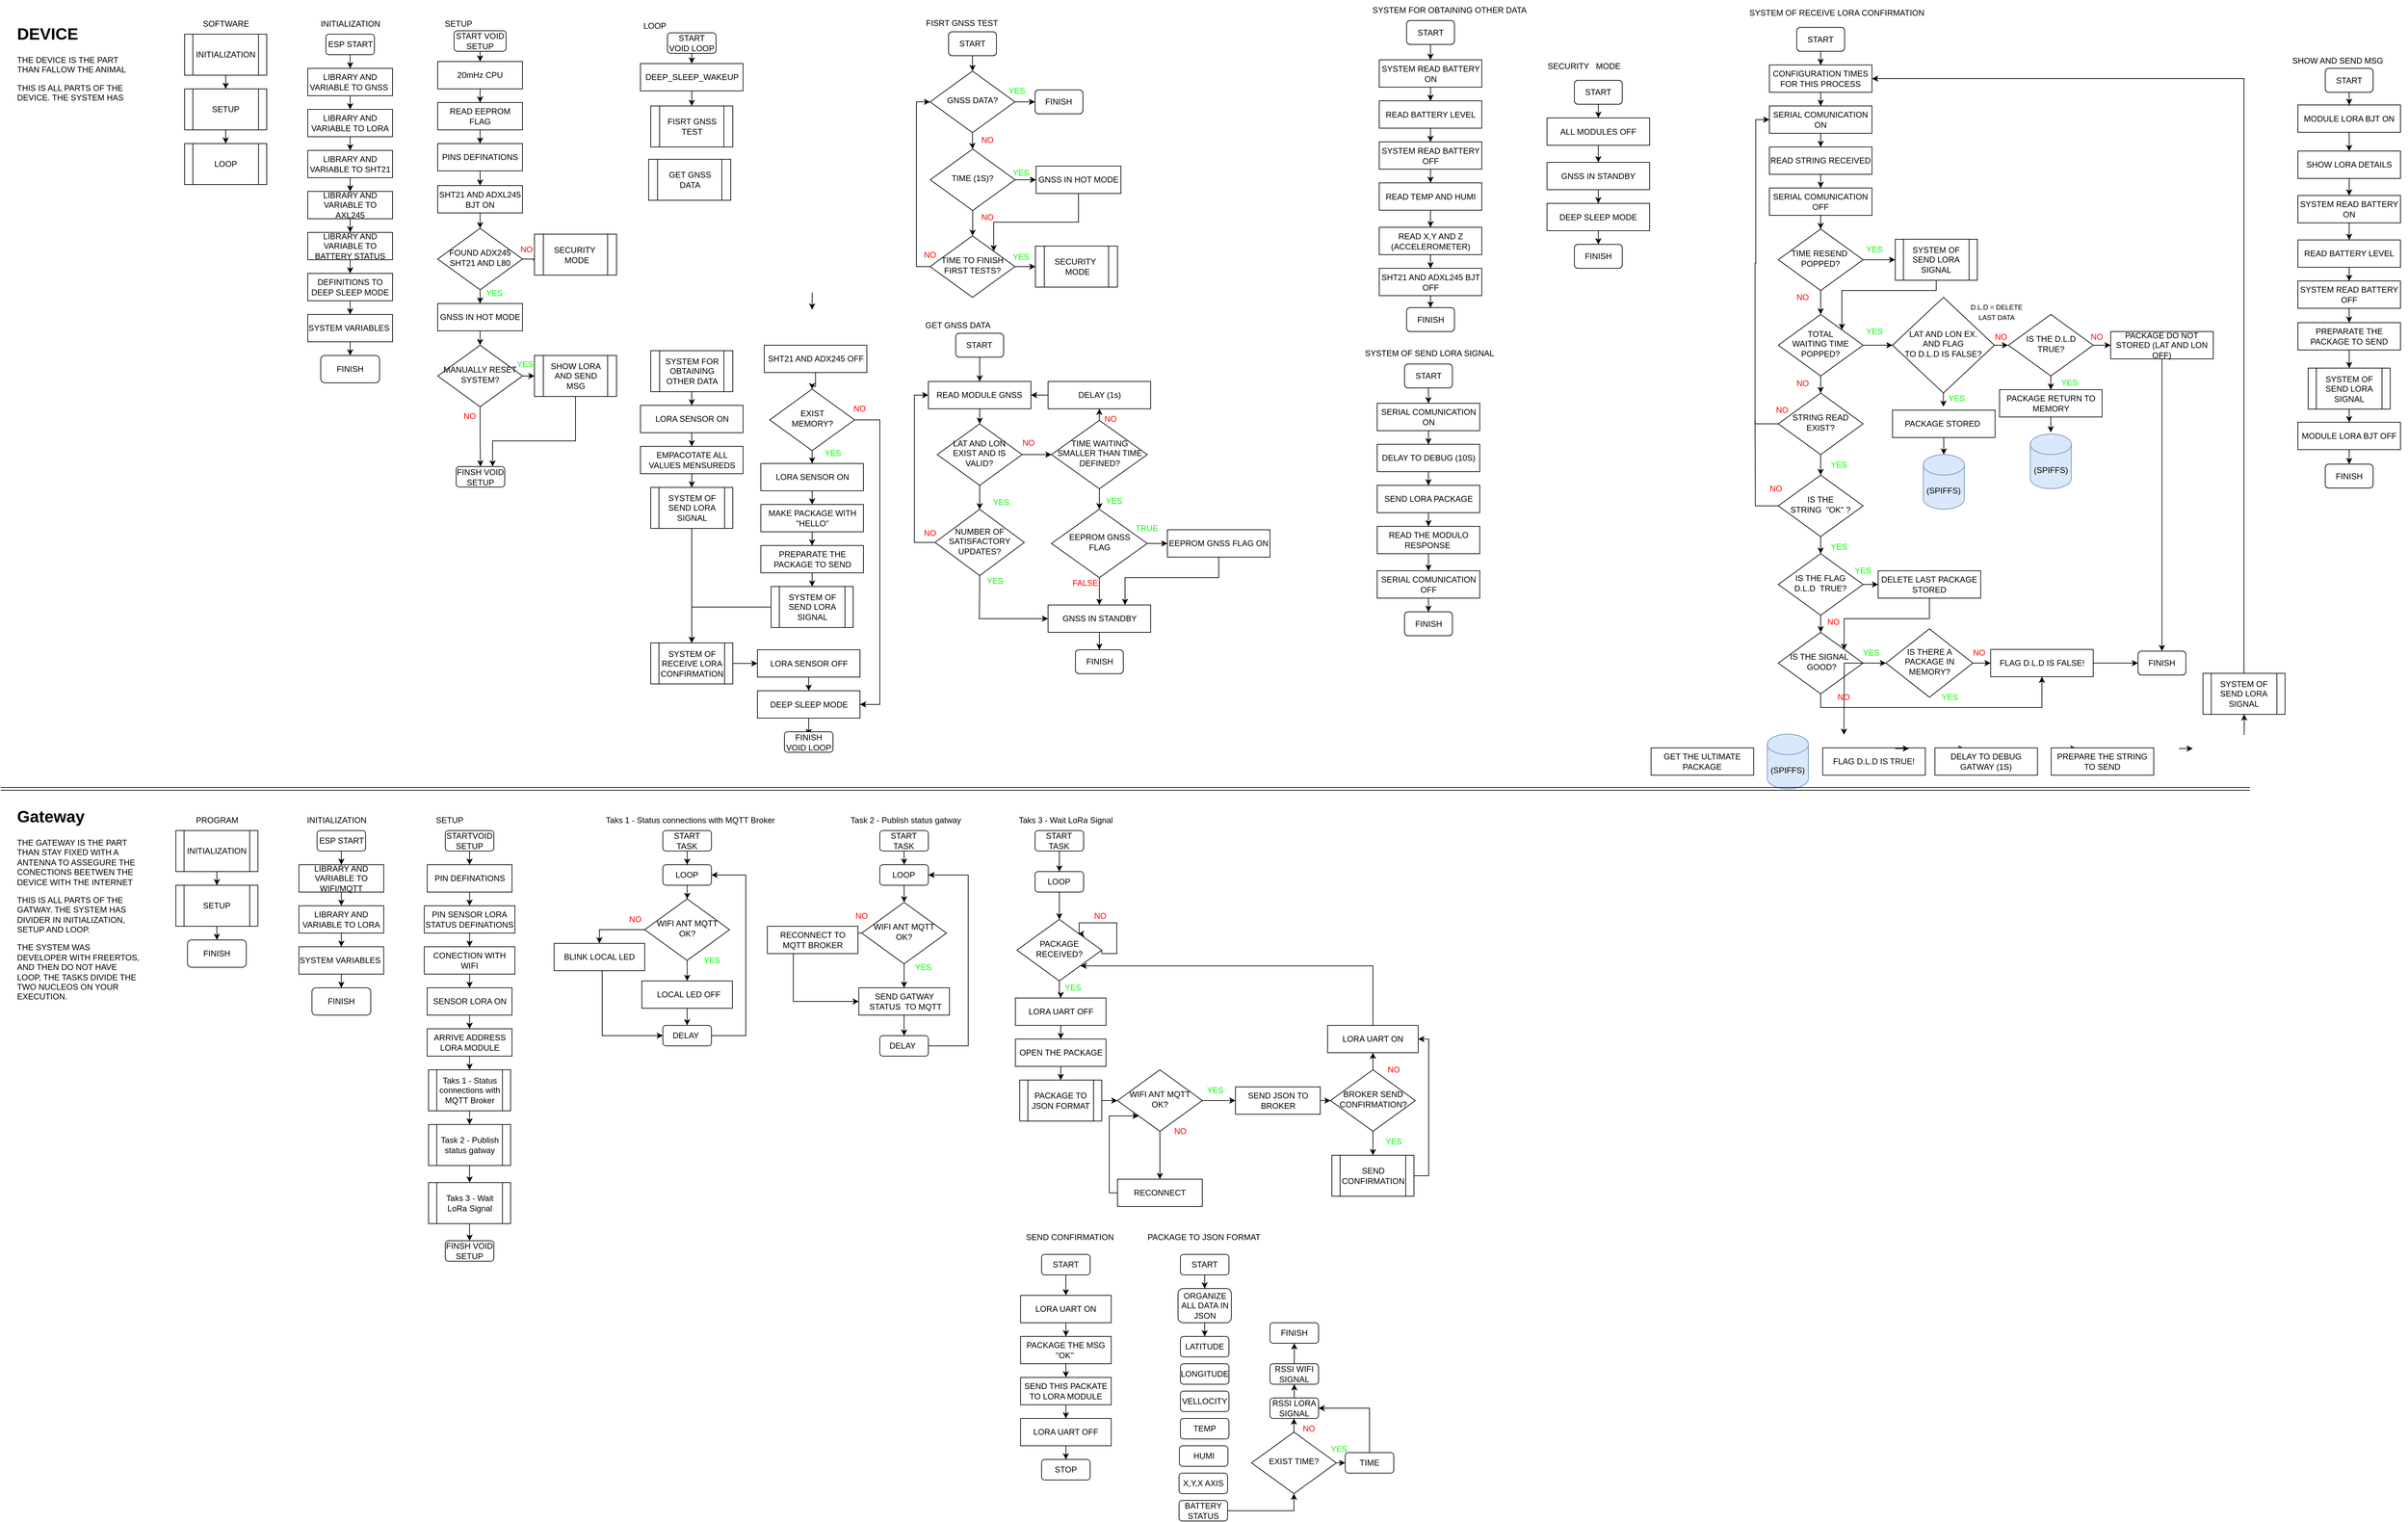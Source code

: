<mxfile version="23.1.3" type="github">
  <diagram id="C5RBs43oDa-KdzZeNtuy" name="Page-1">
    <mxGraphModel dx="493" dy="356" grid="1" gridSize="10" guides="1" tooltips="1" connect="1" arrows="1" fold="1" page="1" pageScale="1" pageWidth="827" pageHeight="1169" math="0" shadow="0">
      <root>
        <mxCell id="WIyWlLk6GJQsqaUBKTNV-0" />
        <mxCell id="WIyWlLk6GJQsqaUBKTNV-1" parent="WIyWlLk6GJQsqaUBKTNV-0" />
        <mxCell id="myWWar3E-hMSdHv3xqH_-29" style="edgeStyle=orthogonalEdgeStyle;rounded=0;orthogonalLoop=1;jettySize=auto;html=1;" parent="WIyWlLk6GJQsqaUBKTNV-1" source="myWWar3E-hMSdHv3xqH_-0" target="myWWar3E-hMSdHv3xqH_-27" edge="1">
          <mxGeometry relative="1" as="geometry" />
        </mxCell>
        <mxCell id="myWWar3E-hMSdHv3xqH_-0" value="INITIALIZATION" style="shape=process;whiteSpace=wrap;html=1;backgroundOutline=1;" parent="WIyWlLk6GJQsqaUBKTNV-1" vertex="1">
          <mxGeometry x="280" y="65" width="120" height="60" as="geometry" />
        </mxCell>
        <mxCell id="myWWar3E-hMSdHv3xqH_-11" style="edgeStyle=orthogonalEdgeStyle;rounded=0;orthogonalLoop=1;jettySize=auto;html=1;exitX=0.5;exitY=1;exitDx=0;exitDy=0;entryX=0.5;entryY=0;entryDx=0;entryDy=0;" parent="WIyWlLk6GJQsqaUBKTNV-1" source="myWWar3E-hMSdHv3xqH_-2" target="myWWar3E-hMSdHv3xqH_-3" edge="1">
          <mxGeometry relative="1" as="geometry" />
        </mxCell>
        <mxCell id="myWWar3E-hMSdHv3xqH_-2" value="LIBRARY AND VARIABLE TO GNSS&amp;nbsp;" style="rounded=0;whiteSpace=wrap;html=1;" parent="WIyWlLk6GJQsqaUBKTNV-1" vertex="1">
          <mxGeometry x="460" y="115" width="124" height="40" as="geometry" />
        </mxCell>
        <mxCell id="myWWar3E-hMSdHv3xqH_-12" style="edgeStyle=orthogonalEdgeStyle;rounded=0;orthogonalLoop=1;jettySize=auto;html=1;exitX=0.5;exitY=1;exitDx=0;exitDy=0;entryX=0.5;entryY=0;entryDx=0;entryDy=0;" parent="WIyWlLk6GJQsqaUBKTNV-1" source="myWWar3E-hMSdHv3xqH_-3" target="myWWar3E-hMSdHv3xqH_-4" edge="1">
          <mxGeometry relative="1" as="geometry" />
        </mxCell>
        <mxCell id="myWWar3E-hMSdHv3xqH_-3" value="LIBRARY AND VARIABLE TO LORA" style="rounded=0;whiteSpace=wrap;html=1;" parent="WIyWlLk6GJQsqaUBKTNV-1" vertex="1">
          <mxGeometry x="460" y="175" width="124" height="40" as="geometry" />
        </mxCell>
        <mxCell id="myWWar3E-hMSdHv3xqH_-13" style="edgeStyle=orthogonalEdgeStyle;rounded=0;orthogonalLoop=1;jettySize=auto;html=1;exitX=0.5;exitY=1;exitDx=0;exitDy=0;entryX=0.5;entryY=0;entryDx=0;entryDy=0;" parent="WIyWlLk6GJQsqaUBKTNV-1" source="myWWar3E-hMSdHv3xqH_-4" target="myWWar3E-hMSdHv3xqH_-5" edge="1">
          <mxGeometry relative="1" as="geometry" />
        </mxCell>
        <mxCell id="myWWar3E-hMSdHv3xqH_-4" value="LIBRARY AND VARIABLE TO SHT21" style="rounded=0;whiteSpace=wrap;html=1;" parent="WIyWlLk6GJQsqaUBKTNV-1" vertex="1">
          <mxGeometry x="460" y="235" width="124" height="40" as="geometry" />
        </mxCell>
        <mxCell id="myWWar3E-hMSdHv3xqH_-14" style="edgeStyle=orthogonalEdgeStyle;rounded=0;orthogonalLoop=1;jettySize=auto;html=1;exitX=0.5;exitY=1;exitDx=0;exitDy=0;entryX=0.5;entryY=0;entryDx=0;entryDy=0;" parent="WIyWlLk6GJQsqaUBKTNV-1" source="myWWar3E-hMSdHv3xqH_-5" target="myWWar3E-hMSdHv3xqH_-6" edge="1">
          <mxGeometry relative="1" as="geometry" />
        </mxCell>
        <mxCell id="myWWar3E-hMSdHv3xqH_-5" value="LIBRARY AND VARIABLE TO AXL245" style="rounded=0;whiteSpace=wrap;html=1;" parent="WIyWlLk6GJQsqaUBKTNV-1" vertex="1">
          <mxGeometry x="460" y="295" width="124" height="40" as="geometry" />
        </mxCell>
        <mxCell id="myWWar3E-hMSdHv3xqH_-15" style="edgeStyle=orthogonalEdgeStyle;rounded=0;orthogonalLoop=1;jettySize=auto;html=1;exitX=0.5;exitY=1;exitDx=0;exitDy=0;entryX=0.5;entryY=0;entryDx=0;entryDy=0;" parent="WIyWlLk6GJQsqaUBKTNV-1" source="myWWar3E-hMSdHv3xqH_-6" target="myWWar3E-hMSdHv3xqH_-7" edge="1">
          <mxGeometry relative="1" as="geometry" />
        </mxCell>
        <mxCell id="myWWar3E-hMSdHv3xqH_-6" value="LIBRARY AND VARIABLE TO BATTERY STATUS" style="rounded=0;whiteSpace=wrap;html=1;" parent="WIyWlLk6GJQsqaUBKTNV-1" vertex="1">
          <mxGeometry x="460" y="355" width="124" height="40" as="geometry" />
        </mxCell>
        <mxCell id="myWWar3E-hMSdHv3xqH_-16" style="edgeStyle=orthogonalEdgeStyle;rounded=0;orthogonalLoop=1;jettySize=auto;html=1;exitX=0.5;exitY=1;exitDx=0;exitDy=0;entryX=0.5;entryY=0;entryDx=0;entryDy=0;" parent="WIyWlLk6GJQsqaUBKTNV-1" source="myWWar3E-hMSdHv3xqH_-7" target="myWWar3E-hMSdHv3xqH_-8" edge="1">
          <mxGeometry relative="1" as="geometry" />
        </mxCell>
        <mxCell id="myWWar3E-hMSdHv3xqH_-7" value="DEFINITIONS TO DEEP SLEEP MODE" style="rounded=0;whiteSpace=wrap;html=1;" parent="WIyWlLk6GJQsqaUBKTNV-1" vertex="1">
          <mxGeometry x="460" y="415" width="124" height="40" as="geometry" />
        </mxCell>
        <mxCell id="myWWar3E-hMSdHv3xqH_-25" style="edgeStyle=orthogonalEdgeStyle;rounded=0;orthogonalLoop=1;jettySize=auto;html=1;" parent="WIyWlLk6GJQsqaUBKTNV-1" source="myWWar3E-hMSdHv3xqH_-8" target="myWWar3E-hMSdHv3xqH_-24" edge="1">
          <mxGeometry relative="1" as="geometry" />
        </mxCell>
        <mxCell id="myWWar3E-hMSdHv3xqH_-8" value="SYSTEM VARIABLES&amp;nbsp;" style="rounded=0;whiteSpace=wrap;html=1;" parent="WIyWlLk6GJQsqaUBKTNV-1" vertex="1">
          <mxGeometry x="460" y="475" width="124" height="40" as="geometry" />
        </mxCell>
        <mxCell id="myWWar3E-hMSdHv3xqH_-23" style="edgeStyle=orthogonalEdgeStyle;rounded=0;orthogonalLoop=1;jettySize=auto;html=1;" parent="WIyWlLk6GJQsqaUBKTNV-1" source="myWWar3E-hMSdHv3xqH_-18" target="myWWar3E-hMSdHv3xqH_-2" edge="1">
          <mxGeometry relative="1" as="geometry" />
        </mxCell>
        <mxCell id="myWWar3E-hMSdHv3xqH_-18" value="ESP START" style="rounded=1;whiteSpace=wrap;html=1;" parent="WIyWlLk6GJQsqaUBKTNV-1" vertex="1">
          <mxGeometry x="486.5" y="65" width="71" height="30" as="geometry" />
        </mxCell>
        <mxCell id="myWWar3E-hMSdHv3xqH_-24" value="FINISH" style="rounded=1;whiteSpace=wrap;html=1;" parent="WIyWlLk6GJQsqaUBKTNV-1" vertex="1">
          <mxGeometry x="479" y="535" width="86" height="40" as="geometry" />
        </mxCell>
        <mxCell id="myWWar3E-hMSdHv3xqH_-26" value="INITIALIZATION" style="text;html=1;align=center;verticalAlign=middle;resizable=0;points=[];autosize=1;strokeColor=none;fillColor=none;" parent="WIyWlLk6GJQsqaUBKTNV-1" vertex="1">
          <mxGeometry x="467" y="35" width="110" height="30" as="geometry" />
        </mxCell>
        <mxCell id="myWWar3E-hMSdHv3xqH_-30" style="edgeStyle=orthogonalEdgeStyle;rounded=0;orthogonalLoop=1;jettySize=auto;html=1;" parent="WIyWlLk6GJQsqaUBKTNV-1" source="myWWar3E-hMSdHv3xqH_-27" target="myWWar3E-hMSdHv3xqH_-28" edge="1">
          <mxGeometry relative="1" as="geometry" />
        </mxCell>
        <mxCell id="myWWar3E-hMSdHv3xqH_-27" value="SETUP" style="shape=process;whiteSpace=wrap;html=1;backgroundOutline=1;" parent="WIyWlLk6GJQsqaUBKTNV-1" vertex="1">
          <mxGeometry x="280" y="145" width="120" height="60" as="geometry" />
        </mxCell>
        <mxCell id="myWWar3E-hMSdHv3xqH_-28" value="LOOP" style="shape=process;whiteSpace=wrap;html=1;backgroundOutline=1;" parent="WIyWlLk6GJQsqaUBKTNV-1" vertex="1">
          <mxGeometry x="280" y="225" width="120" height="60" as="geometry" />
        </mxCell>
        <mxCell id="myWWar3E-hMSdHv3xqH_-31" value="SOFTWARE" style="text;html=1;align=center;verticalAlign=middle;resizable=0;points=[];autosize=1;strokeColor=none;fillColor=none;" parent="WIyWlLk6GJQsqaUBKTNV-1" vertex="1">
          <mxGeometry x="295" y="35" width="90" height="30" as="geometry" />
        </mxCell>
        <mxCell id="OkAuhqTFZf1XxPpOpl2h-7" style="edgeStyle=orthogonalEdgeStyle;rounded=0;orthogonalLoop=1;jettySize=auto;html=1;" edge="1" parent="WIyWlLk6GJQsqaUBKTNV-1" source="myWWar3E-hMSdHv3xqH_-32" target="OkAuhqTFZf1XxPpOpl2h-6">
          <mxGeometry relative="1" as="geometry" />
        </mxCell>
        <mxCell id="myWWar3E-hMSdHv3xqH_-32" value="START VOID SETUP" style="rounded=1;whiteSpace=wrap;html=1;" parent="WIyWlLk6GJQsqaUBKTNV-1" vertex="1">
          <mxGeometry x="674" y="60" width="76" height="30" as="geometry" />
        </mxCell>
        <mxCell id="OkAuhqTFZf1XxPpOpl2h-1" style="edgeStyle=orthogonalEdgeStyle;rounded=0;orthogonalLoop=1;jettySize=auto;html=1;" edge="1" parent="WIyWlLk6GJQsqaUBKTNV-1" source="myWWar3E-hMSdHv3xqH_-33" target="OkAuhqTFZf1XxPpOpl2h-0">
          <mxGeometry relative="1" as="geometry" />
        </mxCell>
        <mxCell id="myWWar3E-hMSdHv3xqH_-33" value="READ EEPROM FLAG" style="rounded=0;whiteSpace=wrap;html=1;" parent="WIyWlLk6GJQsqaUBKTNV-1" vertex="1">
          <mxGeometry x="650" y="165" width="124" height="40" as="geometry" />
        </mxCell>
        <mxCell id="OkAuhqTFZf1XxPpOpl2h-56" style="edgeStyle=orthogonalEdgeStyle;rounded=0;orthogonalLoop=1;jettySize=auto;html=1;" edge="1" parent="WIyWlLk6GJQsqaUBKTNV-1" source="myWWar3E-hMSdHv3xqH_-35" target="OkAuhqTFZf1XxPpOpl2h-19">
          <mxGeometry relative="1" as="geometry" />
        </mxCell>
        <mxCell id="myWWar3E-hMSdHv3xqH_-35" value="GNSS&amp;nbsp;IN HOT MODE" style="rounded=0;whiteSpace=wrap;html=1;" parent="WIyWlLk6GJQsqaUBKTNV-1" vertex="1">
          <mxGeometry x="650" y="459" width="124" height="40" as="geometry" />
        </mxCell>
        <mxCell id="myWWar3E-hMSdHv3xqH_-38" value="FINSH VOID SETUP" style="rounded=1;whiteSpace=wrap;html=1;" parent="WIyWlLk6GJQsqaUBKTNV-1" vertex="1">
          <mxGeometry x="677" y="697.5" width="71" height="30" as="geometry" />
        </mxCell>
        <mxCell id="myWWar3E-hMSdHv3xqH_-45" value="SETUP" style="text;html=1;align=center;verticalAlign=middle;resizable=0;points=[];autosize=1;strokeColor=none;fillColor=none;" parent="WIyWlLk6GJQsqaUBKTNV-1" vertex="1">
          <mxGeometry x="650" y="35" width="60" height="30" as="geometry" />
        </mxCell>
        <mxCell id="KdF7l_LlImrHwwRQQBVm-153" style="edgeStyle=orthogonalEdgeStyle;rounded=0;orthogonalLoop=1;jettySize=auto;html=1;exitX=0.5;exitY=1;exitDx=0;exitDy=0;entryX=0.5;entryY=0;entryDx=0;entryDy=0;" parent="WIyWlLk6GJQsqaUBKTNV-1" source="KdF7l_LlImrHwwRQQBVm-0" target="KdF7l_LlImrHwwRQQBVm-2" edge="1">
          <mxGeometry relative="1" as="geometry" />
        </mxCell>
        <mxCell id="KdF7l_LlImrHwwRQQBVm-0" value="START VOID LOOP" style="rounded=1;whiteSpace=wrap;html=1;" parent="WIyWlLk6GJQsqaUBKTNV-1" vertex="1">
          <mxGeometry x="986" y="63" width="71" height="30" as="geometry" />
        </mxCell>
        <mxCell id="KdF7l_LlImrHwwRQQBVm-1" value="&lt;h1&gt;DEVICE&amp;nbsp;&lt;/h1&gt;THE DEVICE IS THE PART THAN FALLOW THE ANIMAL&lt;p&gt;THIS IS ALL PARTS OF THE DEVICE. THE SYSTEM HAS DIVIDER IN INITIALIZATION, SETUP AND LOOP.&lt;/p&gt;" style="text;html=1;strokeColor=none;fillColor=none;spacing=5;spacingTop=-20;whiteSpace=wrap;overflow=hidden;rounded=0;" parent="WIyWlLk6GJQsqaUBKTNV-1" vertex="1">
          <mxGeometry x="30" y="45" width="190" height="120" as="geometry" />
        </mxCell>
        <mxCell id="OkAuhqTFZf1XxPpOpl2h-63" style="edgeStyle=orthogonalEdgeStyle;rounded=0;orthogonalLoop=1;jettySize=auto;html=1;" edge="1" parent="WIyWlLk6GJQsqaUBKTNV-1" source="KdF7l_LlImrHwwRQQBVm-2" target="OkAuhqTFZf1XxPpOpl2h-62">
          <mxGeometry relative="1" as="geometry" />
        </mxCell>
        <mxCell id="KdF7l_LlImrHwwRQQBVm-2" value="DEEP_SLEEP_WAKEUP" style="rounded=0;whiteSpace=wrap;html=1;" parent="WIyWlLk6GJQsqaUBKTNV-1" vertex="1">
          <mxGeometry x="946.5" y="108" width="150" height="40" as="geometry" />
        </mxCell>
        <mxCell id="KdF7l_LlImrHwwRQQBVm-158" style="edgeStyle=orthogonalEdgeStyle;rounded=0;orthogonalLoop=1;jettySize=auto;html=1;" parent="WIyWlLk6GJQsqaUBKTNV-1" edge="1">
          <mxGeometry relative="1" as="geometry">
            <mxPoint x="1197.571" y="442.949" as="sourcePoint" />
            <mxPoint x="1197.478" y="468.0" as="targetPoint" />
          </mxGeometry>
        </mxCell>
        <mxCell id="KdF7l_LlImrHwwRQQBVm-22" style="edgeStyle=orthogonalEdgeStyle;rounded=0;orthogonalLoop=1;jettySize=auto;html=1;entryX=0.5;entryY=0;entryDx=0;entryDy=0;" parent="WIyWlLk6GJQsqaUBKTNV-1" edge="1">
          <mxGeometry relative="1" as="geometry">
            <mxPoint x="1195" y="445" as="sourcePoint" />
          </mxGeometry>
        </mxCell>
        <mxCell id="KdF7l_LlImrHwwRQQBVm-24" style="edgeStyle=orthogonalEdgeStyle;rounded=0;orthogonalLoop=1;jettySize=auto;html=1;" parent="WIyWlLk6GJQsqaUBKTNV-1" edge="1">
          <mxGeometry relative="1" as="geometry">
            <mxPoint x="1195" y="505" as="sourcePoint" />
          </mxGeometry>
        </mxCell>
        <mxCell id="KdF7l_LlImrHwwRQQBVm-44" style="edgeStyle=orthogonalEdgeStyle;rounded=0;orthogonalLoop=1;jettySize=auto;html=1;" parent="WIyWlLk6GJQsqaUBKTNV-1" edge="1">
          <mxGeometry relative="1" as="geometry">
            <mxPoint x="1195" y="565" as="sourcePoint" />
          </mxGeometry>
        </mxCell>
        <mxCell id="KdF7l_LlImrHwwRQQBVm-45" style="edgeStyle=orthogonalEdgeStyle;rounded=0;orthogonalLoop=1;jettySize=auto;html=1;entryX=0.5;entryY=0;entryDx=0;entryDy=0;" parent="WIyWlLk6GJQsqaUBKTNV-1" edge="1">
          <mxGeometry relative="1" as="geometry">
            <mxPoint x="1195" y="625" as="sourcePoint" />
          </mxGeometry>
        </mxCell>
        <mxCell id="KdF7l_LlImrHwwRQQBVm-57" style="edgeStyle=orthogonalEdgeStyle;rounded=0;orthogonalLoop=1;jettySize=auto;html=1;entryX=0.5;entryY=0;entryDx=0;entryDy=0;" parent="WIyWlLk6GJQsqaUBKTNV-1" source="KdF7l_LlImrHwwRQQBVm-51" target="KdF7l_LlImrHwwRQQBVm-53" edge="1">
          <mxGeometry relative="1" as="geometry" />
        </mxCell>
        <mxCell id="KdF7l_LlImrHwwRQQBVm-51" value="LORA SENSOR ON" style="rounded=0;whiteSpace=wrap;html=1;" parent="WIyWlLk6GJQsqaUBKTNV-1" vertex="1">
          <mxGeometry x="946.5" y="608" width="150" height="40" as="geometry" />
        </mxCell>
        <mxCell id="KdF7l_LlImrHwwRQQBVm-56" style="edgeStyle=orthogonalEdgeStyle;rounded=0;orthogonalLoop=1;jettySize=auto;html=1;entryX=0.5;entryY=0;entryDx=0;entryDy=0;" parent="WIyWlLk6GJQsqaUBKTNV-1" source="KdF7l_LlImrHwwRQQBVm-53" target="KdF7l_LlImrHwwRQQBVm-55" edge="1">
          <mxGeometry relative="1" as="geometry" />
        </mxCell>
        <mxCell id="KdF7l_LlImrHwwRQQBVm-53" value="EMPACOTATE ALL VALUES MENSUREDS" style="rounded=0;whiteSpace=wrap;html=1;" parent="WIyWlLk6GJQsqaUBKTNV-1" vertex="1">
          <mxGeometry x="946.5" y="668" width="150" height="40" as="geometry" />
        </mxCell>
        <mxCell id="KdF7l_LlImrHwwRQQBVm-115" style="edgeStyle=orthogonalEdgeStyle;rounded=0;orthogonalLoop=1;jettySize=auto;html=1;entryX=0.5;entryY=0;entryDx=0;entryDy=0;" parent="WIyWlLk6GJQsqaUBKTNV-1" source="KdF7l_LlImrHwwRQQBVm-55" target="KdF7l_LlImrHwwRQQBVm-114" edge="1">
          <mxGeometry relative="1" as="geometry" />
        </mxCell>
        <mxCell id="KdF7l_LlImrHwwRQQBVm-55" value="SYSTEM OF SEND LORA SIGNAL" style="shape=process;whiteSpace=wrap;html=1;backgroundOutline=1;" parent="WIyWlLk6GJQsqaUBKTNV-1" vertex="1">
          <mxGeometry x="961.5" y="728" width="120" height="60" as="geometry" />
        </mxCell>
        <mxCell id="KdF7l_LlImrHwwRQQBVm-69" style="edgeStyle=orthogonalEdgeStyle;rounded=0;orthogonalLoop=1;jettySize=auto;html=1;entryX=0.5;entryY=0;entryDx=0;entryDy=0;" parent="WIyWlLk6GJQsqaUBKTNV-1" source="KdF7l_LlImrHwwRQQBVm-58" target="KdF7l_LlImrHwwRQQBVm-59" edge="1">
          <mxGeometry relative="1" as="geometry" />
        </mxCell>
        <mxCell id="KdF7l_LlImrHwwRQQBVm-58" value="SYSTEM READ BATTERY ON" style="rounded=0;whiteSpace=wrap;html=1;" parent="WIyWlLk6GJQsqaUBKTNV-1" vertex="1">
          <mxGeometry x="2026.72" y="102.5" width="150" height="40" as="geometry" />
        </mxCell>
        <mxCell id="KdF7l_LlImrHwwRQQBVm-70" style="edgeStyle=orthogonalEdgeStyle;rounded=0;orthogonalLoop=1;jettySize=auto;html=1;" parent="WIyWlLk6GJQsqaUBKTNV-1" source="KdF7l_LlImrHwwRQQBVm-59" target="KdF7l_LlImrHwwRQQBVm-60" edge="1">
          <mxGeometry relative="1" as="geometry" />
        </mxCell>
        <mxCell id="KdF7l_LlImrHwwRQQBVm-59" value="READ BATTERY LEVEL" style="rounded=0;whiteSpace=wrap;html=1;" parent="WIyWlLk6GJQsqaUBKTNV-1" vertex="1">
          <mxGeometry x="2026.72" y="162.5" width="150" height="40" as="geometry" />
        </mxCell>
        <mxCell id="KdF7l_LlImrHwwRQQBVm-71" style="edgeStyle=orthogonalEdgeStyle;rounded=0;orthogonalLoop=1;jettySize=auto;html=1;entryX=0.5;entryY=0;entryDx=0;entryDy=0;" parent="WIyWlLk6GJQsqaUBKTNV-1" source="KdF7l_LlImrHwwRQQBVm-60" target="KdF7l_LlImrHwwRQQBVm-61" edge="1">
          <mxGeometry relative="1" as="geometry" />
        </mxCell>
        <mxCell id="KdF7l_LlImrHwwRQQBVm-60" value="SYSTEM READ BATTERY OFF" style="rounded=0;whiteSpace=wrap;html=1;" parent="WIyWlLk6GJQsqaUBKTNV-1" vertex="1">
          <mxGeometry x="2026.72" y="222.5" width="150" height="40" as="geometry" />
        </mxCell>
        <mxCell id="KdF7l_LlImrHwwRQQBVm-72" style="edgeStyle=orthogonalEdgeStyle;rounded=0;orthogonalLoop=1;jettySize=auto;html=1;entryX=0.5;entryY=0;entryDx=0;entryDy=0;" parent="WIyWlLk6GJQsqaUBKTNV-1" source="KdF7l_LlImrHwwRQQBVm-61" target="KdF7l_LlImrHwwRQQBVm-62" edge="1">
          <mxGeometry relative="1" as="geometry" />
        </mxCell>
        <mxCell id="KdF7l_LlImrHwwRQQBVm-61" value="READ TEMP AND HUMI" style="rounded=0;whiteSpace=wrap;html=1;" parent="WIyWlLk6GJQsqaUBKTNV-1" vertex="1">
          <mxGeometry x="2026.72" y="282.5" width="150" height="40" as="geometry" />
        </mxCell>
        <mxCell id="KdF7l_LlImrHwwRQQBVm-73" style="edgeStyle=orthogonalEdgeStyle;rounded=0;orthogonalLoop=1;jettySize=auto;html=1;entryX=0.5;entryY=0;entryDx=0;entryDy=0;" parent="WIyWlLk6GJQsqaUBKTNV-1" source="KdF7l_LlImrHwwRQQBVm-62" target="KdF7l_LlImrHwwRQQBVm-68" edge="1">
          <mxGeometry relative="1" as="geometry" />
        </mxCell>
        <mxCell id="KdF7l_LlImrHwwRQQBVm-62" value="READ X,Y AND Z (ACCELEROMETER)" style="rounded=0;whiteSpace=wrap;html=1;" parent="WIyWlLk6GJQsqaUBKTNV-1" vertex="1">
          <mxGeometry x="2026.72" y="347.5" width="150" height="40" as="geometry" />
        </mxCell>
        <mxCell id="KdF7l_LlImrHwwRQQBVm-160" style="edgeStyle=orthogonalEdgeStyle;rounded=0;orthogonalLoop=1;jettySize=auto;html=1;entryX=0.5;entryY=0;entryDx=0;entryDy=0;" parent="WIyWlLk6GJQsqaUBKTNV-1" source="KdF7l_LlImrHwwRQQBVm-64" target="KdF7l_LlImrHwwRQQBVm-51" edge="1">
          <mxGeometry relative="1" as="geometry" />
        </mxCell>
        <mxCell id="KdF7l_LlImrHwwRQQBVm-64" value="SYSTEM FOR OBTAINING OTHER DATA" style="shape=process;whiteSpace=wrap;html=1;backgroundOutline=1;size=0.108;" parent="WIyWlLk6GJQsqaUBKTNV-1" vertex="1">
          <mxGeometry x="961.5" y="528" width="120" height="60" as="geometry" />
        </mxCell>
        <mxCell id="KdF7l_LlImrHwwRQQBVm-76" style="edgeStyle=orthogonalEdgeStyle;rounded=0;orthogonalLoop=1;jettySize=auto;html=1;entryX=0.5;entryY=0;entryDx=0;entryDy=0;" parent="WIyWlLk6GJQsqaUBKTNV-1" source="KdF7l_LlImrHwwRQQBVm-68" target="KdF7l_LlImrHwwRQQBVm-75" edge="1">
          <mxGeometry relative="1" as="geometry" />
        </mxCell>
        <mxCell id="KdF7l_LlImrHwwRQQBVm-68" value="SHT21 AND ADXL245 BJT OFF" style="rounded=0;whiteSpace=wrap;html=1;" parent="WIyWlLk6GJQsqaUBKTNV-1" vertex="1">
          <mxGeometry x="2026.72" y="407.5" width="150" height="40" as="geometry" />
        </mxCell>
        <mxCell id="KdF7l_LlImrHwwRQQBVm-81" style="edgeStyle=orthogonalEdgeStyle;rounded=0;orthogonalLoop=1;jettySize=auto;html=1;" parent="WIyWlLk6GJQsqaUBKTNV-1" source="KdF7l_LlImrHwwRQQBVm-74" target="KdF7l_LlImrHwwRQQBVm-58" edge="1">
          <mxGeometry relative="1" as="geometry" />
        </mxCell>
        <mxCell id="KdF7l_LlImrHwwRQQBVm-74" value="START" style="rounded=1;whiteSpace=wrap;html=1;" parent="WIyWlLk6GJQsqaUBKTNV-1" vertex="1">
          <mxGeometry x="2066.72" y="45" width="70" height="35" as="geometry" />
        </mxCell>
        <mxCell id="KdF7l_LlImrHwwRQQBVm-75" value="FINISH" style="rounded=1;whiteSpace=wrap;html=1;" parent="WIyWlLk6GJQsqaUBKTNV-1" vertex="1">
          <mxGeometry x="2066.72" y="465" width="70" height="35" as="geometry" />
        </mxCell>
        <mxCell id="KdF7l_LlImrHwwRQQBVm-77" value="LOOP" style="text;html=1;align=center;verticalAlign=middle;resizable=0;points=[];autosize=1;strokeColor=none;fillColor=none;" parent="WIyWlLk6GJQsqaUBKTNV-1" vertex="1">
          <mxGeometry x="936.5" y="38" width="60" height="30" as="geometry" />
        </mxCell>
        <mxCell id="KdF7l_LlImrHwwRQQBVm-78" value="SYSTEM FOR OBTAINING OTHER DATA" style="text;html=1;align=center;verticalAlign=middle;resizable=0;points=[];autosize=1;strokeColor=none;fillColor=none;" parent="WIyWlLk6GJQsqaUBKTNV-1" vertex="1">
          <mxGeometry x="2003.72" y="15" width="250" height="30" as="geometry" />
        </mxCell>
        <mxCell id="KdF7l_LlImrHwwRQQBVm-80" value="&lt;span style=&quot;color: rgb(0, 0, 0); font-family: Helvetica; font-size: 12px; font-style: normal; font-variant-ligatures: normal; font-variant-caps: normal; font-weight: 400; letter-spacing: normal; orphans: 2; text-align: center; text-indent: 0px; text-transform: none; widows: 2; word-spacing: 0px; -webkit-text-stroke-width: 0px; background-color: rgb(251, 251, 251); text-decoration-thickness: initial; text-decoration-style: initial; text-decoration-color: initial; float: none; display: inline !important;&quot;&gt;SYSTEM OF SEND LORA SIGNAL&lt;/span&gt;" style="text;whiteSpace=wrap;html=1;" parent="WIyWlLk6GJQsqaUBKTNV-1" vertex="1">
          <mxGeometry x="2003.72" y="517.5" width="220" height="40" as="geometry" />
        </mxCell>
        <mxCell id="KdF7l_LlImrHwwRQQBVm-82" style="edgeStyle=orthogonalEdgeStyle;rounded=0;orthogonalLoop=1;jettySize=auto;html=1;entryX=0.5;entryY=0;entryDx=0;entryDy=0;" parent="WIyWlLk6GJQsqaUBKTNV-1" source="KdF7l_LlImrHwwRQQBVm-83" target="KdF7l_LlImrHwwRQQBVm-85" edge="1">
          <mxGeometry relative="1" as="geometry" />
        </mxCell>
        <mxCell id="KdF7l_LlImrHwwRQQBVm-83" value="SERIAL COMUNICATION ON" style="rounded=0;whiteSpace=wrap;html=1;" parent="WIyWlLk6GJQsqaUBKTNV-1" vertex="1">
          <mxGeometry x="2023.72" y="605" width="150" height="40" as="geometry" />
        </mxCell>
        <mxCell id="KdF7l_LlImrHwwRQQBVm-84" style="edgeStyle=orthogonalEdgeStyle;rounded=0;orthogonalLoop=1;jettySize=auto;html=1;" parent="WIyWlLk6GJQsqaUBKTNV-1" source="KdF7l_LlImrHwwRQQBVm-85" target="KdF7l_LlImrHwwRQQBVm-87" edge="1">
          <mxGeometry relative="1" as="geometry" />
        </mxCell>
        <mxCell id="KdF7l_LlImrHwwRQQBVm-85" value="DELAY TO DEBUG (10S)" style="rounded=0;whiteSpace=wrap;html=1;" parent="WIyWlLk6GJQsqaUBKTNV-1" vertex="1">
          <mxGeometry x="2023.72" y="665" width="150" height="40" as="geometry" />
        </mxCell>
        <mxCell id="KdF7l_LlImrHwwRQQBVm-86" style="edgeStyle=orthogonalEdgeStyle;rounded=0;orthogonalLoop=1;jettySize=auto;html=1;entryX=0.5;entryY=0;entryDx=0;entryDy=0;" parent="WIyWlLk6GJQsqaUBKTNV-1" source="KdF7l_LlImrHwwRQQBVm-87" target="KdF7l_LlImrHwwRQQBVm-89" edge="1">
          <mxGeometry relative="1" as="geometry" />
        </mxCell>
        <mxCell id="KdF7l_LlImrHwwRQQBVm-87" value="SEND LORA PACKAGE" style="rounded=0;whiteSpace=wrap;html=1;" parent="WIyWlLk6GJQsqaUBKTNV-1" vertex="1">
          <mxGeometry x="2023.72" y="725" width="150" height="40" as="geometry" />
        </mxCell>
        <mxCell id="KdF7l_LlImrHwwRQQBVm-88" style="edgeStyle=orthogonalEdgeStyle;rounded=0;orthogonalLoop=1;jettySize=auto;html=1;entryX=0.5;entryY=0;entryDx=0;entryDy=0;" parent="WIyWlLk6GJQsqaUBKTNV-1" source="KdF7l_LlImrHwwRQQBVm-89" target="KdF7l_LlImrHwwRQQBVm-91" edge="1">
          <mxGeometry relative="1" as="geometry" />
        </mxCell>
        <mxCell id="KdF7l_LlImrHwwRQQBVm-89" value="READ THE MODULO RESPONSE&amp;nbsp;" style="rounded=0;whiteSpace=wrap;html=1;" parent="WIyWlLk6GJQsqaUBKTNV-1" vertex="1">
          <mxGeometry x="2023.72" y="785" width="150" height="40" as="geometry" />
        </mxCell>
        <mxCell id="KdF7l_LlImrHwwRQQBVm-97" style="edgeStyle=orthogonalEdgeStyle;rounded=0;orthogonalLoop=1;jettySize=auto;html=1;" parent="WIyWlLk6GJQsqaUBKTNV-1" source="KdF7l_LlImrHwwRQQBVm-91" target="KdF7l_LlImrHwwRQQBVm-96" edge="1">
          <mxGeometry relative="1" as="geometry" />
        </mxCell>
        <mxCell id="KdF7l_LlImrHwwRQQBVm-91" value="SERIAL COMUNICATION OFF" style="rounded=0;whiteSpace=wrap;html=1;" parent="WIyWlLk6GJQsqaUBKTNV-1" vertex="1">
          <mxGeometry x="2023.72" y="850" width="150" height="40" as="geometry" />
        </mxCell>
        <mxCell id="KdF7l_LlImrHwwRQQBVm-94" style="edgeStyle=orthogonalEdgeStyle;rounded=0;orthogonalLoop=1;jettySize=auto;html=1;" parent="WIyWlLk6GJQsqaUBKTNV-1" source="KdF7l_LlImrHwwRQQBVm-95" target="KdF7l_LlImrHwwRQQBVm-83" edge="1">
          <mxGeometry relative="1" as="geometry" />
        </mxCell>
        <mxCell id="KdF7l_LlImrHwwRQQBVm-95" value="START" style="rounded=1;whiteSpace=wrap;html=1;" parent="WIyWlLk6GJQsqaUBKTNV-1" vertex="1">
          <mxGeometry x="2063.72" y="547.5" width="70" height="35" as="geometry" />
        </mxCell>
        <mxCell id="KdF7l_LlImrHwwRQQBVm-96" value="FINISH" style="rounded=1;whiteSpace=wrap;html=1;" parent="WIyWlLk6GJQsqaUBKTNV-1" vertex="1">
          <mxGeometry x="2063.72" y="910" width="70" height="35" as="geometry" />
        </mxCell>
        <mxCell id="KdF7l_LlImrHwwRQQBVm-123" style="edgeStyle=orthogonalEdgeStyle;rounded=0;orthogonalLoop=1;jettySize=auto;html=1;entryX=1;entryY=0.5;entryDx=0;entryDy=0;exitX=1;exitY=0.5;exitDx=0;exitDy=0;" parent="WIyWlLk6GJQsqaUBKTNV-1" source="KdF7l_LlImrHwwRQQBVm-101" target="KdF7l_LlImrHwwRQQBVm-119" edge="1">
          <mxGeometry relative="1" as="geometry">
            <Array as="points">
              <mxPoint x="1296.5" y="629.5" />
              <mxPoint x="1296.5" y="1045.5" />
            </Array>
          </mxGeometry>
        </mxCell>
        <mxCell id="KdF7l_LlImrHwwRQQBVm-253" style="edgeStyle=orthogonalEdgeStyle;rounded=0;orthogonalLoop=1;jettySize=auto;html=1;" parent="WIyWlLk6GJQsqaUBKTNV-1" source="KdF7l_LlImrHwwRQQBVm-101" target="KdF7l_LlImrHwwRQQBVm-106" edge="1">
          <mxGeometry relative="1" as="geometry" />
        </mxCell>
        <mxCell id="KdF7l_LlImrHwwRQQBVm-101" value="EXIST &lt;br&gt;MEMORY?" style="rhombus;whiteSpace=wrap;html=1;shadow=0;fontFamily=Helvetica;fontSize=12;align=center;strokeWidth=1;spacing=6;spacingTop=-4;" parent="WIyWlLk6GJQsqaUBKTNV-1" vertex="1">
          <mxGeometry x="1135.5" y="584.25" width="124" height="90" as="geometry" />
        </mxCell>
        <mxCell id="KdF7l_LlImrHwwRQQBVm-110" style="edgeStyle=orthogonalEdgeStyle;rounded=0;orthogonalLoop=1;jettySize=auto;html=1;" parent="WIyWlLk6GJQsqaUBKTNV-1" source="KdF7l_LlImrHwwRQQBVm-104" target="KdF7l_LlImrHwwRQQBVm-109" edge="1">
          <mxGeometry relative="1" as="geometry" />
        </mxCell>
        <mxCell id="KdF7l_LlImrHwwRQQBVm-104" value="MAKE PACKAGE WITH &quot;HELLO&quot;" style="rounded=0;whiteSpace=wrap;html=1;" parent="WIyWlLk6GJQsqaUBKTNV-1" vertex="1">
          <mxGeometry x="1122.5" y="753" width="150" height="40" as="geometry" />
        </mxCell>
        <mxCell id="KdF7l_LlImrHwwRQQBVm-108" style="edgeStyle=orthogonalEdgeStyle;rounded=0;orthogonalLoop=1;jettySize=auto;html=1;" parent="WIyWlLk6GJQsqaUBKTNV-1" source="KdF7l_LlImrHwwRQQBVm-106" target="KdF7l_LlImrHwwRQQBVm-104" edge="1">
          <mxGeometry relative="1" as="geometry" />
        </mxCell>
        <mxCell id="KdF7l_LlImrHwwRQQBVm-106" value="LORA SENSOR ON" style="rounded=0;whiteSpace=wrap;html=1;" parent="WIyWlLk6GJQsqaUBKTNV-1" vertex="1">
          <mxGeometry x="1122.5" y="693" width="150" height="40" as="geometry" />
        </mxCell>
        <mxCell id="KdF7l_LlImrHwwRQQBVm-112" style="edgeStyle=orthogonalEdgeStyle;rounded=0;orthogonalLoop=1;jettySize=auto;html=1;entryX=0.5;entryY=0;entryDx=0;entryDy=0;" parent="WIyWlLk6GJQsqaUBKTNV-1" source="KdF7l_LlImrHwwRQQBVm-109" target="KdF7l_LlImrHwwRQQBVm-111" edge="1">
          <mxGeometry relative="1" as="geometry" />
        </mxCell>
        <mxCell id="KdF7l_LlImrHwwRQQBVm-109" value="PREPARATE THE PACKAGE TO SEND" style="rounded=0;whiteSpace=wrap;html=1;" parent="WIyWlLk6GJQsqaUBKTNV-1" vertex="1">
          <mxGeometry x="1122.5" y="813" width="150" height="40" as="geometry" />
        </mxCell>
        <mxCell id="KdF7l_LlImrHwwRQQBVm-116" style="edgeStyle=orthogonalEdgeStyle;rounded=0;orthogonalLoop=1;jettySize=auto;html=1;entryX=0.5;entryY=0;entryDx=0;entryDy=0;" parent="WIyWlLk6GJQsqaUBKTNV-1" source="KdF7l_LlImrHwwRQQBVm-111" target="KdF7l_LlImrHwwRQQBVm-114" edge="1">
          <mxGeometry relative="1" as="geometry" />
        </mxCell>
        <mxCell id="KdF7l_LlImrHwwRQQBVm-111" value="SYSTEM OF SEND LORA SIGNAL" style="shape=process;whiteSpace=wrap;html=1;backgroundOutline=1;" parent="WIyWlLk6GJQsqaUBKTNV-1" vertex="1">
          <mxGeometry x="1137.5" y="873" width="120" height="60" as="geometry" />
        </mxCell>
        <mxCell id="CjqXBW7dsxjNqschvaUf-4" style="edgeStyle=orthogonalEdgeStyle;rounded=0;orthogonalLoop=1;jettySize=auto;html=1;" parent="WIyWlLk6GJQsqaUBKTNV-1" source="KdF7l_LlImrHwwRQQBVm-114" target="KdF7l_LlImrHwwRQQBVm-117" edge="1">
          <mxGeometry relative="1" as="geometry" />
        </mxCell>
        <mxCell id="KdF7l_LlImrHwwRQQBVm-114" value="SYSTEM OF RECEIVE LORA CONFIRMATION" style="shape=process;whiteSpace=wrap;html=1;backgroundOutline=1;" parent="WIyWlLk6GJQsqaUBKTNV-1" vertex="1">
          <mxGeometry x="961.5" y="955.5" width="120" height="60" as="geometry" />
        </mxCell>
        <mxCell id="CjqXBW7dsxjNqschvaUf-5" style="edgeStyle=orthogonalEdgeStyle;rounded=0;orthogonalLoop=1;jettySize=auto;html=1;" parent="WIyWlLk6GJQsqaUBKTNV-1" source="KdF7l_LlImrHwwRQQBVm-117" target="KdF7l_LlImrHwwRQQBVm-119" edge="1">
          <mxGeometry relative="1" as="geometry" />
        </mxCell>
        <mxCell id="KdF7l_LlImrHwwRQQBVm-117" value="LORA SENSOR OFF" style="rounded=0;whiteSpace=wrap;html=1;" parent="WIyWlLk6GJQsqaUBKTNV-1" vertex="1">
          <mxGeometry x="1117.5" y="965.5" width="150" height="40" as="geometry" />
        </mxCell>
        <mxCell id="KdF7l_LlImrHwwRQQBVm-122" style="edgeStyle=orthogonalEdgeStyle;rounded=0;orthogonalLoop=1;jettySize=auto;html=1;entryX=0.5;entryY=0;entryDx=0;entryDy=0;" parent="WIyWlLk6GJQsqaUBKTNV-1" source="KdF7l_LlImrHwwRQQBVm-119" edge="1">
          <mxGeometry relative="1" as="geometry">
            <mxPoint x="1192.5" y="1090.5" as="targetPoint" />
          </mxGeometry>
        </mxCell>
        <mxCell id="KdF7l_LlImrHwwRQQBVm-119" value="DEEP SLEEP MODE" style="rounded=0;whiteSpace=wrap;html=1;" parent="WIyWlLk6GJQsqaUBKTNV-1" vertex="1">
          <mxGeometry x="1117.5" y="1025.5" width="150" height="40" as="geometry" />
        </mxCell>
        <mxCell id="KdF7l_LlImrHwwRQQBVm-121" value="FINISH VOID LOOP" style="rounded=1;whiteSpace=wrap;html=1;" parent="WIyWlLk6GJQsqaUBKTNV-1" vertex="1">
          <mxGeometry x="1157" y="1085.5" width="71" height="30" as="geometry" />
        </mxCell>
        <mxCell id="KdF7l_LlImrHwwRQQBVm-124" value="&lt;font color=&quot;#ff0000&quot;&gt;NO&lt;/font&gt;" style="text;html=1;strokeColor=none;fillColor=none;align=center;verticalAlign=middle;whiteSpace=wrap;rounded=0;" parent="WIyWlLk6GJQsqaUBKTNV-1" vertex="1">
          <mxGeometry x="1236.5" y="598" width="60" height="30" as="geometry" />
        </mxCell>
        <mxCell id="KdF7l_LlImrHwwRQQBVm-125" value="&lt;font color=&quot;#00ff00&quot;&gt;YES&lt;/font&gt;" style="text;html=1;strokeColor=none;fillColor=none;align=center;verticalAlign=middle;whiteSpace=wrap;rounded=0;" parent="WIyWlLk6GJQsqaUBKTNV-1" vertex="1">
          <mxGeometry x="1197.5" y="663" width="60" height="30" as="geometry" />
        </mxCell>
        <mxCell id="KdF7l_LlImrHwwRQQBVm-126" value="SYSTEM OF RECEIVE LORA CONFIRMATION" style="text;whiteSpace=wrap;html=1;" parent="WIyWlLk6GJQsqaUBKTNV-1" vertex="1">
          <mxGeometry x="2566.24" y="20" width="265" height="40" as="geometry" />
        </mxCell>
        <mxCell id="KdF7l_LlImrHwwRQQBVm-235" style="edgeStyle=orthogonalEdgeStyle;rounded=0;orthogonalLoop=1;jettySize=auto;html=1;" parent="WIyWlLk6GJQsqaUBKTNV-1" source="KdF7l_LlImrHwwRQQBVm-127" target="KdF7l_LlImrHwwRQQBVm-234" edge="1">
          <mxGeometry relative="1" as="geometry" />
        </mxCell>
        <mxCell id="KdF7l_LlImrHwwRQQBVm-127" value="START" style="rounded=1;whiteSpace=wrap;html=1;" parent="WIyWlLk6GJQsqaUBKTNV-1" vertex="1">
          <mxGeometry x="2637.24" y="55" width="70" height="35" as="geometry" />
        </mxCell>
        <mxCell id="KdF7l_LlImrHwwRQQBVm-128" value="FINISH" style="rounded=1;whiteSpace=wrap;html=1;" parent="WIyWlLk6GJQsqaUBKTNV-1" vertex="1">
          <mxGeometry x="3136.24" y="967.5" width="70" height="35" as="geometry" />
        </mxCell>
        <mxCell id="KdF7l_LlImrHwwRQQBVm-143" style="edgeStyle=orthogonalEdgeStyle;rounded=0;orthogonalLoop=1;jettySize=auto;html=1;entryX=0.5;entryY=0;entryDx=0;entryDy=0;" parent="WIyWlLk6GJQsqaUBKTNV-1" source="KdF7l_LlImrHwwRQQBVm-129" target="KdF7l_LlImrHwwRQQBVm-131" edge="1">
          <mxGeometry relative="1" as="geometry" />
        </mxCell>
        <mxCell id="KdF7l_LlImrHwwRQQBVm-129" value="SERIAL COMUNICATION ON" style="rounded=0;whiteSpace=wrap;html=1;" parent="WIyWlLk6GJQsqaUBKTNV-1" vertex="1">
          <mxGeometry x="2597.24" y="170" width="150" height="40" as="geometry" />
        </mxCell>
        <mxCell id="KdF7l_LlImrHwwRQQBVm-134" value="" style="edgeStyle=orthogonalEdgeStyle;rounded=0;orthogonalLoop=1;jettySize=auto;html=1;" parent="WIyWlLk6GJQsqaUBKTNV-1" source="KdF7l_LlImrHwwRQQBVm-130" target="KdF7l_LlImrHwwRQQBVm-132" edge="1">
          <mxGeometry relative="1" as="geometry" />
        </mxCell>
        <mxCell id="KdF7l_LlImrHwwRQQBVm-130" value="SERIAL COMUNICATION OFF" style="rounded=0;whiteSpace=wrap;html=1;" parent="WIyWlLk6GJQsqaUBKTNV-1" vertex="1">
          <mxGeometry x="2597.24" y="290" width="150" height="40" as="geometry" />
        </mxCell>
        <mxCell id="KdF7l_LlImrHwwRQQBVm-142" style="edgeStyle=orthogonalEdgeStyle;rounded=0;orthogonalLoop=1;jettySize=auto;html=1;" parent="WIyWlLk6GJQsqaUBKTNV-1" source="KdF7l_LlImrHwwRQQBVm-131" target="KdF7l_LlImrHwwRQQBVm-130" edge="1">
          <mxGeometry relative="1" as="geometry" />
        </mxCell>
        <mxCell id="KdF7l_LlImrHwwRQQBVm-131" value="READ STRING RECEIVED" style="rounded=0;whiteSpace=wrap;html=1;" parent="WIyWlLk6GJQsqaUBKTNV-1" vertex="1">
          <mxGeometry x="2597.24" y="230" width="150" height="40" as="geometry" />
        </mxCell>
        <mxCell id="KdF7l_LlImrHwwRQQBVm-137" style="edgeStyle=orthogonalEdgeStyle;rounded=0;orthogonalLoop=1;jettySize=auto;html=1;" parent="WIyWlLk6GJQsqaUBKTNV-1" source="KdF7l_LlImrHwwRQQBVm-132" target="KdF7l_LlImrHwwRQQBVm-136" edge="1">
          <mxGeometry relative="1" as="geometry" />
        </mxCell>
        <mxCell id="KdF7l_LlImrHwwRQQBVm-145" style="edgeStyle=orthogonalEdgeStyle;rounded=0;orthogonalLoop=1;jettySize=auto;html=1;" parent="WIyWlLk6GJQsqaUBKTNV-1" source="KdF7l_LlImrHwwRQQBVm-132" target="KdF7l_LlImrHwwRQQBVm-138" edge="1">
          <mxGeometry relative="1" as="geometry" />
        </mxCell>
        <mxCell id="KdF7l_LlImrHwwRQQBVm-132" value="TIME RESEND&amp;nbsp;&lt;br&gt;POPPED?" style="rhombus;whiteSpace=wrap;html=1;shadow=0;fontFamily=Helvetica;fontSize=12;align=center;strokeWidth=1;spacing=6;spacingTop=-4;" parent="WIyWlLk6GJQsqaUBKTNV-1" vertex="1">
          <mxGeometry x="2610.24" y="350" width="124" height="90" as="geometry" />
        </mxCell>
        <mxCell id="KdF7l_LlImrHwwRQQBVm-148" style="edgeStyle=orthogonalEdgeStyle;rounded=0;orthogonalLoop=1;jettySize=auto;html=1;entryX=1;entryY=0;entryDx=0;entryDy=0;" parent="WIyWlLk6GJQsqaUBKTNV-1" source="KdF7l_LlImrHwwRQQBVm-136" target="KdF7l_LlImrHwwRQQBVm-138" edge="1">
          <mxGeometry relative="1" as="geometry">
            <Array as="points">
              <mxPoint x="2841.24" y="440" />
              <mxPoint x="2703.24" y="440" />
            </Array>
          </mxGeometry>
        </mxCell>
        <mxCell id="KdF7l_LlImrHwwRQQBVm-136" value="SYSTEM OF SEND LORA SIGNAL" style="shape=process;whiteSpace=wrap;html=1;backgroundOutline=1;" parent="WIyWlLk6GJQsqaUBKTNV-1" vertex="1">
          <mxGeometry x="2781.24" y="365" width="120" height="60" as="geometry" />
        </mxCell>
        <mxCell id="KdF7l_LlImrHwwRQQBVm-166" style="edgeStyle=orthogonalEdgeStyle;rounded=0;orthogonalLoop=1;jettySize=auto;html=1;" parent="WIyWlLk6GJQsqaUBKTNV-1" source="KdF7l_LlImrHwwRQQBVm-138" target="KdF7l_LlImrHwwRQQBVm-165" edge="1">
          <mxGeometry relative="1" as="geometry" />
        </mxCell>
        <mxCell id="KdF7l_LlImrHwwRQQBVm-188" style="edgeStyle=orthogonalEdgeStyle;rounded=0;orthogonalLoop=1;jettySize=auto;html=1;" parent="WIyWlLk6GJQsqaUBKTNV-1" source="KdF7l_LlImrHwwRQQBVm-138" target="KdF7l_LlImrHwwRQQBVm-187" edge="1">
          <mxGeometry relative="1" as="geometry" />
        </mxCell>
        <mxCell id="KdF7l_LlImrHwwRQQBVm-138" value="TOTAL &lt;br&gt;WAITING TIME&lt;br&gt;POPPED?" style="rhombus;whiteSpace=wrap;html=1;shadow=0;fontFamily=Helvetica;fontSize=12;align=center;strokeWidth=1;spacing=6;spacingTop=-4;" parent="WIyWlLk6GJQsqaUBKTNV-1" vertex="1">
          <mxGeometry x="2610.24" y="475" width="124" height="90" as="geometry" />
        </mxCell>
        <mxCell id="KdF7l_LlImrHwwRQQBVm-161" value="&lt;font color=&quot;#ff0000&quot;&gt;NO&lt;/font&gt;" style="text;html=1;strokeColor=none;fillColor=none;align=center;verticalAlign=middle;whiteSpace=wrap;rounded=0;" parent="WIyWlLk6GJQsqaUBKTNV-1" vertex="1">
          <mxGeometry x="2616.24" y="435" width="60" height="30" as="geometry" />
        </mxCell>
        <mxCell id="KdF7l_LlImrHwwRQQBVm-162" value="&lt;font color=&quot;#00ff00&quot;&gt;YES&lt;/font&gt;" style="text;html=1;strokeColor=none;fillColor=none;align=center;verticalAlign=middle;whiteSpace=wrap;rounded=0;" parent="WIyWlLk6GJQsqaUBKTNV-1" vertex="1">
          <mxGeometry x="2721.24" y="365" width="60" height="30" as="geometry" />
        </mxCell>
        <mxCell id="KdF7l_LlImrHwwRQQBVm-163" value="&lt;font color=&quot;#00ff00&quot;&gt;YES&lt;/font&gt;" style="text;html=1;strokeColor=none;fillColor=none;align=center;verticalAlign=middle;whiteSpace=wrap;rounded=0;" parent="WIyWlLk6GJQsqaUBKTNV-1" vertex="1">
          <mxGeometry x="2721.24" y="485" width="60" height="30" as="geometry" />
        </mxCell>
        <mxCell id="KdF7l_LlImrHwwRQQBVm-173" style="edgeStyle=orthogonalEdgeStyle;rounded=0;orthogonalLoop=1;jettySize=auto;html=1;" parent="WIyWlLk6GJQsqaUBKTNV-1" source="KdF7l_LlImrHwwRQQBVm-165" edge="1">
          <mxGeometry relative="1" as="geometry">
            <mxPoint x="2946.24" y="520" as="targetPoint" />
          </mxGeometry>
        </mxCell>
        <mxCell id="KdF7l_LlImrHwwRQQBVm-178" style="edgeStyle=orthogonalEdgeStyle;rounded=0;orthogonalLoop=1;jettySize=auto;html=1;" parent="WIyWlLk6GJQsqaUBKTNV-1" source="KdF7l_LlImrHwwRQQBVm-165" edge="1">
          <mxGeometry relative="1" as="geometry">
            <mxPoint x="2851.74" y="610" as="targetPoint" />
          </mxGeometry>
        </mxCell>
        <mxCell id="KdF7l_LlImrHwwRQQBVm-165" value="LAT AND LON EX.&lt;br&gt;AND FLAG &lt;br&gt;TO D.L.D IS FALSE?" style="rhombus;whiteSpace=wrap;html=1;shadow=0;fontFamily=Helvetica;fontSize=12;align=center;strokeWidth=1;spacing=6;spacingTop=-4;" parent="WIyWlLk6GJQsqaUBKTNV-1" vertex="1">
          <mxGeometry x="2777.24" y="450" width="149" height="140" as="geometry" />
        </mxCell>
        <mxCell id="KdF7l_LlImrHwwRQQBVm-167" value="&lt;font color=&quot;#00ff00&quot;&gt;YES&lt;/font&gt;" style="text;html=1;strokeColor=none;fillColor=none;align=center;verticalAlign=middle;whiteSpace=wrap;rounded=0;" parent="WIyWlLk6GJQsqaUBKTNV-1" vertex="1">
          <mxGeometry x="2841.24" y="582.5" width="60" height="30" as="geometry" />
        </mxCell>
        <mxCell id="KdF7l_LlImrHwwRQQBVm-169" value="(SPIFFS)" style="shape=cylinder3;whiteSpace=wrap;html=1;boundedLbl=1;backgroundOutline=1;size=15;fillColor=#dae8fc;strokeColor=#6c8ebf;" parent="WIyWlLk6GJQsqaUBKTNV-1" vertex="1">
          <mxGeometry x="2822.24" y="680" width="60" height="80" as="geometry" />
        </mxCell>
        <mxCell id="KdF7l_LlImrHwwRQQBVm-171" value="&lt;font style=&quot;font-size: 10px;&quot;&gt;D.L.D = DELETE LAST DATA&lt;/font&gt;" style="text;html=1;strokeColor=none;fillColor=none;align=center;verticalAlign=middle;whiteSpace=wrap;rounded=0;" parent="WIyWlLk6GJQsqaUBKTNV-1" vertex="1">
          <mxGeometry x="2881.74" y="450" width="94.5" height="42.5" as="geometry" />
        </mxCell>
        <mxCell id="KdF7l_LlImrHwwRQQBVm-175" style="edgeStyle=orthogonalEdgeStyle;rounded=0;orthogonalLoop=1;jettySize=auto;html=1;entryX=0.5;entryY=0;entryDx=0;entryDy=0;" parent="WIyWlLk6GJQsqaUBKTNV-1" source="KdF7l_LlImrHwwRQQBVm-172" target="KdF7l_LlImrHwwRQQBVm-174" edge="1">
          <mxGeometry relative="1" as="geometry" />
        </mxCell>
        <mxCell id="KdF7l_LlImrHwwRQQBVm-185" style="edgeStyle=orthogonalEdgeStyle;rounded=0;orthogonalLoop=1;jettySize=auto;html=1;entryX=0;entryY=0.5;entryDx=0;entryDy=0;" parent="WIyWlLk6GJQsqaUBKTNV-1" source="KdF7l_LlImrHwwRQQBVm-172" target="KdF7l_LlImrHwwRQQBVm-184" edge="1">
          <mxGeometry relative="1" as="geometry" />
        </mxCell>
        <mxCell id="KdF7l_LlImrHwwRQQBVm-172" value="IS THE D.L.D TRUE?" style="rhombus;whiteSpace=wrap;html=1;shadow=0;fontFamily=Helvetica;fontSize=12;align=center;strokeWidth=1;spacing=6;spacingTop=-4;" parent="WIyWlLk6GJQsqaUBKTNV-1" vertex="1">
          <mxGeometry x="2946.74" y="475" width="124" height="90" as="geometry" />
        </mxCell>
        <mxCell id="KdF7l_LlImrHwwRQQBVm-174" value="PACKAGE RETURN TO MEMORY" style="rounded=0;whiteSpace=wrap;html=1;" parent="WIyWlLk6GJQsqaUBKTNV-1" vertex="1">
          <mxGeometry x="2933.74" y="585" width="150" height="40" as="geometry" />
        </mxCell>
        <mxCell id="KdF7l_LlImrHwwRQQBVm-179" style="edgeStyle=orthogonalEdgeStyle;rounded=0;orthogonalLoop=1;jettySize=auto;html=1;" parent="WIyWlLk6GJQsqaUBKTNV-1" source="KdF7l_LlImrHwwRQQBVm-177" target="KdF7l_LlImrHwwRQQBVm-169" edge="1">
          <mxGeometry relative="1" as="geometry" />
        </mxCell>
        <mxCell id="KdF7l_LlImrHwwRQQBVm-177" value="PACKAGE STORED&amp;nbsp;" style="rounded=0;whiteSpace=wrap;html=1;" parent="WIyWlLk6GJQsqaUBKTNV-1" vertex="1">
          <mxGeometry x="2777.24" y="615" width="150" height="40" as="geometry" />
        </mxCell>
        <mxCell id="KdF7l_LlImrHwwRQQBVm-180" value="&lt;font color=&quot;#ff0000&quot;&gt;NO&lt;/font&gt;" style="text;html=1;strokeColor=none;fillColor=none;align=center;verticalAlign=middle;whiteSpace=wrap;rounded=0;" parent="WIyWlLk6GJQsqaUBKTNV-1" vertex="1">
          <mxGeometry x="2906.24" y="492.5" width="60" height="30" as="geometry" />
        </mxCell>
        <mxCell id="KdF7l_LlImrHwwRQQBVm-181" value="&lt;font color=&quot;#00ff00&quot;&gt;YES&lt;/font&gt;" style="text;html=1;strokeColor=none;fillColor=none;align=center;verticalAlign=middle;whiteSpace=wrap;rounded=0;" parent="WIyWlLk6GJQsqaUBKTNV-1" vertex="1">
          <mxGeometry x="3006.24" y="560" width="60" height="30" as="geometry" />
        </mxCell>
        <mxCell id="KdF7l_LlImrHwwRQQBVm-182" style="edgeStyle=orthogonalEdgeStyle;rounded=0;orthogonalLoop=1;jettySize=auto;html=1;entryX=0.5;entryY=0;entryDx=0;entryDy=0;entryPerimeter=0;" parent="WIyWlLk6GJQsqaUBKTNV-1" source="KdF7l_LlImrHwwRQQBVm-174" edge="1">
          <mxGeometry relative="1" as="geometry">
            <mxPoint x="3008.74" y="647.5" as="targetPoint" />
          </mxGeometry>
        </mxCell>
        <mxCell id="KdF7l_LlImrHwwRQQBVm-183" value="(SPIFFS)" style="shape=cylinder3;whiteSpace=wrap;html=1;boundedLbl=1;backgroundOutline=1;size=15;fillColor=#dae8fc;strokeColor=#6c8ebf;" parent="WIyWlLk6GJQsqaUBKTNV-1" vertex="1">
          <mxGeometry x="2978.74" y="650" width="60" height="80" as="geometry" />
        </mxCell>
        <mxCell id="KdF7l_LlImrHwwRQQBVm-247" style="edgeStyle=orthogonalEdgeStyle;rounded=0;orthogonalLoop=1;jettySize=auto;html=1;" parent="WIyWlLk6GJQsqaUBKTNV-1" source="KdF7l_LlImrHwwRQQBVm-184" target="KdF7l_LlImrHwwRQQBVm-128" edge="1">
          <mxGeometry relative="1" as="geometry" />
        </mxCell>
        <mxCell id="KdF7l_LlImrHwwRQQBVm-184" value="PACKAGE DO NOT STORED (LAT AND LON OFF)" style="rounded=0;whiteSpace=wrap;html=1;" parent="WIyWlLk6GJQsqaUBKTNV-1" vertex="1">
          <mxGeometry x="3096.24" y="500" width="150" height="40" as="geometry" />
        </mxCell>
        <mxCell id="KdF7l_LlImrHwwRQQBVm-186" value="&lt;font color=&quot;#ff0000&quot;&gt;NO&lt;/font&gt;" style="text;html=1;strokeColor=none;fillColor=none;align=center;verticalAlign=middle;whiteSpace=wrap;rounded=0;" parent="WIyWlLk6GJQsqaUBKTNV-1" vertex="1">
          <mxGeometry x="3046.24" y="492.5" width="60" height="30" as="geometry" />
        </mxCell>
        <mxCell id="KdF7l_LlImrHwwRQQBVm-189" style="edgeStyle=orthogonalEdgeStyle;rounded=0;orthogonalLoop=1;jettySize=auto;html=1;entryX=0;entryY=0.5;entryDx=0;entryDy=0;" parent="WIyWlLk6GJQsqaUBKTNV-1" source="KdF7l_LlImrHwwRQQBVm-187" target="KdF7l_LlImrHwwRQQBVm-129" edge="1">
          <mxGeometry relative="1" as="geometry">
            <Array as="points">
              <mxPoint x="2576.24" y="635" />
              <mxPoint x="2576.24" y="400" />
              <mxPoint x="2577.24" y="400" />
              <mxPoint x="2577.24" y="190" />
            </Array>
          </mxGeometry>
        </mxCell>
        <mxCell id="KdF7l_LlImrHwwRQQBVm-193" style="edgeStyle=orthogonalEdgeStyle;rounded=0;orthogonalLoop=1;jettySize=auto;html=1;" parent="WIyWlLk6GJQsqaUBKTNV-1" source="KdF7l_LlImrHwwRQQBVm-187" target="KdF7l_LlImrHwwRQQBVm-192" edge="1">
          <mxGeometry relative="1" as="geometry" />
        </mxCell>
        <mxCell id="KdF7l_LlImrHwwRQQBVm-187" value="STRING READ EXIST?" style="rhombus;whiteSpace=wrap;html=1;shadow=0;fontFamily=Helvetica;fontSize=12;align=center;strokeWidth=1;spacing=6;spacingTop=-4;" parent="WIyWlLk6GJQsqaUBKTNV-1" vertex="1">
          <mxGeometry x="2610.24" y="590" width="124" height="90" as="geometry" />
        </mxCell>
        <mxCell id="KdF7l_LlImrHwwRQQBVm-190" value="&lt;font color=&quot;#ff0000&quot;&gt;NO&lt;/font&gt;" style="text;html=1;strokeColor=none;fillColor=none;align=center;verticalAlign=middle;whiteSpace=wrap;rounded=0;" parent="WIyWlLk6GJQsqaUBKTNV-1" vertex="1">
          <mxGeometry x="2586.24" y="600" width="60" height="30" as="geometry" />
        </mxCell>
        <mxCell id="KdF7l_LlImrHwwRQQBVm-191" value="&lt;font color=&quot;#00ff00&quot;&gt;YES&lt;/font&gt;" style="text;html=1;strokeColor=none;fillColor=none;align=center;verticalAlign=middle;whiteSpace=wrap;rounded=0;" parent="WIyWlLk6GJQsqaUBKTNV-1" vertex="1">
          <mxGeometry x="2668.74" y="680" width="60" height="30" as="geometry" />
        </mxCell>
        <mxCell id="KdF7l_LlImrHwwRQQBVm-198" style="edgeStyle=orthogonalEdgeStyle;rounded=0;orthogonalLoop=1;jettySize=auto;html=1;strokeColor=default;strokeWidth=1;endArrow=none;endFill=0;" parent="WIyWlLk6GJQsqaUBKTNV-1" source="KdF7l_LlImrHwwRQQBVm-192" edge="1">
          <mxGeometry relative="1" as="geometry">
            <mxPoint x="2576.24" y="630" as="targetPoint" />
          </mxGeometry>
        </mxCell>
        <mxCell id="KdF7l_LlImrHwwRQQBVm-201" style="edgeStyle=orthogonalEdgeStyle;rounded=0;orthogonalLoop=1;jettySize=auto;html=1;" parent="WIyWlLk6GJQsqaUBKTNV-1" source="KdF7l_LlImrHwwRQQBVm-192" target="KdF7l_LlImrHwwRQQBVm-200" edge="1">
          <mxGeometry relative="1" as="geometry" />
        </mxCell>
        <mxCell id="KdF7l_LlImrHwwRQQBVm-192" value="IS THE &lt;br&gt;STRING&amp;nbsp; &quot;OK&quot; ?" style="rhombus;whiteSpace=wrap;html=1;shadow=0;fontFamily=Helvetica;fontSize=12;align=center;strokeWidth=1;spacing=6;spacingTop=-4;" parent="WIyWlLk6GJQsqaUBKTNV-1" vertex="1">
          <mxGeometry x="2610.24" y="710" width="124" height="90" as="geometry" />
        </mxCell>
        <mxCell id="KdF7l_LlImrHwwRQQBVm-194" value="&lt;font color=&quot;#00ff00&quot;&gt;YES&lt;/font&gt;" style="text;html=1;strokeColor=none;fillColor=none;align=center;verticalAlign=middle;whiteSpace=wrap;rounded=0;" parent="WIyWlLk6GJQsqaUBKTNV-1" vertex="1">
          <mxGeometry x="2668.74" y="800" width="60" height="30" as="geometry" />
        </mxCell>
        <mxCell id="KdF7l_LlImrHwwRQQBVm-195" value="&lt;font color=&quot;#ff0000&quot;&gt;NO&lt;/font&gt;" style="text;html=1;strokeColor=none;fillColor=none;align=center;verticalAlign=middle;whiteSpace=wrap;rounded=0;" parent="WIyWlLk6GJQsqaUBKTNV-1" vertex="1">
          <mxGeometry x="2577.24" y="715" width="60" height="30" as="geometry" />
        </mxCell>
        <mxCell id="KdF7l_LlImrHwwRQQBVm-207" style="edgeStyle=orthogonalEdgeStyle;rounded=0;orthogonalLoop=1;jettySize=auto;html=1;entryX=0;entryY=0.5;entryDx=0;entryDy=0;" parent="WIyWlLk6GJQsqaUBKTNV-1" source="KdF7l_LlImrHwwRQQBVm-200" target="KdF7l_LlImrHwwRQQBVm-206" edge="1">
          <mxGeometry relative="1" as="geometry" />
        </mxCell>
        <mxCell id="KdF7l_LlImrHwwRQQBVm-209" style="edgeStyle=orthogonalEdgeStyle;rounded=0;orthogonalLoop=1;jettySize=auto;html=1;" parent="WIyWlLk6GJQsqaUBKTNV-1" source="KdF7l_LlImrHwwRQQBVm-200" target="KdF7l_LlImrHwwRQQBVm-208" edge="1">
          <mxGeometry relative="1" as="geometry" />
        </mxCell>
        <mxCell id="KdF7l_LlImrHwwRQQBVm-200" value="IS THE FLAG &lt;br&gt;D.L.D&amp;nbsp; TRUE?" style="rhombus;whiteSpace=wrap;html=1;shadow=0;fontFamily=Helvetica;fontSize=12;align=center;strokeWidth=1;spacing=6;spacingTop=-4;" parent="WIyWlLk6GJQsqaUBKTNV-1" vertex="1">
          <mxGeometry x="2610.24" y="825" width="124" height="90" as="geometry" />
        </mxCell>
        <mxCell id="KdF7l_LlImrHwwRQQBVm-206" value="DELETE LAST PACKAGE STORED" style="rounded=0;whiteSpace=wrap;html=1;" parent="WIyWlLk6GJQsqaUBKTNV-1" vertex="1">
          <mxGeometry x="2756.24" y="850" width="150" height="40" as="geometry" />
        </mxCell>
        <mxCell id="KdF7l_LlImrHwwRQQBVm-212" style="edgeStyle=orthogonalEdgeStyle;rounded=0;orthogonalLoop=1;jettySize=auto;html=1;" parent="WIyWlLk6GJQsqaUBKTNV-1" source="KdF7l_LlImrHwwRQQBVm-208" target="KdF7l_LlImrHwwRQQBVm-210" edge="1">
          <mxGeometry relative="1" as="geometry" />
        </mxCell>
        <mxCell id="y-wZkIsJVl8CtrZp_BYa-11" style="edgeStyle=orthogonalEdgeStyle;rounded=0;orthogonalLoop=1;jettySize=auto;html=1;entryX=0.5;entryY=1;entryDx=0;entryDy=0;exitX=0.5;exitY=1;exitDx=0;exitDy=0;" parent="WIyWlLk6GJQsqaUBKTNV-1" source="KdF7l_LlImrHwwRQQBVm-208" target="KdF7l_LlImrHwwRQQBVm-241" edge="1">
          <mxGeometry relative="1" as="geometry" />
        </mxCell>
        <mxCell id="KdF7l_LlImrHwwRQQBVm-208" value="IS THE SIGNAL&amp;nbsp; &amp;nbsp;GOOD?" style="rhombus;whiteSpace=wrap;html=1;shadow=0;fontFamily=Helvetica;fontSize=12;align=center;strokeWidth=1;spacing=6;spacingTop=-4;" parent="WIyWlLk6GJQsqaUBKTNV-1" vertex="1">
          <mxGeometry x="2610.24" y="940" width="124" height="90" as="geometry" />
        </mxCell>
        <mxCell id="KdF7l_LlImrHwwRQQBVm-224" style="edgeStyle=orthogonalEdgeStyle;rounded=0;orthogonalLoop=1;jettySize=auto;html=1;" parent="WIyWlLk6GJQsqaUBKTNV-1" source="KdF7l_LlImrHwwRQQBVm-210" edge="1">
          <mxGeometry relative="1" as="geometry">
            <mxPoint x="2706.24" y="1090" as="targetPoint" />
          </mxGeometry>
        </mxCell>
        <mxCell id="KdF7l_LlImrHwwRQQBVm-242" style="edgeStyle=orthogonalEdgeStyle;rounded=0;orthogonalLoop=1;jettySize=auto;html=1;" parent="WIyWlLk6GJQsqaUBKTNV-1" source="KdF7l_LlImrHwwRQQBVm-210" target="KdF7l_LlImrHwwRQQBVm-241" edge="1">
          <mxGeometry relative="1" as="geometry" />
        </mxCell>
        <mxCell id="KdF7l_LlImrHwwRQQBVm-210" value="IS THERE A PACKAGE IN MEMORY?" style="rhombus;whiteSpace=wrap;html=1;shadow=0;fontFamily=Helvetica;fontSize=12;align=center;strokeWidth=1;spacing=6;spacingTop=-4;" parent="WIyWlLk6GJQsqaUBKTNV-1" vertex="1">
          <mxGeometry x="2767.74" y="935" width="127" height="100" as="geometry" />
        </mxCell>
        <mxCell id="KdF7l_LlImrHwwRQQBVm-213" value="&lt;font color=&quot;#00ff00&quot;&gt;YES&lt;/font&gt;" style="text;html=1;strokeColor=none;fillColor=none;align=center;verticalAlign=middle;whiteSpace=wrap;rounded=0;" parent="WIyWlLk6GJQsqaUBKTNV-1" vertex="1">
          <mxGeometry x="2704.24" y="835" width="60" height="30" as="geometry" />
        </mxCell>
        <mxCell id="KdF7l_LlImrHwwRQQBVm-215" value="&lt;font color=&quot;#ff0000&quot;&gt;NO&lt;/font&gt;" style="text;html=1;strokeColor=none;fillColor=none;align=center;verticalAlign=middle;whiteSpace=wrap;rounded=0;" parent="WIyWlLk6GJQsqaUBKTNV-1" vertex="1">
          <mxGeometry x="2661.24" y="910" width="60" height="30" as="geometry" />
        </mxCell>
        <mxCell id="KdF7l_LlImrHwwRQQBVm-216" style="edgeStyle=orthogonalEdgeStyle;rounded=0;orthogonalLoop=1;jettySize=auto;html=1;entryX=0.776;entryY=0.285;entryDx=0;entryDy=0;entryPerimeter=0;" parent="WIyWlLk6GJQsqaUBKTNV-1" source="KdF7l_LlImrHwwRQQBVm-206" target="KdF7l_LlImrHwwRQQBVm-208" edge="1">
          <mxGeometry relative="1" as="geometry">
            <Array as="points">
              <mxPoint x="2831.24" y="920" />
              <mxPoint x="2706.24" y="920" />
            </Array>
          </mxGeometry>
        </mxCell>
        <mxCell id="KdF7l_LlImrHwwRQQBVm-217" value="&lt;font color=&quot;#ff0000&quot;&gt;NO&lt;/font&gt;" style="text;html=1;strokeColor=none;fillColor=none;align=center;verticalAlign=middle;whiteSpace=wrap;rounded=0;" parent="WIyWlLk6GJQsqaUBKTNV-1" vertex="1">
          <mxGeometry x="2676.24" y="1020" width="60" height="30" as="geometry" />
        </mxCell>
        <mxCell id="KdF7l_LlImrHwwRQQBVm-218" value="&lt;font color=&quot;#00ff00&quot;&gt;YES&lt;/font&gt;" style="text;html=1;strokeColor=none;fillColor=none;align=center;verticalAlign=middle;whiteSpace=wrap;rounded=0;" parent="WIyWlLk6GJQsqaUBKTNV-1" vertex="1">
          <mxGeometry x="2716.24" y="955" width="60" height="30" as="geometry" />
        </mxCell>
        <mxCell id="KdF7l_LlImrHwwRQQBVm-220" value="&lt;font color=&quot;#ff0000&quot;&gt;NO&lt;/font&gt;" style="text;html=1;strokeColor=none;fillColor=none;align=center;verticalAlign=middle;whiteSpace=wrap;rounded=0;" parent="WIyWlLk6GJQsqaUBKTNV-1" vertex="1">
          <mxGeometry x="2873.74" y="955" width="60" height="30" as="geometry" />
        </mxCell>
        <mxCell id="KdF7l_LlImrHwwRQQBVm-221" value="&lt;font color=&quot;#00ff00&quot;&gt;YES&lt;/font&gt;" style="text;html=1;strokeColor=none;fillColor=none;align=center;verticalAlign=middle;whiteSpace=wrap;rounded=0;" parent="WIyWlLk6GJQsqaUBKTNV-1" vertex="1">
          <mxGeometry x="2831.24" y="1020" width="60" height="30" as="geometry" />
        </mxCell>
        <mxCell id="KdF7l_LlImrHwwRQQBVm-228" style="edgeStyle=orthogonalEdgeStyle;rounded=0;orthogonalLoop=1;jettySize=auto;html=1;entryX=0;entryY=0.5;entryDx=0;entryDy=0;" parent="WIyWlLk6GJQsqaUBKTNV-1" edge="1">
          <mxGeometry relative="1" as="geometry">
            <mxPoint x="2861.24" y="1110" as="sourcePoint" />
            <mxPoint x="2882.24" y="1110" as="targetPoint" />
          </mxGeometry>
        </mxCell>
        <mxCell id="KdF7l_LlImrHwwRQQBVm-222" value="(SPIFFS)" style="shape=cylinder3;whiteSpace=wrap;html=1;boundedLbl=1;backgroundOutline=1;size=15;fillColor=#dae8fc;strokeColor=#6c8ebf;" parent="WIyWlLk6GJQsqaUBKTNV-1" vertex="1">
          <mxGeometry x="2594.24" y="1089" width="60" height="80" as="geometry" />
        </mxCell>
        <mxCell id="KdF7l_LlImrHwwRQQBVm-223" value="GET THE ULTIMATE PACKAGE" style="rounded=0;whiteSpace=wrap;html=1;" parent="WIyWlLk6GJQsqaUBKTNV-1" vertex="1">
          <mxGeometry x="2424.24" y="1109" width="150" height="40" as="geometry" />
        </mxCell>
        <mxCell id="y-wZkIsJVl8CtrZp_BYa-5" style="edgeStyle=orthogonalEdgeStyle;rounded=0;orthogonalLoop=1;jettySize=auto;html=1;exitX=1;exitY=0.5;exitDx=0;exitDy=0;entryX=0;entryY=0.5;entryDx=0;entryDy=0;" parent="WIyWlLk6GJQsqaUBKTNV-1" edge="1">
          <mxGeometry relative="1" as="geometry">
            <mxPoint x="3032.24" y="1110" as="sourcePoint" />
            <mxPoint x="3046.24" y="1110" as="targetPoint" />
          </mxGeometry>
        </mxCell>
        <mxCell id="KdF7l_LlImrHwwRQQBVm-226" value="FLAG D.L.D IS TRUE!" style="rounded=0;whiteSpace=wrap;html=1;" parent="WIyWlLk6GJQsqaUBKTNV-1" vertex="1">
          <mxGeometry x="2675.24" y="1109" width="150" height="40" as="geometry" />
        </mxCell>
        <mxCell id="KdF7l_LlImrHwwRQQBVm-227" style="edgeStyle=orthogonalEdgeStyle;rounded=0;orthogonalLoop=1;jettySize=auto;html=1;entryX=0;entryY=0.5;entryDx=0;entryDy=0;entryPerimeter=0;" parent="WIyWlLk6GJQsqaUBKTNV-1" edge="1">
          <mxGeometry relative="1" as="geometry">
            <mxPoint x="2781.24" y="1110" as="sourcePoint" />
            <mxPoint x="2801.24" y="1110" as="targetPoint" />
          </mxGeometry>
        </mxCell>
        <mxCell id="KdF7l_LlImrHwwRQQBVm-237" style="edgeStyle=orthogonalEdgeStyle;rounded=0;orthogonalLoop=1;jettySize=auto;html=1;entryX=0;entryY=0.5;entryDx=0;entryDy=0;" parent="WIyWlLk6GJQsqaUBKTNV-1" edge="1">
          <mxGeometry relative="1" as="geometry">
            <mxPoint x="3196.24" y="1110" as="sourcePoint" />
            <mxPoint x="3216.24" y="1110" as="targetPoint" />
          </mxGeometry>
        </mxCell>
        <mxCell id="KdF7l_LlImrHwwRQQBVm-229" value="DELAY TO DEBUG GATWAY (1S)" style="rounded=0;whiteSpace=wrap;html=1;" parent="WIyWlLk6GJQsqaUBKTNV-1" vertex="1">
          <mxGeometry x="2839.24" y="1109" width="150" height="40" as="geometry" />
        </mxCell>
        <mxCell id="y-wZkIsJVl8CtrZp_BYa-6" style="edgeStyle=orthogonalEdgeStyle;rounded=0;orthogonalLoop=1;jettySize=auto;html=1;" parent="WIyWlLk6GJQsqaUBKTNV-1" target="KdF7l_LlImrHwwRQQBVm-232" edge="1">
          <mxGeometry relative="1" as="geometry">
            <mxPoint x="3291.24" y="1090" as="sourcePoint" />
          </mxGeometry>
        </mxCell>
        <mxCell id="KdF7l_LlImrHwwRQQBVm-231" value="PREPARE THE STRING TO SEND" style="rounded=0;whiteSpace=wrap;html=1;" parent="WIyWlLk6GJQsqaUBKTNV-1" vertex="1">
          <mxGeometry x="3009.24" y="1109" width="150" height="40" as="geometry" />
        </mxCell>
        <mxCell id="y-wZkIsJVl8CtrZp_BYa-12" style="edgeStyle=orthogonalEdgeStyle;rounded=0;orthogonalLoop=1;jettySize=auto;html=1;entryX=1;entryY=0.5;entryDx=0;entryDy=0;" parent="WIyWlLk6GJQsqaUBKTNV-1" source="KdF7l_LlImrHwwRQQBVm-232" target="KdF7l_LlImrHwwRQQBVm-234" edge="1">
          <mxGeometry relative="1" as="geometry">
            <Array as="points">
              <mxPoint x="3291.24" y="130" />
            </Array>
          </mxGeometry>
        </mxCell>
        <mxCell id="KdF7l_LlImrHwwRQQBVm-232" value="SYSTEM OF SEND LORA SIGNAL" style="shape=process;whiteSpace=wrap;html=1;backgroundOutline=1;" parent="WIyWlLk6GJQsqaUBKTNV-1" vertex="1">
          <mxGeometry x="3231.24" y="1000" width="120" height="60" as="geometry" />
        </mxCell>
        <mxCell id="KdF7l_LlImrHwwRQQBVm-236" style="edgeStyle=orthogonalEdgeStyle;rounded=0;orthogonalLoop=1;jettySize=auto;html=1;entryX=0.5;entryY=0;entryDx=0;entryDy=0;" parent="WIyWlLk6GJQsqaUBKTNV-1" source="KdF7l_LlImrHwwRQQBVm-234" target="KdF7l_LlImrHwwRQQBVm-129" edge="1">
          <mxGeometry relative="1" as="geometry" />
        </mxCell>
        <mxCell id="KdF7l_LlImrHwwRQQBVm-234" value="CONFIGURATION TIMES FOR THIS PROCESS" style="rounded=0;whiteSpace=wrap;html=1;" parent="WIyWlLk6GJQsqaUBKTNV-1" vertex="1">
          <mxGeometry x="2597.24" y="110" width="150" height="40" as="geometry" />
        </mxCell>
        <mxCell id="KdF7l_LlImrHwwRQQBVm-248" style="edgeStyle=orthogonalEdgeStyle;rounded=0;orthogonalLoop=1;jettySize=auto;html=1;entryX=0;entryY=0.5;entryDx=0;entryDy=0;" parent="WIyWlLk6GJQsqaUBKTNV-1" source="KdF7l_LlImrHwwRQQBVm-241" target="KdF7l_LlImrHwwRQQBVm-128" edge="1">
          <mxGeometry relative="1" as="geometry" />
        </mxCell>
        <mxCell id="KdF7l_LlImrHwwRQQBVm-241" value="FLAG D.L.D IS FALSE!" style="rounded=0;whiteSpace=wrap;html=1;" parent="WIyWlLk6GJQsqaUBKTNV-1" vertex="1">
          <mxGeometry x="2920.74" y="965" width="150" height="40" as="geometry" />
        </mxCell>
        <mxCell id="KdF7l_LlImrHwwRQQBVm-252" style="edgeStyle=orthogonalEdgeStyle;rounded=0;orthogonalLoop=1;jettySize=auto;html=1;" parent="WIyWlLk6GJQsqaUBKTNV-1" source="KdF7l_LlImrHwwRQQBVm-250" target="KdF7l_LlImrHwwRQQBVm-101" edge="1">
          <mxGeometry relative="1" as="geometry" />
        </mxCell>
        <mxCell id="KdF7l_LlImrHwwRQQBVm-250" value="SHT21 AND ADX245 OFF" style="rounded=0;whiteSpace=wrap;html=1;" parent="WIyWlLk6GJQsqaUBKTNV-1" vertex="1">
          <mxGeometry x="1127.5" y="520" width="150" height="40" as="geometry" />
        </mxCell>
        <mxCell id="y-wZkIsJVl8CtrZp_BYa-0" value="&lt;h1&gt;Gateway&lt;/h1&gt;THE GATEWAY IS THE PART THAN STAY FIXED WITH A ANTENNA TO ASSEGURE THE CONECTIONS BEETWEN THE DEVICE WITH THE INTERNET&lt;p&gt;THIS IS ALL PARTS OF THE GATWAY. THE SYSTEM HAS DIVIDER IN INITIALIZATION, SETUP AND LOOP.&lt;/p&gt;&lt;p&gt;THE SYSTEM WAS DEVELOPER WITH FREERTOS, AND THEN DO NOT HAVE LOOP, THE TASKS DIVIDE THE TWO NUCLEOS ON YOUR EXECUTION.&lt;/p&gt;&lt;p&gt;&lt;br&gt;&lt;/p&gt;" style="text;html=1;strokeColor=none;fillColor=none;spacing=5;spacingTop=-20;whiteSpace=wrap;overflow=hidden;rounded=0;" parent="WIyWlLk6GJQsqaUBKTNV-1" vertex="1">
          <mxGeometry x="30" y="1190" width="190" height="320" as="geometry" />
        </mxCell>
        <mxCell id="y-wZkIsJVl8CtrZp_BYa-1" value="" style="shape=link;html=1;rounded=0;" parent="WIyWlLk6GJQsqaUBKTNV-1" edge="1">
          <mxGeometry width="100" relative="1" as="geometry">
            <mxPoint x="11" y="1169" as="sourcePoint" />
            <mxPoint x="3300" y="1169" as="targetPoint" />
          </mxGeometry>
        </mxCell>
        <mxCell id="y-wZkIsJVl8CtrZp_BYa-14" style="edgeStyle=orthogonalEdgeStyle;rounded=0;orthogonalLoop=1;jettySize=auto;html=1;" parent="WIyWlLk6GJQsqaUBKTNV-1" source="y-wZkIsJVl8CtrZp_BYa-15" target="y-wZkIsJVl8CtrZp_BYa-35" edge="1">
          <mxGeometry relative="1" as="geometry" />
        </mxCell>
        <mxCell id="y-wZkIsJVl8CtrZp_BYa-15" value="INITIALIZATION" style="shape=process;whiteSpace=wrap;html=1;backgroundOutline=1;" parent="WIyWlLk6GJQsqaUBKTNV-1" vertex="1">
          <mxGeometry x="267.13" y="1230" width="120" height="60" as="geometry" />
        </mxCell>
        <mxCell id="y-wZkIsJVl8CtrZp_BYa-16" style="edgeStyle=orthogonalEdgeStyle;rounded=0;orthogonalLoop=1;jettySize=auto;html=1;exitX=0.5;exitY=1;exitDx=0;exitDy=0;entryX=0.5;entryY=0;entryDx=0;entryDy=0;" parent="WIyWlLk6GJQsqaUBKTNV-1" source="y-wZkIsJVl8CtrZp_BYa-17" target="y-wZkIsJVl8CtrZp_BYa-19" edge="1">
          <mxGeometry relative="1" as="geometry" />
        </mxCell>
        <mxCell id="y-wZkIsJVl8CtrZp_BYa-17" value="LIBRARY AND VARIABLE TO WIFI/MQTT" style="rounded=0;whiteSpace=wrap;html=1;" parent="WIyWlLk6GJQsqaUBKTNV-1" vertex="1">
          <mxGeometry x="447.13" y="1280" width="124" height="40" as="geometry" />
        </mxCell>
        <mxCell id="y-wZkIsJVl8CtrZp_BYa-58" style="edgeStyle=orthogonalEdgeStyle;rounded=0;orthogonalLoop=1;jettySize=auto;html=1;" parent="WIyWlLk6GJQsqaUBKTNV-1" source="y-wZkIsJVl8CtrZp_BYa-19" target="y-wZkIsJVl8CtrZp_BYa-29" edge="1">
          <mxGeometry relative="1" as="geometry" />
        </mxCell>
        <mxCell id="y-wZkIsJVl8CtrZp_BYa-19" value="LIBRARY AND VARIABLE TO LORA" style="rounded=0;whiteSpace=wrap;html=1;" parent="WIyWlLk6GJQsqaUBKTNV-1" vertex="1">
          <mxGeometry x="447.13" y="1340" width="124" height="40" as="geometry" />
        </mxCell>
        <mxCell id="y-wZkIsJVl8CtrZp_BYa-28" style="edgeStyle=orthogonalEdgeStyle;rounded=0;orthogonalLoop=1;jettySize=auto;html=1;" parent="WIyWlLk6GJQsqaUBKTNV-1" source="y-wZkIsJVl8CtrZp_BYa-29" target="y-wZkIsJVl8CtrZp_BYa-32" edge="1">
          <mxGeometry relative="1" as="geometry" />
        </mxCell>
        <mxCell id="y-wZkIsJVl8CtrZp_BYa-29" value="SYSTEM VARIABLES&amp;nbsp;" style="rounded=0;whiteSpace=wrap;html=1;" parent="WIyWlLk6GJQsqaUBKTNV-1" vertex="1">
          <mxGeometry x="447.13" y="1400" width="124" height="40" as="geometry" />
        </mxCell>
        <mxCell id="y-wZkIsJVl8CtrZp_BYa-30" style="edgeStyle=orthogonalEdgeStyle;rounded=0;orthogonalLoop=1;jettySize=auto;html=1;" parent="WIyWlLk6GJQsqaUBKTNV-1" source="y-wZkIsJVl8CtrZp_BYa-31" target="y-wZkIsJVl8CtrZp_BYa-17" edge="1">
          <mxGeometry relative="1" as="geometry" />
        </mxCell>
        <mxCell id="y-wZkIsJVl8CtrZp_BYa-31" value="ESP START" style="rounded=1;whiteSpace=wrap;html=1;" parent="WIyWlLk6GJQsqaUBKTNV-1" vertex="1">
          <mxGeometry x="473.63" y="1230" width="71" height="30" as="geometry" />
        </mxCell>
        <mxCell id="y-wZkIsJVl8CtrZp_BYa-32" value="FINISH" style="rounded=1;whiteSpace=wrap;html=1;" parent="WIyWlLk6GJQsqaUBKTNV-1" vertex="1">
          <mxGeometry x="466.13" y="1460" width="86" height="40" as="geometry" />
        </mxCell>
        <mxCell id="y-wZkIsJVl8CtrZp_BYa-33" value="INITIALIZATION" style="text;html=1;align=center;verticalAlign=middle;resizable=0;points=[];autosize=1;strokeColor=none;fillColor=none;" parent="WIyWlLk6GJQsqaUBKTNV-1" vertex="1">
          <mxGeometry x="447.13" y="1200" width="110" height="30" as="geometry" />
        </mxCell>
        <mxCell id="RyRYwEEPjjqfXFh2yq3J-15" style="edgeStyle=orthogonalEdgeStyle;rounded=0;orthogonalLoop=1;jettySize=auto;html=1;" parent="WIyWlLk6GJQsqaUBKTNV-1" source="y-wZkIsJVl8CtrZp_BYa-35" target="RyRYwEEPjjqfXFh2yq3J-7" edge="1">
          <mxGeometry relative="1" as="geometry" />
        </mxCell>
        <mxCell id="y-wZkIsJVl8CtrZp_BYa-35" value="SETUP" style="shape=process;whiteSpace=wrap;html=1;backgroundOutline=1;" parent="WIyWlLk6GJQsqaUBKTNV-1" vertex="1">
          <mxGeometry x="267.13" y="1310" width="120" height="60" as="geometry" />
        </mxCell>
        <mxCell id="y-wZkIsJVl8CtrZp_BYa-37" value="PROGRAM" style="text;html=1;align=center;verticalAlign=middle;resizable=0;points=[];autosize=1;strokeColor=none;fillColor=none;" parent="WIyWlLk6GJQsqaUBKTNV-1" vertex="1">
          <mxGeometry x="282.13" y="1200" width="90" height="30" as="geometry" />
        </mxCell>
        <mxCell id="y-wZkIsJVl8CtrZp_BYa-38" style="edgeStyle=orthogonalEdgeStyle;rounded=0;orthogonalLoop=1;jettySize=auto;html=1;exitX=0.5;exitY=1;exitDx=0;exitDy=0;" parent="WIyWlLk6GJQsqaUBKTNV-1" source="y-wZkIsJVl8CtrZp_BYa-39" target="y-wZkIsJVl8CtrZp_BYa-41" edge="1">
          <mxGeometry relative="1" as="geometry" />
        </mxCell>
        <mxCell id="y-wZkIsJVl8CtrZp_BYa-39" value="STARTVOID SETUP" style="rounded=1;whiteSpace=wrap;html=1;" parent="WIyWlLk6GJQsqaUBKTNV-1" vertex="1">
          <mxGeometry x="661.13" y="1230" width="71" height="30" as="geometry" />
        </mxCell>
        <mxCell id="y-wZkIsJVl8CtrZp_BYa-40" style="edgeStyle=orthogonalEdgeStyle;rounded=0;orthogonalLoop=1;jettySize=auto;html=1;exitX=0.5;exitY=1;exitDx=0;exitDy=0;entryX=0.5;entryY=0;entryDx=0;entryDy=0;" parent="WIyWlLk6GJQsqaUBKTNV-1" source="y-wZkIsJVl8CtrZp_BYa-41" target="y-wZkIsJVl8CtrZp_BYa-43" edge="1">
          <mxGeometry relative="1" as="geometry" />
        </mxCell>
        <mxCell id="y-wZkIsJVl8CtrZp_BYa-41" value="PIN DEFINATIONS" style="rounded=0;whiteSpace=wrap;html=1;" parent="WIyWlLk6GJQsqaUBKTNV-1" vertex="1">
          <mxGeometry x="634.63" y="1280" width="124" height="40" as="geometry" />
        </mxCell>
        <mxCell id="y-wZkIsJVl8CtrZp_BYa-42" style="edgeStyle=orthogonalEdgeStyle;rounded=0;orthogonalLoop=1;jettySize=auto;html=1;" parent="WIyWlLk6GJQsqaUBKTNV-1" source="y-wZkIsJVl8CtrZp_BYa-43" target="y-wZkIsJVl8CtrZp_BYa-51" edge="1">
          <mxGeometry relative="1" as="geometry" />
        </mxCell>
        <mxCell id="y-wZkIsJVl8CtrZp_BYa-43" value="PIN SENSOR LORA STATUS DEFINATIONS" style="rounded=0;whiteSpace=wrap;html=1;" parent="WIyWlLk6GJQsqaUBKTNV-1" vertex="1">
          <mxGeometry x="630.38" y="1340" width="132.5" height="40" as="geometry" />
        </mxCell>
        <mxCell id="RyRYwEEPjjqfXFh2yq3J-12" style="edgeStyle=orthogonalEdgeStyle;rounded=0;orthogonalLoop=1;jettySize=auto;html=1;" parent="WIyWlLk6GJQsqaUBKTNV-1" source="y-wZkIsJVl8CtrZp_BYa-47" target="RyRYwEEPjjqfXFh2yq3J-11" edge="1">
          <mxGeometry relative="1" as="geometry" />
        </mxCell>
        <mxCell id="y-wZkIsJVl8CtrZp_BYa-47" value="ARRIVE ADDRESS LORA MODULE" style="rounded=0;whiteSpace=wrap;html=1;" parent="WIyWlLk6GJQsqaUBKTNV-1" vertex="1">
          <mxGeometry x="634.63" y="1520" width="124" height="40" as="geometry" />
        </mxCell>
        <mxCell id="y-wZkIsJVl8CtrZp_BYa-48" value="FINSH VOID SETUP" style="rounded=1;whiteSpace=wrap;html=1;" parent="WIyWlLk6GJQsqaUBKTNV-1" vertex="1">
          <mxGeometry x="661.13" y="1830" width="71" height="30" as="geometry" />
        </mxCell>
        <mxCell id="y-wZkIsJVl8CtrZp_BYa-49" value="SETUP" style="text;html=1;align=center;verticalAlign=middle;resizable=0;points=[];autosize=1;strokeColor=none;fillColor=none;" parent="WIyWlLk6GJQsqaUBKTNV-1" vertex="1">
          <mxGeometry x="637.13" y="1200" width="60" height="30" as="geometry" />
        </mxCell>
        <mxCell id="y-wZkIsJVl8CtrZp_BYa-59" style="edgeStyle=orthogonalEdgeStyle;rounded=0;orthogonalLoop=1;jettySize=auto;html=1;" parent="WIyWlLk6GJQsqaUBKTNV-1" source="y-wZkIsJVl8CtrZp_BYa-51" target="y-wZkIsJVl8CtrZp_BYa-55" edge="1">
          <mxGeometry relative="1" as="geometry" />
        </mxCell>
        <mxCell id="y-wZkIsJVl8CtrZp_BYa-51" value="CONECTION WITH WIFI" style="rounded=0;whiteSpace=wrap;html=1;" parent="WIyWlLk6GJQsqaUBKTNV-1" vertex="1">
          <mxGeometry x="630.38" y="1400" width="132.5" height="40" as="geometry" />
        </mxCell>
        <mxCell id="y-wZkIsJVl8CtrZp_BYa-54" style="edgeStyle=orthogonalEdgeStyle;rounded=0;orthogonalLoop=1;jettySize=auto;html=1;entryX=0.5;entryY=0;entryDx=0;entryDy=0;" parent="WIyWlLk6GJQsqaUBKTNV-1" source="y-wZkIsJVl8CtrZp_BYa-55" target="y-wZkIsJVl8CtrZp_BYa-47" edge="1">
          <mxGeometry relative="1" as="geometry" />
        </mxCell>
        <mxCell id="y-wZkIsJVl8CtrZp_BYa-55" value="SENSOR LORA ON" style="rounded=0;whiteSpace=wrap;html=1;" parent="WIyWlLk6GJQsqaUBKTNV-1" vertex="1">
          <mxGeometry x="634.63" y="1460" width="124" height="40" as="geometry" />
        </mxCell>
        <mxCell id="BxCm3gYWdpMPkskWdbPp-5" style="edgeStyle=orthogonalEdgeStyle;rounded=0;orthogonalLoop=1;jettySize=auto;html=1;" parent="WIyWlLk6GJQsqaUBKTNV-1" source="y-wZkIsJVl8CtrZp_BYa-60" target="BxCm3gYWdpMPkskWdbPp-4" edge="1">
          <mxGeometry relative="1" as="geometry" />
        </mxCell>
        <mxCell id="y-wZkIsJVl8CtrZp_BYa-60" value="START TASK" style="rounded=1;whiteSpace=wrap;html=1;" parent="WIyWlLk6GJQsqaUBKTNV-1" vertex="1">
          <mxGeometry x="1523.47" y="1230" width="71" height="30" as="geometry" />
        </mxCell>
        <mxCell id="y-wZkIsJVl8CtrZp_BYa-61" value="Taks 3 - Wait LoRa Signal" style="text;html=1;align=center;verticalAlign=middle;resizable=0;points=[];autosize=1;strokeColor=none;fillColor=none;" parent="WIyWlLk6GJQsqaUBKTNV-1" vertex="1">
          <mxGeometry x="1487.72" y="1200" width="160" height="30" as="geometry" />
        </mxCell>
        <mxCell id="4tOl5EU3HxqWjF5FSPjR-7" style="edgeStyle=orthogonalEdgeStyle;rounded=0;orthogonalLoop=1;jettySize=auto;html=1;entryX=0.5;entryY=0;entryDx=0;entryDy=0;" parent="WIyWlLk6GJQsqaUBKTNV-1" source="y-wZkIsJVl8CtrZp_BYa-62" target="4tOl5EU3HxqWjF5FSPjR-6" edge="1">
          <mxGeometry relative="1" as="geometry" />
        </mxCell>
        <mxCell id="y-wZkIsJVl8CtrZp_BYa-62" value="PACKAGE RECEIVED?" style="rhombus;whiteSpace=wrap;html=1;shadow=0;fontFamily=Helvetica;fontSize=12;align=center;strokeWidth=1;spacing=6;spacingTop=-4;" parent="WIyWlLk6GJQsqaUBKTNV-1" vertex="1">
          <mxGeometry x="1496.97" y="1360" width="124" height="90" as="geometry" />
        </mxCell>
        <mxCell id="4tOl5EU3HxqWjF5FSPjR-3" style="edgeStyle=orthogonalEdgeStyle;rounded=0;orthogonalLoop=1;jettySize=auto;html=1;exitX=1;exitY=0.5;exitDx=0;exitDy=0;entryX=0.721;entryY=0.236;entryDx=0;entryDy=0;entryPerimeter=0;" parent="WIyWlLk6GJQsqaUBKTNV-1" source="y-wZkIsJVl8CtrZp_BYa-62" target="y-wZkIsJVl8CtrZp_BYa-62" edge="1">
          <mxGeometry relative="1" as="geometry">
            <Array as="points">
              <mxPoint x="1643" y="1410" />
              <mxPoint x="1643" y="1365" />
              <mxPoint x="1588" y="1365" />
            </Array>
          </mxGeometry>
        </mxCell>
        <mxCell id="4tOl5EU3HxqWjF5FSPjR-4" value="&lt;font color=&quot;#ff0000&quot;&gt;NO&lt;/font&gt;" style="text;html=1;strokeColor=none;fillColor=none;align=center;verticalAlign=middle;whiteSpace=wrap;rounded=0;" parent="WIyWlLk6GJQsqaUBKTNV-1" vertex="1">
          <mxGeometry x="1588.5" y="1340" width="60" height="30" as="geometry" />
        </mxCell>
        <mxCell id="4tOl5EU3HxqWjF5FSPjR-5" value="&lt;font color=&quot;#00ff00&quot;&gt;YES&lt;/font&gt;" style="text;html=1;strokeColor=none;fillColor=none;align=center;verticalAlign=middle;whiteSpace=wrap;rounded=0;" parent="WIyWlLk6GJQsqaUBKTNV-1" vertex="1">
          <mxGeometry x="1549" y="1445" width="60" height="30" as="geometry" />
        </mxCell>
        <mxCell id="4tOl5EU3HxqWjF5FSPjR-9" style="edgeStyle=orthogonalEdgeStyle;rounded=0;orthogonalLoop=1;jettySize=auto;html=1;" parent="WIyWlLk6GJQsqaUBKTNV-1" source="4tOl5EU3HxqWjF5FSPjR-6" target="4tOl5EU3HxqWjF5FSPjR-8" edge="1">
          <mxGeometry relative="1" as="geometry" />
        </mxCell>
        <mxCell id="4tOl5EU3HxqWjF5FSPjR-6" value="LORA UART OFF" style="rounded=0;whiteSpace=wrap;html=1;" parent="WIyWlLk6GJQsqaUBKTNV-1" vertex="1">
          <mxGeometry x="1494.75" y="1475" width="132.5" height="40" as="geometry" />
        </mxCell>
        <mxCell id="EJgq6c8C-I1xBVSZFz9V-0" style="edgeStyle=orthogonalEdgeStyle;rounded=0;orthogonalLoop=1;jettySize=auto;html=1;" parent="WIyWlLk6GJQsqaUBKTNV-1" source="4tOl5EU3HxqWjF5FSPjR-8" target="4tOl5EU3HxqWjF5FSPjR-25" edge="1">
          <mxGeometry relative="1" as="geometry" />
        </mxCell>
        <mxCell id="4tOl5EU3HxqWjF5FSPjR-8" value="OPEN THE PACKAGE" style="rounded=0;whiteSpace=wrap;html=1;" parent="WIyWlLk6GJQsqaUBKTNV-1" vertex="1">
          <mxGeometry x="1494.75" y="1535" width="132.5" height="40" as="geometry" />
        </mxCell>
        <mxCell id="4tOl5EU3HxqWjF5FSPjR-31" style="edgeStyle=orthogonalEdgeStyle;rounded=0;orthogonalLoop=1;jettySize=auto;html=1;entryX=0;entryY=0.5;entryDx=0;entryDy=0;" parent="WIyWlLk6GJQsqaUBKTNV-1" source="4tOl5EU3HxqWjF5FSPjR-25" target="4tOl5EU3HxqWjF5FSPjR-28" edge="1">
          <mxGeometry relative="1" as="geometry" />
        </mxCell>
        <mxCell id="4tOl5EU3HxqWjF5FSPjR-25" value="PACKAGE TO JSON FORMAT" style="shape=process;whiteSpace=wrap;html=1;backgroundOutline=1;" parent="WIyWlLk6GJQsqaUBKTNV-1" vertex="1">
          <mxGeometry x="1501" y="1595" width="120" height="60" as="geometry" />
        </mxCell>
        <mxCell id="4tOl5EU3HxqWjF5FSPjR-36" style="edgeStyle=orthogonalEdgeStyle;rounded=0;orthogonalLoop=1;jettySize=auto;html=1;" parent="WIyWlLk6GJQsqaUBKTNV-1" source="4tOl5EU3HxqWjF5FSPjR-28" target="4tOl5EU3HxqWjF5FSPjR-35" edge="1">
          <mxGeometry relative="1" as="geometry" />
        </mxCell>
        <mxCell id="4tOl5EU3HxqWjF5FSPjR-59" style="edgeStyle=orthogonalEdgeStyle;rounded=0;orthogonalLoop=1;jettySize=auto;html=1;" parent="WIyWlLk6GJQsqaUBKTNV-1" source="4tOl5EU3HxqWjF5FSPjR-28" target="4tOl5EU3HxqWjF5FSPjR-58" edge="1">
          <mxGeometry relative="1" as="geometry" />
        </mxCell>
        <mxCell id="4tOl5EU3HxqWjF5FSPjR-28" value="WIFI ANT MQTT OK?" style="rhombus;whiteSpace=wrap;html=1;shadow=0;fontFamily=Helvetica;fontSize=12;align=center;strokeWidth=1;spacing=6;spacingTop=-4;" parent="WIyWlLk6GJQsqaUBKTNV-1" vertex="1">
          <mxGeometry x="1644" y="1580" width="124" height="90" as="geometry" />
        </mxCell>
        <mxCell id="4tOl5EU3HxqWjF5FSPjR-33" value="&lt;font color=&quot;#ff0000&quot;&gt;NO&lt;/font&gt;" style="text;html=1;strokeColor=none;fillColor=none;align=center;verticalAlign=middle;whiteSpace=wrap;rounded=0;" parent="WIyWlLk6GJQsqaUBKTNV-1" vertex="1">
          <mxGeometry x="1705.5" y="1655" width="60" height="30" as="geometry" />
        </mxCell>
        <mxCell id="4tOl5EU3HxqWjF5FSPjR-34" value="&lt;font color=&quot;#00ff00&quot;&gt;YES&lt;/font&gt;" style="text;html=1;strokeColor=none;fillColor=none;align=center;verticalAlign=middle;whiteSpace=wrap;rounded=0;" parent="WIyWlLk6GJQsqaUBKTNV-1" vertex="1">
          <mxGeometry x="1756.5" y="1595" width="60" height="30" as="geometry" />
        </mxCell>
        <mxCell id="4tOl5EU3HxqWjF5FSPjR-38" style="edgeStyle=orthogonalEdgeStyle;rounded=0;orthogonalLoop=1;jettySize=auto;html=1;" parent="WIyWlLk6GJQsqaUBKTNV-1" source="4tOl5EU3HxqWjF5FSPjR-35" target="4tOl5EU3HxqWjF5FSPjR-37" edge="1">
          <mxGeometry relative="1" as="geometry" />
        </mxCell>
        <mxCell id="4tOl5EU3HxqWjF5FSPjR-35" value="SEND JSON TO BROKER" style="rounded=0;whiteSpace=wrap;html=1;" parent="WIyWlLk6GJQsqaUBKTNV-1" vertex="1">
          <mxGeometry x="1816.5" y="1605" width="124" height="40" as="geometry" />
        </mxCell>
        <mxCell id="4tOl5EU3HxqWjF5FSPjR-47" style="edgeStyle=orthogonalEdgeStyle;rounded=0;orthogonalLoop=1;jettySize=auto;html=1;" parent="WIyWlLk6GJQsqaUBKTNV-1" source="4tOl5EU3HxqWjF5FSPjR-37" target="4tOl5EU3HxqWjF5FSPjR-45" edge="1">
          <mxGeometry relative="1" as="geometry" />
        </mxCell>
        <mxCell id="4tOl5EU3HxqWjF5FSPjR-52" style="edgeStyle=orthogonalEdgeStyle;rounded=0;orthogonalLoop=1;jettySize=auto;html=1;" parent="WIyWlLk6GJQsqaUBKTNV-1" source="4tOl5EU3HxqWjF5FSPjR-37" target="4tOl5EU3HxqWjF5FSPjR-51" edge="1">
          <mxGeometry relative="1" as="geometry" />
        </mxCell>
        <mxCell id="4tOl5EU3HxqWjF5FSPjR-37" value="BROKER SEND CONFIRMATION?" style="rhombus;whiteSpace=wrap;html=1;shadow=0;fontFamily=Helvetica;fontSize=12;align=center;strokeWidth=1;spacing=6;spacingTop=-4;" parent="WIyWlLk6GJQsqaUBKTNV-1" vertex="1">
          <mxGeometry x="1955.5" y="1580" width="124" height="90" as="geometry" />
        </mxCell>
        <mxCell id="4tOl5EU3HxqWjF5FSPjR-40" value="&lt;font color=&quot;#ff0000&quot;&gt;NO&lt;/font&gt;" style="text;html=1;strokeColor=none;fillColor=none;align=center;verticalAlign=middle;whiteSpace=wrap;rounded=0;" parent="WIyWlLk6GJQsqaUBKTNV-1" vertex="1">
          <mxGeometry x="2017.5" y="1565" width="60" height="30" as="geometry" />
        </mxCell>
        <mxCell id="4tOl5EU3HxqWjF5FSPjR-44" value="&lt;font color=&quot;#00ff00&quot;&gt;YES&lt;/font&gt;" style="text;html=1;strokeColor=none;fillColor=none;align=center;verticalAlign=middle;whiteSpace=wrap;rounded=0;" parent="WIyWlLk6GJQsqaUBKTNV-1" vertex="1">
          <mxGeometry x="2017.5" y="1670" width="60" height="30" as="geometry" />
        </mxCell>
        <mxCell id="4tOl5EU3HxqWjF5FSPjR-53" style="edgeStyle=orthogonalEdgeStyle;rounded=0;orthogonalLoop=1;jettySize=auto;html=1;entryX=1;entryY=0.5;entryDx=0;entryDy=0;" parent="WIyWlLk6GJQsqaUBKTNV-1" source="4tOl5EU3HxqWjF5FSPjR-45" target="4tOl5EU3HxqWjF5FSPjR-51" edge="1">
          <mxGeometry relative="1" as="geometry">
            <Array as="points">
              <mxPoint x="2099" y="1735" />
              <mxPoint x="2099" y="1535" />
            </Array>
          </mxGeometry>
        </mxCell>
        <mxCell id="4tOl5EU3HxqWjF5FSPjR-45" value="SEND CONFIRMATION" style="shape=process;whiteSpace=wrap;html=1;backgroundOutline=1;" parent="WIyWlLk6GJQsqaUBKTNV-1" vertex="1">
          <mxGeometry x="1957.5" y="1705" width="120" height="60" as="geometry" />
        </mxCell>
        <mxCell id="4tOl5EU3HxqWjF5FSPjR-50" value="SEND CONFIRMATION" style="text;html=1;align=center;verticalAlign=middle;resizable=0;points=[];autosize=1;strokeColor=none;fillColor=none;" parent="WIyWlLk6GJQsqaUBKTNV-1" vertex="1">
          <mxGeometry x="1499" y="1810" width="150" height="30" as="geometry" />
        </mxCell>
        <mxCell id="4tOl5EU3HxqWjF5FSPjR-97" style="edgeStyle=orthogonalEdgeStyle;rounded=0;orthogonalLoop=1;jettySize=auto;html=1;entryX=1;entryY=1;entryDx=0;entryDy=0;" parent="WIyWlLk6GJQsqaUBKTNV-1" source="4tOl5EU3HxqWjF5FSPjR-51" target="y-wZkIsJVl8CtrZp_BYa-62" edge="1">
          <mxGeometry relative="1" as="geometry">
            <Array as="points">
              <mxPoint x="2018" y="1428" />
              <mxPoint x="1590" y="1428" />
            </Array>
          </mxGeometry>
        </mxCell>
        <mxCell id="4tOl5EU3HxqWjF5FSPjR-51" value="LORA UART ON" style="rounded=0;whiteSpace=wrap;html=1;" parent="WIyWlLk6GJQsqaUBKTNV-1" vertex="1">
          <mxGeometry x="1951.25" y="1515" width="132.5" height="40" as="geometry" />
        </mxCell>
        <mxCell id="4tOl5EU3HxqWjF5FSPjR-65" style="edgeStyle=orthogonalEdgeStyle;rounded=0;orthogonalLoop=1;jettySize=auto;html=1;" parent="WIyWlLk6GJQsqaUBKTNV-1" source="4tOl5EU3HxqWjF5FSPjR-55" target="4tOl5EU3HxqWjF5FSPjR-61" edge="1">
          <mxGeometry relative="1" as="geometry" />
        </mxCell>
        <mxCell id="4tOl5EU3HxqWjF5FSPjR-55" value="LORA UART ON" style="rounded=0;whiteSpace=wrap;html=1;" parent="WIyWlLk6GJQsqaUBKTNV-1" vertex="1">
          <mxGeometry x="1502.25" y="1910" width="132.5" height="40" as="geometry" />
        </mxCell>
        <mxCell id="4tOl5EU3HxqWjF5FSPjR-57" style="edgeStyle=orthogonalEdgeStyle;rounded=0;orthogonalLoop=1;jettySize=auto;html=1;" parent="WIyWlLk6GJQsqaUBKTNV-1" source="4tOl5EU3HxqWjF5FSPjR-56" target="4tOl5EU3HxqWjF5FSPjR-55" edge="1">
          <mxGeometry relative="1" as="geometry" />
        </mxCell>
        <mxCell id="4tOl5EU3HxqWjF5FSPjR-56" value="START" style="rounded=1;whiteSpace=wrap;html=1;" parent="WIyWlLk6GJQsqaUBKTNV-1" vertex="1">
          <mxGeometry x="1533" y="1850" width="71" height="30" as="geometry" />
        </mxCell>
        <mxCell id="4tOl5EU3HxqWjF5FSPjR-60" style="edgeStyle=orthogonalEdgeStyle;rounded=0;orthogonalLoop=1;jettySize=auto;html=1;entryX=0;entryY=1;entryDx=0;entryDy=0;" parent="WIyWlLk6GJQsqaUBKTNV-1" source="4tOl5EU3HxqWjF5FSPjR-58" target="4tOl5EU3HxqWjF5FSPjR-28" edge="1">
          <mxGeometry relative="1" as="geometry">
            <Array as="points">
              <mxPoint x="1632" y="1760" />
              <mxPoint x="1632" y="1648" />
            </Array>
          </mxGeometry>
        </mxCell>
        <mxCell id="4tOl5EU3HxqWjF5FSPjR-58" value="RECONNECT" style="rounded=0;whiteSpace=wrap;html=1;" parent="WIyWlLk6GJQsqaUBKTNV-1" vertex="1">
          <mxGeometry x="1644" y="1740" width="124" height="40" as="geometry" />
        </mxCell>
        <mxCell id="4tOl5EU3HxqWjF5FSPjR-66" style="edgeStyle=orthogonalEdgeStyle;rounded=0;orthogonalLoop=1;jettySize=auto;html=1;entryX=0.5;entryY=0;entryDx=0;entryDy=0;" parent="WIyWlLk6GJQsqaUBKTNV-1" source="4tOl5EU3HxqWjF5FSPjR-61" target="4tOl5EU3HxqWjF5FSPjR-62" edge="1">
          <mxGeometry relative="1" as="geometry" />
        </mxCell>
        <mxCell id="4tOl5EU3HxqWjF5FSPjR-61" value="PACKAGE THE MSG &quot;OK&quot;&amp;nbsp;" style="rounded=0;whiteSpace=wrap;html=1;" parent="WIyWlLk6GJQsqaUBKTNV-1" vertex="1">
          <mxGeometry x="1502.25" y="1970" width="132.5" height="40" as="geometry" />
        </mxCell>
        <mxCell id="4tOl5EU3HxqWjF5FSPjR-67" style="edgeStyle=orthogonalEdgeStyle;rounded=0;orthogonalLoop=1;jettySize=auto;html=1;" parent="WIyWlLk6GJQsqaUBKTNV-1" source="4tOl5EU3HxqWjF5FSPjR-62" target="4tOl5EU3HxqWjF5FSPjR-63" edge="1">
          <mxGeometry relative="1" as="geometry" />
        </mxCell>
        <mxCell id="4tOl5EU3HxqWjF5FSPjR-62" value="SEND THIS PACKATE TO LORA MODULE" style="rounded=0;whiteSpace=wrap;html=1;" parent="WIyWlLk6GJQsqaUBKTNV-1" vertex="1">
          <mxGeometry x="1502.25" y="2030" width="132.5" height="40" as="geometry" />
        </mxCell>
        <mxCell id="4tOl5EU3HxqWjF5FSPjR-68" style="edgeStyle=orthogonalEdgeStyle;rounded=0;orthogonalLoop=1;jettySize=auto;html=1;" parent="WIyWlLk6GJQsqaUBKTNV-1" source="4tOl5EU3HxqWjF5FSPjR-63" target="4tOl5EU3HxqWjF5FSPjR-64" edge="1">
          <mxGeometry relative="1" as="geometry" />
        </mxCell>
        <mxCell id="4tOl5EU3HxqWjF5FSPjR-63" value="LORA UART OFF" style="rounded=0;whiteSpace=wrap;html=1;" parent="WIyWlLk6GJQsqaUBKTNV-1" vertex="1">
          <mxGeometry x="1502.25" y="2090" width="132.5" height="40" as="geometry" />
        </mxCell>
        <mxCell id="4tOl5EU3HxqWjF5FSPjR-64" value="STOP" style="rounded=1;whiteSpace=wrap;html=1;" parent="WIyWlLk6GJQsqaUBKTNV-1" vertex="1">
          <mxGeometry x="1533" y="2150" width="71" height="30" as="geometry" />
        </mxCell>
        <mxCell id="4tOl5EU3HxqWjF5FSPjR-69" value="PACKAGE TO JSON FORMAT" style="text;html=1;align=center;verticalAlign=middle;resizable=0;points=[];autosize=1;strokeColor=none;fillColor=none;" parent="WIyWlLk6GJQsqaUBKTNV-1" vertex="1">
          <mxGeometry x="1675" y="1810" width="190" height="30" as="geometry" />
        </mxCell>
        <mxCell id="4tOl5EU3HxqWjF5FSPjR-73" style="edgeStyle=orthogonalEdgeStyle;rounded=0;orthogonalLoop=1;jettySize=auto;html=1;entryX=0.5;entryY=0;entryDx=0;entryDy=0;" parent="WIyWlLk6GJQsqaUBKTNV-1" source="4tOl5EU3HxqWjF5FSPjR-70" target="4tOl5EU3HxqWjF5FSPjR-72" edge="1">
          <mxGeometry relative="1" as="geometry" />
        </mxCell>
        <mxCell id="4tOl5EU3HxqWjF5FSPjR-70" value="START" style="rounded=1;whiteSpace=wrap;html=1;" parent="WIyWlLk6GJQsqaUBKTNV-1" vertex="1">
          <mxGeometry x="1736" y="1850" width="71" height="30" as="geometry" />
        </mxCell>
        <mxCell id="4tOl5EU3HxqWjF5FSPjR-71" style="edgeStyle=orthogonalEdgeStyle;rounded=0;orthogonalLoop=1;jettySize=auto;html=1;exitX=0.5;exitY=1;exitDx=0;exitDy=0;" parent="WIyWlLk6GJQsqaUBKTNV-1" source="4tOl5EU3HxqWjF5FSPjR-70" target="4tOl5EU3HxqWjF5FSPjR-70" edge="1">
          <mxGeometry relative="1" as="geometry" />
        </mxCell>
        <mxCell id="4tOl5EU3HxqWjF5FSPjR-75" style="edgeStyle=orthogonalEdgeStyle;rounded=0;orthogonalLoop=1;jettySize=auto;html=1;entryX=0.5;entryY=0;entryDx=0;entryDy=0;" parent="WIyWlLk6GJQsqaUBKTNV-1" source="4tOl5EU3HxqWjF5FSPjR-72" target="4tOl5EU3HxqWjF5FSPjR-74" edge="1">
          <mxGeometry relative="1" as="geometry" />
        </mxCell>
        <mxCell id="4tOl5EU3HxqWjF5FSPjR-72" value="ORGANIZE ALL DATA IN JSON" style="rounded=1;whiteSpace=wrap;html=1;" parent="WIyWlLk6GJQsqaUBKTNV-1" vertex="1">
          <mxGeometry x="1732.5" y="1900" width="78" height="50" as="geometry" />
        </mxCell>
        <mxCell id="4tOl5EU3HxqWjF5FSPjR-74" value="LATITUDE" style="rounded=1;whiteSpace=wrap;html=1;" parent="WIyWlLk6GJQsqaUBKTNV-1" vertex="1">
          <mxGeometry x="1736" y="1970" width="71" height="30" as="geometry" />
        </mxCell>
        <mxCell id="4tOl5EU3HxqWjF5FSPjR-76" value="LONGITUDE" style="rounded=1;whiteSpace=wrap;html=1;" parent="WIyWlLk6GJQsqaUBKTNV-1" vertex="1">
          <mxGeometry x="1736" y="2010" width="71" height="30" as="geometry" />
        </mxCell>
        <mxCell id="4tOl5EU3HxqWjF5FSPjR-77" value="VELLOCITY" style="rounded=1;whiteSpace=wrap;html=1;" parent="WIyWlLk6GJQsqaUBKTNV-1" vertex="1">
          <mxGeometry x="1736" y="2050" width="71" height="30" as="geometry" />
        </mxCell>
        <mxCell id="4tOl5EU3HxqWjF5FSPjR-78" value="TEMP" style="rounded=1;whiteSpace=wrap;html=1;" parent="WIyWlLk6GJQsqaUBKTNV-1" vertex="1">
          <mxGeometry x="1736" y="2090" width="71" height="30" as="geometry" />
        </mxCell>
        <mxCell id="4tOl5EU3HxqWjF5FSPjR-79" value="HUMI" style="rounded=1;whiteSpace=wrap;html=1;" parent="WIyWlLk6GJQsqaUBKTNV-1" vertex="1">
          <mxGeometry x="1734.5" y="2130" width="71" height="30" as="geometry" />
        </mxCell>
        <mxCell id="4tOl5EU3HxqWjF5FSPjR-80" value="X,Y,X AXIS" style="rounded=1;whiteSpace=wrap;html=1;" parent="WIyWlLk6GJQsqaUBKTNV-1" vertex="1">
          <mxGeometry x="1734" y="2170" width="71" height="30" as="geometry" />
        </mxCell>
        <mxCell id="4tOl5EU3HxqWjF5FSPjR-83" style="edgeStyle=orthogonalEdgeStyle;rounded=0;orthogonalLoop=1;jettySize=auto;html=1;entryX=0.5;entryY=1;entryDx=0;entryDy=0;" parent="WIyWlLk6GJQsqaUBKTNV-1" source="4tOl5EU3HxqWjF5FSPjR-81" target="4tOl5EU3HxqWjF5FSPjR-82" edge="1">
          <mxGeometry relative="1" as="geometry" />
        </mxCell>
        <mxCell id="4tOl5EU3HxqWjF5FSPjR-81" value="BATTERY STATUS" style="rounded=1;whiteSpace=wrap;html=1;" parent="WIyWlLk6GJQsqaUBKTNV-1" vertex="1">
          <mxGeometry x="1734" y="2210" width="71" height="30" as="geometry" />
        </mxCell>
        <mxCell id="4tOl5EU3HxqWjF5FSPjR-87" style="edgeStyle=orthogonalEdgeStyle;rounded=0;orthogonalLoop=1;jettySize=auto;html=1;entryX=0.5;entryY=1;entryDx=0;entryDy=0;" parent="WIyWlLk6GJQsqaUBKTNV-1" source="4tOl5EU3HxqWjF5FSPjR-82" target="4tOl5EU3HxqWjF5FSPjR-85" edge="1">
          <mxGeometry relative="1" as="geometry" />
        </mxCell>
        <mxCell id="4tOl5EU3HxqWjF5FSPjR-90" style="edgeStyle=orthogonalEdgeStyle;rounded=0;orthogonalLoop=1;jettySize=auto;html=1;exitX=1;exitY=0.5;exitDx=0;exitDy=0;" parent="WIyWlLk6GJQsqaUBKTNV-1" source="4tOl5EU3HxqWjF5FSPjR-82" target="4tOl5EU3HxqWjF5FSPjR-84" edge="1">
          <mxGeometry relative="1" as="geometry" />
        </mxCell>
        <mxCell id="4tOl5EU3HxqWjF5FSPjR-82" value="EXIST TIME?" style="rhombus;whiteSpace=wrap;html=1;shadow=0;fontFamily=Helvetica;fontSize=12;align=center;strokeWidth=1;spacing=6;spacingTop=-4;" parent="WIyWlLk6GJQsqaUBKTNV-1" vertex="1">
          <mxGeometry x="1840" y="2110" width="124" height="90" as="geometry" />
        </mxCell>
        <mxCell id="4tOl5EU3HxqWjF5FSPjR-89" style="edgeStyle=orthogonalEdgeStyle;rounded=0;orthogonalLoop=1;jettySize=auto;html=1;entryX=1;entryY=0.5;entryDx=0;entryDy=0;" parent="WIyWlLk6GJQsqaUBKTNV-1" source="4tOl5EU3HxqWjF5FSPjR-84" target="4tOl5EU3HxqWjF5FSPjR-85" edge="1">
          <mxGeometry relative="1" as="geometry">
            <Array as="points">
              <mxPoint x="2012" y="2075" />
            </Array>
          </mxGeometry>
        </mxCell>
        <mxCell id="4tOl5EU3HxqWjF5FSPjR-84" value="TIME" style="rounded=1;whiteSpace=wrap;html=1;" parent="WIyWlLk6GJQsqaUBKTNV-1" vertex="1">
          <mxGeometry x="1977" y="2140" width="71" height="30" as="geometry" />
        </mxCell>
        <mxCell id="4tOl5EU3HxqWjF5FSPjR-88" style="edgeStyle=orthogonalEdgeStyle;rounded=0;orthogonalLoop=1;jettySize=auto;html=1;entryX=0.5;entryY=1;entryDx=0;entryDy=0;" parent="WIyWlLk6GJQsqaUBKTNV-1" source="4tOl5EU3HxqWjF5FSPjR-85" target="4tOl5EU3HxqWjF5FSPjR-86" edge="1">
          <mxGeometry relative="1" as="geometry" />
        </mxCell>
        <mxCell id="4tOl5EU3HxqWjF5FSPjR-85" value="RSSI LORA SIGNAL" style="rounded=1;whiteSpace=wrap;html=1;" parent="WIyWlLk6GJQsqaUBKTNV-1" vertex="1">
          <mxGeometry x="1867" y="2060" width="71" height="30" as="geometry" />
        </mxCell>
        <mxCell id="4tOl5EU3HxqWjF5FSPjR-101" style="edgeStyle=orthogonalEdgeStyle;rounded=0;orthogonalLoop=1;jettySize=auto;html=1;" parent="WIyWlLk6GJQsqaUBKTNV-1" source="4tOl5EU3HxqWjF5FSPjR-86" target="4tOl5EU3HxqWjF5FSPjR-100" edge="1">
          <mxGeometry relative="1" as="geometry" />
        </mxCell>
        <mxCell id="4tOl5EU3HxqWjF5FSPjR-86" value="RSSI WIFI SIGNAL" style="rounded=1;whiteSpace=wrap;html=1;" parent="WIyWlLk6GJQsqaUBKTNV-1" vertex="1">
          <mxGeometry x="1867" y="2010" width="71" height="30" as="geometry" />
        </mxCell>
        <mxCell id="4tOl5EU3HxqWjF5FSPjR-98" value="&lt;font color=&quot;#ff0000&quot;&gt;NO&lt;/font&gt;" style="text;html=1;strokeColor=none;fillColor=none;align=center;verticalAlign=middle;whiteSpace=wrap;rounded=0;" parent="WIyWlLk6GJQsqaUBKTNV-1" vertex="1">
          <mxGeometry x="1894" y="2090" width="60" height="30" as="geometry" />
        </mxCell>
        <mxCell id="4tOl5EU3HxqWjF5FSPjR-99" value="&lt;font color=&quot;#00ff00&quot;&gt;YES&lt;/font&gt;" style="text;html=1;strokeColor=none;fillColor=none;align=center;verticalAlign=middle;whiteSpace=wrap;rounded=0;" parent="WIyWlLk6GJQsqaUBKTNV-1" vertex="1">
          <mxGeometry x="1938" y="2120" width="60" height="30" as="geometry" />
        </mxCell>
        <mxCell id="4tOl5EU3HxqWjF5FSPjR-100" value="FINISH" style="rounded=1;whiteSpace=wrap;html=1;" parent="WIyWlLk6GJQsqaUBKTNV-1" vertex="1">
          <mxGeometry x="1867" y="1950" width="71" height="30" as="geometry" />
        </mxCell>
        <mxCell id="zpGysU2we_ceWHP3mHfa-0" value="&lt;font color=&quot;#ff0000&quot;&gt;NO&lt;/font&gt;" style="text;html=1;strokeColor=none;fillColor=none;align=center;verticalAlign=middle;whiteSpace=wrap;rounded=0;" parent="WIyWlLk6GJQsqaUBKTNV-1" vertex="1">
          <mxGeometry x="2616.24" y="561.25" width="60" height="30" as="geometry" />
        </mxCell>
        <mxCell id="51wwYu-zRsbSfv2sNWvi-2" style="edgeStyle=orthogonalEdgeStyle;rounded=0;orthogonalLoop=1;jettySize=auto;html=1;" parent="WIyWlLk6GJQsqaUBKTNV-1" source="51wwYu-zRsbSfv2sNWvi-0" target="myWWar3E-hMSdHv3xqH_-35" edge="1">
          <mxGeometry relative="1" as="geometry" />
        </mxCell>
        <mxCell id="51wwYu-zRsbSfv2sNWvi-4" style="edgeStyle=orthogonalEdgeStyle;rounded=0;orthogonalLoop=1;jettySize=auto;html=1;exitX=1;exitY=0.5;exitDx=0;exitDy=0;" parent="WIyWlLk6GJQsqaUBKTNV-1" source="51wwYu-zRsbSfv2sNWvi-0" target="51wwYu-zRsbSfv2sNWvi-3" edge="1">
          <mxGeometry relative="1" as="geometry" />
        </mxCell>
        <mxCell id="51wwYu-zRsbSfv2sNWvi-0" value="FOUND ADX245 SHT21 AND L80" style="rhombus;whiteSpace=wrap;html=1;shadow=0;fontFamily=Helvetica;fontSize=12;align=center;strokeWidth=1;spacing=6;spacingTop=-4;" parent="WIyWlLk6GJQsqaUBKTNV-1" vertex="1">
          <mxGeometry x="650" y="349" width="124" height="90" as="geometry" />
        </mxCell>
        <mxCell id="51wwYu-zRsbSfv2sNWvi-3" value="SECURITY&amp;nbsp; &amp;nbsp;MODE" style="shape=process;whiteSpace=wrap;html=1;backgroundOutline=1;size=0.108;" parent="WIyWlLk6GJQsqaUBKTNV-1" vertex="1">
          <mxGeometry x="791.5" y="357.5" width="120" height="60" as="geometry" />
        </mxCell>
        <mxCell id="51wwYu-zRsbSfv2sNWvi-6" value="&lt;span style=&quot;color: rgb(0, 0, 0); font-family: Helvetica; font-size: 12px; font-style: normal; font-variant-ligatures: normal; font-variant-caps: normal; font-weight: 400; letter-spacing: normal; orphans: 2; text-align: center; text-indent: 0px; text-transform: none; widows: 2; word-spacing: 0px; -webkit-text-stroke-width: 0px; background-color: rgb(251, 251, 251); text-decoration-thickness: initial; text-decoration-style: initial; text-decoration-color: initial; float: none; display: inline !important;&quot;&gt;SECURITY&amp;nbsp; &amp;nbsp;MODE&lt;/span&gt;" style="text;whiteSpace=wrap;html=1;" parent="WIyWlLk6GJQsqaUBKTNV-1" vertex="1">
          <mxGeometry x="2271.25" y="97.5" width="140" height="40" as="geometry" />
        </mxCell>
        <mxCell id="51wwYu-zRsbSfv2sNWvi-11" style="edgeStyle=orthogonalEdgeStyle;rounded=0;orthogonalLoop=1;jettySize=auto;html=1;" parent="WIyWlLk6GJQsqaUBKTNV-1" source="51wwYu-zRsbSfv2sNWvi-8" target="51wwYu-zRsbSfv2sNWvi-9" edge="1">
          <mxGeometry relative="1" as="geometry" />
        </mxCell>
        <mxCell id="51wwYu-zRsbSfv2sNWvi-8" value="START" style="rounded=1;whiteSpace=wrap;html=1;" parent="WIyWlLk6GJQsqaUBKTNV-1" vertex="1">
          <mxGeometry x="2312.07" y="132.5" width="70" height="35" as="geometry" />
        </mxCell>
        <mxCell id="51wwYu-zRsbSfv2sNWvi-14" style="edgeStyle=orthogonalEdgeStyle;rounded=0;orthogonalLoop=1;jettySize=auto;html=1;exitX=0.5;exitY=1;exitDx=0;exitDy=0;entryX=0.5;entryY=0;entryDx=0;entryDy=0;" parent="WIyWlLk6GJQsqaUBKTNV-1" source="51wwYu-zRsbSfv2sNWvi-9" target="51wwYu-zRsbSfv2sNWvi-12" edge="1">
          <mxGeometry relative="1" as="geometry" />
        </mxCell>
        <mxCell id="51wwYu-zRsbSfv2sNWvi-9" value="ALL MODULES OFF" style="rounded=0;whiteSpace=wrap;html=1;" parent="WIyWlLk6GJQsqaUBKTNV-1" vertex="1">
          <mxGeometry x="2272.07" y="187.5" width="150" height="40" as="geometry" />
        </mxCell>
        <mxCell id="51wwYu-zRsbSfv2sNWvi-15" style="edgeStyle=orthogonalEdgeStyle;rounded=0;orthogonalLoop=1;jettySize=auto;html=1;entryX=0.5;entryY=0;entryDx=0;entryDy=0;" parent="WIyWlLk6GJQsqaUBKTNV-1" source="51wwYu-zRsbSfv2sNWvi-12" target="51wwYu-zRsbSfv2sNWvi-13" edge="1">
          <mxGeometry relative="1" as="geometry" />
        </mxCell>
        <mxCell id="51wwYu-zRsbSfv2sNWvi-12" value="GNSS IN STANDBY" style="rounded=0;whiteSpace=wrap;html=1;" parent="WIyWlLk6GJQsqaUBKTNV-1" vertex="1">
          <mxGeometry x="2272.07" y="252.5" width="150" height="40" as="geometry" />
        </mxCell>
        <mxCell id="51wwYu-zRsbSfv2sNWvi-17" style="edgeStyle=orthogonalEdgeStyle;rounded=0;orthogonalLoop=1;jettySize=auto;html=1;" parent="WIyWlLk6GJQsqaUBKTNV-1" source="51wwYu-zRsbSfv2sNWvi-13" target="51wwYu-zRsbSfv2sNWvi-16" edge="1">
          <mxGeometry relative="1" as="geometry" />
        </mxCell>
        <mxCell id="51wwYu-zRsbSfv2sNWvi-13" value="DEEP SLEEP MODE" style="rounded=0;whiteSpace=wrap;html=1;" parent="WIyWlLk6GJQsqaUBKTNV-1" vertex="1">
          <mxGeometry x="2272.07" y="312.5" width="150" height="40" as="geometry" />
        </mxCell>
        <mxCell id="51wwYu-zRsbSfv2sNWvi-16" value="FINISH" style="rounded=1;whiteSpace=wrap;html=1;" parent="WIyWlLk6GJQsqaUBKTNV-1" vertex="1">
          <mxGeometry x="2312.07" y="372.5" width="70" height="35" as="geometry" />
        </mxCell>
        <mxCell id="RyRYwEEPjjqfXFh2yq3J-7" value="FINISH" style="rounded=1;whiteSpace=wrap;html=1;" parent="WIyWlLk6GJQsqaUBKTNV-1" vertex="1">
          <mxGeometry x="284.13" y="1390" width="86" height="40" as="geometry" />
        </mxCell>
        <mxCell id="RyRYwEEPjjqfXFh2yq3J-18" style="edgeStyle=orthogonalEdgeStyle;rounded=0;orthogonalLoop=1;jettySize=auto;html=1;entryX=0.5;entryY=0;entryDx=0;entryDy=0;" parent="WIyWlLk6GJQsqaUBKTNV-1" source="RyRYwEEPjjqfXFh2yq3J-9" target="y-wZkIsJVl8CtrZp_BYa-48" edge="1">
          <mxGeometry relative="1" as="geometry" />
        </mxCell>
        <mxCell id="RyRYwEEPjjqfXFh2yq3J-9" value="Taks 3 - Wait LoRa Signal" style="shape=process;whiteSpace=wrap;html=1;backgroundOutline=1;" parent="WIyWlLk6GJQsqaUBKTNV-1" vertex="1">
          <mxGeometry x="636.63" y="1745" width="120" height="60" as="geometry" />
        </mxCell>
        <mxCell id="RyRYwEEPjjqfXFh2yq3J-16" style="edgeStyle=orthogonalEdgeStyle;rounded=0;orthogonalLoop=1;jettySize=auto;html=1;entryX=0.5;entryY=0;entryDx=0;entryDy=0;" parent="WIyWlLk6GJQsqaUBKTNV-1" source="RyRYwEEPjjqfXFh2yq3J-10" target="RyRYwEEPjjqfXFh2yq3J-9" edge="1">
          <mxGeometry relative="1" as="geometry" />
        </mxCell>
        <mxCell id="RyRYwEEPjjqfXFh2yq3J-10" value="Task 2 - Publish status gatway" style="shape=process;whiteSpace=wrap;html=1;backgroundOutline=1;" parent="WIyWlLk6GJQsqaUBKTNV-1" vertex="1">
          <mxGeometry x="636.63" y="1660" width="120" height="60" as="geometry" />
        </mxCell>
        <mxCell id="RyRYwEEPjjqfXFh2yq3J-13" style="edgeStyle=orthogonalEdgeStyle;rounded=0;orthogonalLoop=1;jettySize=auto;html=1;" parent="WIyWlLk6GJQsqaUBKTNV-1" source="RyRYwEEPjjqfXFh2yq3J-11" target="RyRYwEEPjjqfXFh2yq3J-10" edge="1">
          <mxGeometry relative="1" as="geometry" />
        </mxCell>
        <mxCell id="RyRYwEEPjjqfXFh2yq3J-11" value="Taks 1 - Status connections with MQTT Broker" style="shape=process;whiteSpace=wrap;html=1;backgroundOutline=1;" parent="WIyWlLk6GJQsqaUBKTNV-1" vertex="1">
          <mxGeometry x="636.63" y="1580" width="120" height="60" as="geometry" />
        </mxCell>
        <mxCell id="RyRYwEEPjjqfXFh2yq3J-19" value="Task 2 - Publish status gatway" style="text;html=1;align=center;verticalAlign=middle;resizable=0;points=[];autosize=1;strokeColor=none;fillColor=none;" parent="WIyWlLk6GJQsqaUBKTNV-1" vertex="1">
          <mxGeometry x="1243.99" y="1200" width="180" height="30" as="geometry" />
        </mxCell>
        <mxCell id="RyRYwEEPjjqfXFh2yq3J-51" style="edgeStyle=orthogonalEdgeStyle;rounded=0;orthogonalLoop=1;jettySize=auto;html=1;entryX=0.5;entryY=0;entryDx=0;entryDy=0;" parent="WIyWlLk6GJQsqaUBKTNV-1" source="RyRYwEEPjjqfXFh2yq3J-20" target="RyRYwEEPjjqfXFh2yq3J-49" edge="1">
          <mxGeometry relative="1" as="geometry" />
        </mxCell>
        <mxCell id="RyRYwEEPjjqfXFh2yq3J-20" value="START TASK" style="rounded=1;whiteSpace=wrap;html=1;" parent="WIyWlLk6GJQsqaUBKTNV-1" vertex="1">
          <mxGeometry x="1296.49" y="1230" width="71" height="30" as="geometry" />
        </mxCell>
        <mxCell id="RyRYwEEPjjqfXFh2yq3J-25" style="edgeStyle=orthogonalEdgeStyle;rounded=0;orthogonalLoop=1;jettySize=auto;html=1;" parent="WIyWlLk6GJQsqaUBKTNV-1" source="RyRYwEEPjjqfXFh2yq3J-21" target="RyRYwEEPjjqfXFh2yq3J-23" edge="1">
          <mxGeometry relative="1" as="geometry" />
        </mxCell>
        <mxCell id="RyRYwEEPjjqfXFh2yq3J-29" style="edgeStyle=orthogonalEdgeStyle;rounded=0;orthogonalLoop=1;jettySize=auto;html=1;entryX=1;entryY=0.5;entryDx=0;entryDy=0;" parent="WIyWlLk6GJQsqaUBKTNV-1" source="RyRYwEEPjjqfXFh2yq3J-21" edge="1">
          <mxGeometry relative="1" as="geometry">
            <mxPoint x="1250.24" y="1380" as="targetPoint" />
          </mxGeometry>
        </mxCell>
        <mxCell id="RyRYwEEPjjqfXFh2yq3J-21" value="WIFI ANT MQTT OK?" style="rhombus;whiteSpace=wrap;html=1;shadow=0;fontFamily=Helvetica;fontSize=12;align=center;strokeWidth=1;spacing=6;spacingTop=-4;" parent="WIyWlLk6GJQsqaUBKTNV-1" vertex="1">
          <mxGeometry x="1269.99" y="1335" width="124" height="90" as="geometry" />
        </mxCell>
        <mxCell id="RyRYwEEPjjqfXFh2yq3J-27" style="edgeStyle=orthogonalEdgeStyle;rounded=0;orthogonalLoop=1;jettySize=auto;html=1;" parent="WIyWlLk6GJQsqaUBKTNV-1" source="RyRYwEEPjjqfXFh2yq3J-23" target="RyRYwEEPjjqfXFh2yq3J-26" edge="1">
          <mxGeometry relative="1" as="geometry" />
        </mxCell>
        <mxCell id="RyRYwEEPjjqfXFh2yq3J-23" value="SEND GATWAY&lt;br&gt;&amp;nbsp;STATUS&amp;nbsp; TO MQTT" style="rounded=0;whiteSpace=wrap;html=1;" parent="WIyWlLk6GJQsqaUBKTNV-1" vertex="1">
          <mxGeometry x="1265.74" y="1460" width="132.5" height="40" as="geometry" />
        </mxCell>
        <mxCell id="RyRYwEEPjjqfXFh2yq3J-52" style="edgeStyle=orthogonalEdgeStyle;rounded=0;orthogonalLoop=1;jettySize=auto;html=1;entryX=1;entryY=0.5;entryDx=0;entryDy=0;" parent="WIyWlLk6GJQsqaUBKTNV-1" source="RyRYwEEPjjqfXFh2yq3J-26" target="RyRYwEEPjjqfXFh2yq3J-49" edge="1">
          <mxGeometry relative="1" as="geometry">
            <Array as="points">
              <mxPoint x="1425.74" y="1545" />
              <mxPoint x="1425.74" y="1295" />
            </Array>
          </mxGeometry>
        </mxCell>
        <mxCell id="RyRYwEEPjjqfXFh2yq3J-26" value="DELAY&amp;nbsp;" style="rounded=1;whiteSpace=wrap;html=1;" parent="WIyWlLk6GJQsqaUBKTNV-1" vertex="1">
          <mxGeometry x="1296.49" y="1530" width="71" height="30" as="geometry" />
        </mxCell>
        <mxCell id="RyRYwEEPjjqfXFh2yq3J-30" style="edgeStyle=orthogonalEdgeStyle;rounded=0;orthogonalLoop=1;jettySize=auto;html=1;entryX=0;entryY=0.5;entryDx=0;entryDy=0;" parent="WIyWlLk6GJQsqaUBKTNV-1" target="RyRYwEEPjjqfXFh2yq3J-23" edge="1">
          <mxGeometry relative="1" as="geometry">
            <Array as="points">
              <mxPoint x="1169.99" y="1480" />
            </Array>
            <mxPoint x="1170.003" y="1400" as="sourcePoint" />
          </mxGeometry>
        </mxCell>
        <mxCell id="RyRYwEEPjjqfXFh2yq3J-28" value="RECONNECT TO MQTT BROKER" style="rounded=0;whiteSpace=wrap;html=1;" parent="WIyWlLk6GJQsqaUBKTNV-1" vertex="1">
          <mxGeometry x="1132" y="1370" width="132.5" height="40" as="geometry" />
        </mxCell>
        <mxCell id="RyRYwEEPjjqfXFh2yq3J-32" value="Taks 1 - Status connections with MQTT Broker" style="text;html=1;align=center;verticalAlign=middle;resizable=0;points=[];autosize=1;strokeColor=none;fillColor=none;" parent="WIyWlLk6GJQsqaUBKTNV-1" vertex="1">
          <mxGeometry x="883.5" y="1200" width="270" height="30" as="geometry" />
        </mxCell>
        <mxCell id="RyRYwEEPjjqfXFh2yq3J-48" style="edgeStyle=orthogonalEdgeStyle;rounded=0;orthogonalLoop=1;jettySize=auto;html=1;" parent="WIyWlLk6GJQsqaUBKTNV-1" source="RyRYwEEPjjqfXFh2yq3J-34" target="RyRYwEEPjjqfXFh2yq3J-45" edge="1">
          <mxGeometry relative="1" as="geometry" />
        </mxCell>
        <mxCell id="RyRYwEEPjjqfXFh2yq3J-34" value="START TASK" style="rounded=1;whiteSpace=wrap;html=1;" parent="WIyWlLk6GJQsqaUBKTNV-1" vertex="1">
          <mxGeometry x="979.25" y="1230" width="71" height="30" as="geometry" />
        </mxCell>
        <mxCell id="RyRYwEEPjjqfXFh2yq3J-54" style="edgeStyle=orthogonalEdgeStyle;rounded=0;orthogonalLoop=1;jettySize=auto;html=1;" parent="WIyWlLk6GJQsqaUBKTNV-1" source="RyRYwEEPjjqfXFh2yq3J-37" target="RyRYwEEPjjqfXFh2yq3J-39" edge="1">
          <mxGeometry relative="1" as="geometry">
            <Array as="points">
              <mxPoint x="886.5" y="1375" />
            </Array>
          </mxGeometry>
        </mxCell>
        <mxCell id="RyRYwEEPjjqfXFh2yq3J-56" style="edgeStyle=orthogonalEdgeStyle;rounded=0;orthogonalLoop=1;jettySize=auto;html=1;" parent="WIyWlLk6GJQsqaUBKTNV-1" source="RyRYwEEPjjqfXFh2yq3J-37" target="RyRYwEEPjjqfXFh2yq3J-55" edge="1">
          <mxGeometry relative="1" as="geometry" />
        </mxCell>
        <mxCell id="RyRYwEEPjjqfXFh2yq3J-37" value="WIFI ANT MQTT OK?" style="rhombus;whiteSpace=wrap;html=1;shadow=0;fontFamily=Helvetica;fontSize=12;align=center;strokeWidth=1;spacing=6;spacingTop=-4;" parent="WIyWlLk6GJQsqaUBKTNV-1" vertex="1">
          <mxGeometry x="952.75" y="1330" width="124" height="90" as="geometry" />
        </mxCell>
        <mxCell id="RyRYwEEPjjqfXFh2yq3J-58" style="edgeStyle=orthogonalEdgeStyle;rounded=0;orthogonalLoop=1;jettySize=auto;html=1;entryX=0;entryY=0.5;entryDx=0;entryDy=0;" parent="WIyWlLk6GJQsqaUBKTNV-1" source="RyRYwEEPjjqfXFh2yq3J-39" target="RyRYwEEPjjqfXFh2yq3J-41" edge="1">
          <mxGeometry relative="1" as="geometry">
            <Array as="points">
              <mxPoint x="890.5" y="1530" />
            </Array>
          </mxGeometry>
        </mxCell>
        <mxCell id="RyRYwEEPjjqfXFh2yq3J-39" value="BLINK LOCAL LED" style="rounded=0;whiteSpace=wrap;html=1;" parent="WIyWlLk6GJQsqaUBKTNV-1" vertex="1">
          <mxGeometry x="820.25" y="1395" width="132.5" height="40" as="geometry" />
        </mxCell>
        <mxCell id="RyRYwEEPjjqfXFh2yq3J-46" style="edgeStyle=orthogonalEdgeStyle;rounded=0;orthogonalLoop=1;jettySize=auto;html=1;entryX=1;entryY=0.5;entryDx=0;entryDy=0;" parent="WIyWlLk6GJQsqaUBKTNV-1" source="RyRYwEEPjjqfXFh2yq3J-41" target="RyRYwEEPjjqfXFh2yq3J-45" edge="1">
          <mxGeometry relative="1" as="geometry">
            <Array as="points">
              <mxPoint x="1100.5" y="1530" />
              <mxPoint x="1100.5" y="1295" />
            </Array>
          </mxGeometry>
        </mxCell>
        <mxCell id="RyRYwEEPjjqfXFh2yq3J-41" value="DELAY&amp;nbsp;" style="rounded=1;whiteSpace=wrap;html=1;" parent="WIyWlLk6GJQsqaUBKTNV-1" vertex="1">
          <mxGeometry x="979.25" y="1515" width="71" height="30" as="geometry" />
        </mxCell>
        <mxCell id="RyRYwEEPjjqfXFh2yq3J-47" style="edgeStyle=orthogonalEdgeStyle;rounded=0;orthogonalLoop=1;jettySize=auto;html=1;" parent="WIyWlLk6GJQsqaUBKTNV-1" source="RyRYwEEPjjqfXFh2yq3J-45" target="RyRYwEEPjjqfXFh2yq3J-37" edge="1">
          <mxGeometry relative="1" as="geometry" />
        </mxCell>
        <mxCell id="RyRYwEEPjjqfXFh2yq3J-45" value="LOOP" style="rounded=1;whiteSpace=wrap;html=1;" parent="WIyWlLk6GJQsqaUBKTNV-1" vertex="1">
          <mxGeometry x="979.25" y="1280" width="71" height="30" as="geometry" />
        </mxCell>
        <mxCell id="RyRYwEEPjjqfXFh2yq3J-50" style="edgeStyle=orthogonalEdgeStyle;rounded=0;orthogonalLoop=1;jettySize=auto;html=1;" parent="WIyWlLk6GJQsqaUBKTNV-1" source="RyRYwEEPjjqfXFh2yq3J-49" target="RyRYwEEPjjqfXFh2yq3J-21" edge="1">
          <mxGeometry relative="1" as="geometry" />
        </mxCell>
        <mxCell id="RyRYwEEPjjqfXFh2yq3J-49" value="LOOP" style="rounded=1;whiteSpace=wrap;html=1;" parent="WIyWlLk6GJQsqaUBKTNV-1" vertex="1">
          <mxGeometry x="1296.49" y="1280" width="71" height="30" as="geometry" />
        </mxCell>
        <mxCell id="RyRYwEEPjjqfXFh2yq3J-57" style="edgeStyle=orthogonalEdgeStyle;rounded=0;orthogonalLoop=1;jettySize=auto;html=1;entryX=0.5;entryY=0;entryDx=0;entryDy=0;" parent="WIyWlLk6GJQsqaUBKTNV-1" source="RyRYwEEPjjqfXFh2yq3J-55" target="RyRYwEEPjjqfXFh2yq3J-41" edge="1">
          <mxGeometry relative="1" as="geometry" />
        </mxCell>
        <mxCell id="RyRYwEEPjjqfXFh2yq3J-55" value="&amp;nbsp;LOCAL LED OFF" style="rounded=0;whiteSpace=wrap;html=1;" parent="WIyWlLk6GJQsqaUBKTNV-1" vertex="1">
          <mxGeometry x="948.5" y="1450" width="132.5" height="40" as="geometry" />
        </mxCell>
        <mxCell id="BxCm3gYWdpMPkskWdbPp-0" value="&lt;font color=&quot;#00ff00&quot;&gt;YES&lt;/font&gt;" style="text;html=1;strokeColor=none;fillColor=none;align=center;verticalAlign=middle;whiteSpace=wrap;rounded=0;" parent="WIyWlLk6GJQsqaUBKTNV-1" vertex="1">
          <mxGeometry x="1330.49" y="1415" width="60" height="30" as="geometry" />
        </mxCell>
        <mxCell id="BxCm3gYWdpMPkskWdbPp-1" value="&lt;font color=&quot;#00ff00&quot;&gt;YES&lt;/font&gt;" style="text;html=1;strokeColor=none;fillColor=none;align=center;verticalAlign=middle;whiteSpace=wrap;rounded=0;" parent="WIyWlLk6GJQsqaUBKTNV-1" vertex="1">
          <mxGeometry x="1021" y="1405" width="60" height="30" as="geometry" />
        </mxCell>
        <mxCell id="BxCm3gYWdpMPkskWdbPp-2" value="&lt;font color=&quot;#ff0000&quot;&gt;NO&lt;/font&gt;" style="text;html=1;strokeColor=none;fillColor=none;align=center;verticalAlign=middle;whiteSpace=wrap;rounded=0;" parent="WIyWlLk6GJQsqaUBKTNV-1" vertex="1">
          <mxGeometry x="909" y="1345" width="60" height="30" as="geometry" />
        </mxCell>
        <mxCell id="BxCm3gYWdpMPkskWdbPp-3" value="&lt;font color=&quot;#ff0000&quot;&gt;NO&lt;/font&gt;" style="text;html=1;strokeColor=none;fillColor=none;align=center;verticalAlign=middle;whiteSpace=wrap;rounded=0;" parent="WIyWlLk6GJQsqaUBKTNV-1" vertex="1">
          <mxGeometry x="1239.74" y="1340" width="60" height="30" as="geometry" />
        </mxCell>
        <mxCell id="BxCm3gYWdpMPkskWdbPp-6" style="edgeStyle=orthogonalEdgeStyle;rounded=0;orthogonalLoop=1;jettySize=auto;html=1;" parent="WIyWlLk6GJQsqaUBKTNV-1" source="BxCm3gYWdpMPkskWdbPp-4" target="y-wZkIsJVl8CtrZp_BYa-62" edge="1">
          <mxGeometry relative="1" as="geometry" />
        </mxCell>
        <mxCell id="BxCm3gYWdpMPkskWdbPp-4" value="LOOP" style="rounded=1;whiteSpace=wrap;html=1;" parent="WIyWlLk6GJQsqaUBKTNV-1" vertex="1">
          <mxGeometry x="1523.47" y="1290" width="71" height="30" as="geometry" />
        </mxCell>
        <mxCell id="OkAuhqTFZf1XxPpOpl2h-12" style="edgeStyle=orthogonalEdgeStyle;rounded=0;orthogonalLoop=1;jettySize=auto;html=1;" edge="1" parent="WIyWlLk6GJQsqaUBKTNV-1" source="OkAuhqTFZf1XxPpOpl2h-0" target="OkAuhqTFZf1XxPpOpl2h-3">
          <mxGeometry relative="1" as="geometry" />
        </mxCell>
        <mxCell id="OkAuhqTFZf1XxPpOpl2h-0" value="PINS DEFINATIONS" style="rounded=0;whiteSpace=wrap;html=1;" vertex="1" parent="WIyWlLk6GJQsqaUBKTNV-1">
          <mxGeometry x="650" y="225" width="124" height="40" as="geometry" />
        </mxCell>
        <mxCell id="OkAuhqTFZf1XxPpOpl2h-16" style="edgeStyle=orthogonalEdgeStyle;rounded=0;orthogonalLoop=1;jettySize=auto;html=1;" edge="1" parent="WIyWlLk6GJQsqaUBKTNV-1" source="OkAuhqTFZf1XxPpOpl2h-3" target="51wwYu-zRsbSfv2sNWvi-0">
          <mxGeometry relative="1" as="geometry" />
        </mxCell>
        <mxCell id="OkAuhqTFZf1XxPpOpl2h-3" value="SHT21 AND ADXL245 BJT ON" style="rounded=0;whiteSpace=wrap;html=1;" vertex="1" parent="WIyWlLk6GJQsqaUBKTNV-1">
          <mxGeometry x="650" y="286.5" width="124" height="40" as="geometry" />
        </mxCell>
        <mxCell id="OkAuhqTFZf1XxPpOpl2h-9" style="edgeStyle=orthogonalEdgeStyle;rounded=0;orthogonalLoop=1;jettySize=auto;html=1;" edge="1" parent="WIyWlLk6GJQsqaUBKTNV-1" source="OkAuhqTFZf1XxPpOpl2h-6" target="myWWar3E-hMSdHv3xqH_-33">
          <mxGeometry relative="1" as="geometry" />
        </mxCell>
        <mxCell id="OkAuhqTFZf1XxPpOpl2h-6" value="20mHz CPU" style="rounded=0;whiteSpace=wrap;html=1;" vertex="1" parent="WIyWlLk6GJQsqaUBKTNV-1">
          <mxGeometry x="650" y="105" width="124" height="40" as="geometry" />
        </mxCell>
        <mxCell id="OkAuhqTFZf1XxPpOpl2h-17" value="&lt;font color=&quot;#ff0000&quot;&gt;NO&lt;/font&gt;" style="text;html=1;strokeColor=none;fillColor=none;align=center;verticalAlign=middle;whiteSpace=wrap;rounded=0;" vertex="1" parent="WIyWlLk6GJQsqaUBKTNV-1">
          <mxGeometry x="750" y="365" width="60" height="30" as="geometry" />
        </mxCell>
        <mxCell id="OkAuhqTFZf1XxPpOpl2h-18" value="&lt;font color=&quot;#00ff00&quot;&gt;YES&lt;/font&gt;" style="text;html=1;strokeColor=none;fillColor=none;align=center;verticalAlign=middle;whiteSpace=wrap;rounded=0;" vertex="1" parent="WIyWlLk6GJQsqaUBKTNV-1">
          <mxGeometry x="702.88" y="429" width="60" height="30" as="geometry" />
        </mxCell>
        <mxCell id="OkAuhqTFZf1XxPpOpl2h-41" style="edgeStyle=orthogonalEdgeStyle;rounded=0;orthogonalLoop=1;jettySize=auto;html=1;entryX=0;entryY=0.5;entryDx=0;entryDy=0;" edge="1" parent="WIyWlLk6GJQsqaUBKTNV-1" source="OkAuhqTFZf1XxPpOpl2h-19" target="OkAuhqTFZf1XxPpOpl2h-40">
          <mxGeometry relative="1" as="geometry" />
        </mxCell>
        <mxCell id="OkAuhqTFZf1XxPpOpl2h-44" style="edgeStyle=orthogonalEdgeStyle;rounded=0;orthogonalLoop=1;jettySize=auto;html=1;" edge="1" parent="WIyWlLk6GJQsqaUBKTNV-1" source="OkAuhqTFZf1XxPpOpl2h-19" target="myWWar3E-hMSdHv3xqH_-38">
          <mxGeometry relative="1" as="geometry" />
        </mxCell>
        <mxCell id="OkAuhqTFZf1XxPpOpl2h-19" value="MANUALLY RESET SYSTEM?" style="rhombus;whiteSpace=wrap;html=1;shadow=0;fontFamily=Helvetica;fontSize=12;align=center;strokeWidth=1;spacing=6;spacingTop=-4;" vertex="1" parent="WIyWlLk6GJQsqaUBKTNV-1">
          <mxGeometry x="650" y="520" width="124" height="90" as="geometry" />
        </mxCell>
        <mxCell id="OkAuhqTFZf1XxPpOpl2h-36" style="edgeStyle=orthogonalEdgeStyle;rounded=0;orthogonalLoop=1;jettySize=auto;html=1;" edge="1" parent="WIyWlLk6GJQsqaUBKTNV-1" source="OkAuhqTFZf1XxPpOpl2h-26" target="OkAuhqTFZf1XxPpOpl2h-27">
          <mxGeometry relative="1" as="geometry" />
        </mxCell>
        <mxCell id="OkAuhqTFZf1XxPpOpl2h-26" value="SYSTEM READ BATTERY ON" style="rounded=0;whiteSpace=wrap;html=1;" vertex="1" parent="WIyWlLk6GJQsqaUBKTNV-1">
          <mxGeometry x="3370" y="301" width="150" height="40" as="geometry" />
        </mxCell>
        <mxCell id="OkAuhqTFZf1XxPpOpl2h-37" style="edgeStyle=orthogonalEdgeStyle;rounded=0;orthogonalLoop=1;jettySize=auto;html=1;" edge="1" parent="WIyWlLk6GJQsqaUBKTNV-1" source="OkAuhqTFZf1XxPpOpl2h-27" target="OkAuhqTFZf1XxPpOpl2h-28">
          <mxGeometry relative="1" as="geometry" />
        </mxCell>
        <mxCell id="OkAuhqTFZf1XxPpOpl2h-27" value="READ BATTERY LEVEL" style="rounded=0;whiteSpace=wrap;html=1;" vertex="1" parent="WIyWlLk6GJQsqaUBKTNV-1">
          <mxGeometry x="3370" y="366" width="150" height="40" as="geometry" />
        </mxCell>
        <mxCell id="OkAuhqTFZf1XxPpOpl2h-53" style="edgeStyle=orthogonalEdgeStyle;rounded=0;orthogonalLoop=1;jettySize=auto;html=1;" edge="1" parent="WIyWlLk6GJQsqaUBKTNV-1" source="OkAuhqTFZf1XxPpOpl2h-28" target="OkAuhqTFZf1XxPpOpl2h-38">
          <mxGeometry relative="1" as="geometry" />
        </mxCell>
        <mxCell id="OkAuhqTFZf1XxPpOpl2h-28" value="SYSTEM READ BATTERY OFF" style="rounded=0;whiteSpace=wrap;html=1;" vertex="1" parent="WIyWlLk6GJQsqaUBKTNV-1">
          <mxGeometry x="3370" y="426" width="150" height="40" as="geometry" />
        </mxCell>
        <mxCell id="OkAuhqTFZf1XxPpOpl2h-35" style="edgeStyle=orthogonalEdgeStyle;rounded=0;orthogonalLoop=1;jettySize=auto;html=1;" edge="1" parent="WIyWlLk6GJQsqaUBKTNV-1" source="OkAuhqTFZf1XxPpOpl2h-29" target="OkAuhqTFZf1XxPpOpl2h-26">
          <mxGeometry relative="1" as="geometry" />
        </mxCell>
        <mxCell id="OkAuhqTFZf1XxPpOpl2h-29" value="SHOW LORA DETAILS" style="rounded=0;whiteSpace=wrap;html=1;" vertex="1" parent="WIyWlLk6GJQsqaUBKTNV-1">
          <mxGeometry x="3370" y="236" width="150" height="40" as="geometry" />
        </mxCell>
        <mxCell id="OkAuhqTFZf1XxPpOpl2h-34" style="edgeStyle=orthogonalEdgeStyle;rounded=0;orthogonalLoop=1;jettySize=auto;html=1;" edge="1" parent="WIyWlLk6GJQsqaUBKTNV-1" source="OkAuhqTFZf1XxPpOpl2h-30" target="OkAuhqTFZf1XxPpOpl2h-29">
          <mxGeometry relative="1" as="geometry" />
        </mxCell>
        <mxCell id="OkAuhqTFZf1XxPpOpl2h-30" value="MODULE LORA BJT ON" style="rounded=0;whiteSpace=wrap;html=1;" vertex="1" parent="WIyWlLk6GJQsqaUBKTNV-1">
          <mxGeometry x="3370" y="168.5" width="150" height="40" as="geometry" />
        </mxCell>
        <mxCell id="OkAuhqTFZf1XxPpOpl2h-51" style="edgeStyle=orthogonalEdgeStyle;rounded=0;orthogonalLoop=1;jettySize=auto;html=1;" edge="1" parent="WIyWlLk6GJQsqaUBKTNV-1" source="OkAuhqTFZf1XxPpOpl2h-38" target="OkAuhqTFZf1XxPpOpl2h-39">
          <mxGeometry relative="1" as="geometry" />
        </mxCell>
        <mxCell id="OkAuhqTFZf1XxPpOpl2h-38" value="PREPARATE THE PACKAGE TO SEND" style="rounded=0;whiteSpace=wrap;html=1;" vertex="1" parent="WIyWlLk6GJQsqaUBKTNV-1">
          <mxGeometry x="3370" y="487" width="150" height="40" as="geometry" />
        </mxCell>
        <mxCell id="OkAuhqTFZf1XxPpOpl2h-58" style="edgeStyle=orthogonalEdgeStyle;rounded=0;orthogonalLoop=1;jettySize=auto;html=1;" edge="1" parent="WIyWlLk6GJQsqaUBKTNV-1" source="OkAuhqTFZf1XxPpOpl2h-39" target="OkAuhqTFZf1XxPpOpl2h-57">
          <mxGeometry relative="1" as="geometry" />
        </mxCell>
        <mxCell id="OkAuhqTFZf1XxPpOpl2h-39" value="SYSTEM OF SEND LORA SIGNAL" style="shape=process;whiteSpace=wrap;html=1;backgroundOutline=1;" vertex="1" parent="WIyWlLk6GJQsqaUBKTNV-1">
          <mxGeometry x="3385" y="553.5" width="120" height="60" as="geometry" />
        </mxCell>
        <mxCell id="OkAuhqTFZf1XxPpOpl2h-43" style="edgeStyle=orthogonalEdgeStyle;rounded=0;orthogonalLoop=1;jettySize=auto;html=1;entryX=0.75;entryY=0;entryDx=0;entryDy=0;" edge="1" parent="WIyWlLk6GJQsqaUBKTNV-1" source="OkAuhqTFZf1XxPpOpl2h-40" target="myWWar3E-hMSdHv3xqH_-38">
          <mxGeometry relative="1" as="geometry">
            <Array as="points">
              <mxPoint x="852" y="660" />
              <mxPoint x="730" y="660" />
            </Array>
          </mxGeometry>
        </mxCell>
        <mxCell id="OkAuhqTFZf1XxPpOpl2h-40" value="SHOW LORA AND SEND MSG" style="shape=process;whiteSpace=wrap;html=1;backgroundOutline=1;size=0.108;" vertex="1" parent="WIyWlLk6GJQsqaUBKTNV-1">
          <mxGeometry x="791.5" y="535" width="120" height="60" as="geometry" />
        </mxCell>
        <mxCell id="OkAuhqTFZf1XxPpOpl2h-45" value="&lt;font color=&quot;#ff0000&quot;&gt;NO&lt;/font&gt;" style="text;html=1;strokeColor=none;fillColor=none;align=center;verticalAlign=middle;whiteSpace=wrap;rounded=0;" vertex="1" parent="WIyWlLk6GJQsqaUBKTNV-1">
          <mxGeometry x="666.63" y="608.5" width="60" height="30" as="geometry" />
        </mxCell>
        <mxCell id="OkAuhqTFZf1XxPpOpl2h-46" value="&lt;font color=&quot;#00ff00&quot;&gt;YES&lt;/font&gt;" style="text;html=1;strokeColor=none;fillColor=none;align=center;verticalAlign=middle;whiteSpace=wrap;rounded=0;" vertex="1" parent="WIyWlLk6GJQsqaUBKTNV-1">
          <mxGeometry x="748" y="532.5" width="60" height="30" as="geometry" />
        </mxCell>
        <mxCell id="OkAuhqTFZf1XxPpOpl2h-47" value="&lt;span style=&quot;color: rgb(0, 0, 0); font-family: Helvetica; font-size: 12px; font-style: normal; font-variant-ligatures: normal; font-variant-caps: normal; font-weight: 400; letter-spacing: normal; orphans: 2; text-align: center; text-indent: 0px; text-transform: none; widows: 2; word-spacing: 0px; -webkit-text-stroke-width: 0px; background-color: rgb(251, 251, 251); text-decoration-thickness: initial; text-decoration-style: initial; text-decoration-color: initial; float: none; display: inline !important;&quot;&gt;SHOW AND SEND MSG&lt;/span&gt;" style="text;whiteSpace=wrap;html=1;" vertex="1" parent="WIyWlLk6GJQsqaUBKTNV-1">
          <mxGeometry x="3360" y="90" width="170" height="40" as="geometry" />
        </mxCell>
        <mxCell id="OkAuhqTFZf1XxPpOpl2h-54" style="edgeStyle=orthogonalEdgeStyle;rounded=0;orthogonalLoop=1;jettySize=auto;html=1;" edge="1" parent="WIyWlLk6GJQsqaUBKTNV-1" source="OkAuhqTFZf1XxPpOpl2h-49" target="OkAuhqTFZf1XxPpOpl2h-30">
          <mxGeometry relative="1" as="geometry" />
        </mxCell>
        <mxCell id="OkAuhqTFZf1XxPpOpl2h-49" value="START" style="rounded=1;whiteSpace=wrap;html=1;" vertex="1" parent="WIyWlLk6GJQsqaUBKTNV-1">
          <mxGeometry x="3410" y="115" width="70" height="35" as="geometry" />
        </mxCell>
        <mxCell id="OkAuhqTFZf1XxPpOpl2h-50" value="FINISH" style="rounded=1;whiteSpace=wrap;html=1;" vertex="1" parent="WIyWlLk6GJQsqaUBKTNV-1">
          <mxGeometry x="3410" y="694" width="70" height="35" as="geometry" />
        </mxCell>
        <mxCell id="OkAuhqTFZf1XxPpOpl2h-59" style="edgeStyle=orthogonalEdgeStyle;rounded=0;orthogonalLoop=1;jettySize=auto;html=1;entryX=0.5;entryY=0;entryDx=0;entryDy=0;" edge="1" parent="WIyWlLk6GJQsqaUBKTNV-1" source="OkAuhqTFZf1XxPpOpl2h-57" target="OkAuhqTFZf1XxPpOpl2h-50">
          <mxGeometry relative="1" as="geometry" />
        </mxCell>
        <mxCell id="OkAuhqTFZf1XxPpOpl2h-57" value="MODULE LORA BJT OFF" style="rounded=0;whiteSpace=wrap;html=1;" vertex="1" parent="WIyWlLk6GJQsqaUBKTNV-1">
          <mxGeometry x="3370" y="632.75" width="150" height="40" as="geometry" />
        </mxCell>
        <mxCell id="OkAuhqTFZf1XxPpOpl2h-62" value="FISRT GNSS TEST" style="shape=process;whiteSpace=wrap;html=1;backgroundOutline=1;size=0.108;" vertex="1" parent="WIyWlLk6GJQsqaUBKTNV-1">
          <mxGeometry x="961.5" y="170" width="120" height="60" as="geometry" />
        </mxCell>
        <mxCell id="OkAuhqTFZf1XxPpOpl2h-64" value="FISRT GNSS TEST" style="text;whiteSpace=wrap;html=1;" vertex="1" parent="WIyWlLk6GJQsqaUBKTNV-1">
          <mxGeometry x="1362.25" y="35" width="140" height="40" as="geometry" />
        </mxCell>
        <mxCell id="OkAuhqTFZf1XxPpOpl2h-75" style="edgeStyle=orthogonalEdgeStyle;rounded=0;orthogonalLoop=1;jettySize=auto;html=1;" edge="1" parent="WIyWlLk6GJQsqaUBKTNV-1" source="OkAuhqTFZf1XxPpOpl2h-66" target="OkAuhqTFZf1XxPpOpl2h-74">
          <mxGeometry relative="1" as="geometry" />
        </mxCell>
        <mxCell id="OkAuhqTFZf1XxPpOpl2h-66" value="START" style="rounded=1;whiteSpace=wrap;html=1;" vertex="1" parent="WIyWlLk6GJQsqaUBKTNV-1">
          <mxGeometry x="1397.0" y="61.5" width="70" height="35" as="geometry" />
        </mxCell>
        <mxCell id="OkAuhqTFZf1XxPpOpl2h-79" style="edgeStyle=orthogonalEdgeStyle;rounded=0;orthogonalLoop=1;jettySize=auto;html=1;" edge="1" parent="WIyWlLk6GJQsqaUBKTNV-1" source="OkAuhqTFZf1XxPpOpl2h-74" target="OkAuhqTFZf1XxPpOpl2h-77">
          <mxGeometry relative="1" as="geometry" />
        </mxCell>
        <mxCell id="OkAuhqTFZf1XxPpOpl2h-93" style="edgeStyle=orthogonalEdgeStyle;rounded=0;orthogonalLoop=1;jettySize=auto;html=1;" edge="1" parent="WIyWlLk6GJQsqaUBKTNV-1" source="OkAuhqTFZf1XxPpOpl2h-74" target="OkAuhqTFZf1XxPpOpl2h-92">
          <mxGeometry relative="1" as="geometry" />
        </mxCell>
        <mxCell id="OkAuhqTFZf1XxPpOpl2h-74" value="GNSS DATA?" style="rhombus;whiteSpace=wrap;html=1;shadow=0;fontFamily=Helvetica;fontSize=12;align=center;strokeWidth=1;spacing=6;spacingTop=-4;" vertex="1" parent="WIyWlLk6GJQsqaUBKTNV-1">
          <mxGeometry x="1370" y="119" width="124" height="90" as="geometry" />
        </mxCell>
        <mxCell id="OkAuhqTFZf1XxPpOpl2h-82" style="edgeStyle=orthogonalEdgeStyle;rounded=0;orthogonalLoop=1;jettySize=auto;html=1;entryX=1;entryY=0;entryDx=0;entryDy=0;" edge="1" parent="WIyWlLk6GJQsqaUBKTNV-1" source="OkAuhqTFZf1XxPpOpl2h-76" target="OkAuhqTFZf1XxPpOpl2h-78">
          <mxGeometry relative="1" as="geometry">
            <Array as="points">
              <mxPoint x="1587" y="340" />
              <mxPoint x="1463" y="340" />
            </Array>
          </mxGeometry>
        </mxCell>
        <mxCell id="OkAuhqTFZf1XxPpOpl2h-76" value="GNSS&amp;nbsp;IN HOT MODE" style="rounded=0;whiteSpace=wrap;html=1;" vertex="1" parent="WIyWlLk6GJQsqaUBKTNV-1">
          <mxGeometry x="1525" y="258" width="124" height="40" as="geometry" />
        </mxCell>
        <mxCell id="OkAuhqTFZf1XxPpOpl2h-80" style="edgeStyle=orthogonalEdgeStyle;rounded=0;orthogonalLoop=1;jettySize=auto;html=1;entryX=0;entryY=0.5;entryDx=0;entryDy=0;" edge="1" parent="WIyWlLk6GJQsqaUBKTNV-1" source="OkAuhqTFZf1XxPpOpl2h-77" target="OkAuhqTFZf1XxPpOpl2h-76">
          <mxGeometry relative="1" as="geometry" />
        </mxCell>
        <mxCell id="OkAuhqTFZf1XxPpOpl2h-81" style="edgeStyle=orthogonalEdgeStyle;rounded=0;orthogonalLoop=1;jettySize=auto;html=1;" edge="1" parent="WIyWlLk6GJQsqaUBKTNV-1" source="OkAuhqTFZf1XxPpOpl2h-77" target="OkAuhqTFZf1XxPpOpl2h-78">
          <mxGeometry relative="1" as="geometry" />
        </mxCell>
        <mxCell id="OkAuhqTFZf1XxPpOpl2h-77" value="TIME (1S)?" style="rhombus;whiteSpace=wrap;html=1;shadow=0;fontFamily=Helvetica;fontSize=12;align=center;strokeWidth=1;spacing=6;spacingTop=-4;" vertex="1" parent="WIyWlLk6GJQsqaUBKTNV-1">
          <mxGeometry x="1370.25" y="233" width="124" height="90" as="geometry" />
        </mxCell>
        <mxCell id="OkAuhqTFZf1XxPpOpl2h-85" style="edgeStyle=orthogonalEdgeStyle;rounded=0;orthogonalLoop=1;jettySize=auto;html=1;" edge="1" parent="WIyWlLk6GJQsqaUBKTNV-1" source="OkAuhqTFZf1XxPpOpl2h-78" target="OkAuhqTFZf1XxPpOpl2h-84">
          <mxGeometry relative="1" as="geometry" />
        </mxCell>
        <mxCell id="OkAuhqTFZf1XxPpOpl2h-91" style="edgeStyle=orthogonalEdgeStyle;rounded=0;orthogonalLoop=1;jettySize=auto;html=1;entryX=0;entryY=0.5;entryDx=0;entryDy=0;" edge="1" parent="WIyWlLk6GJQsqaUBKTNV-1" source="OkAuhqTFZf1XxPpOpl2h-78" target="OkAuhqTFZf1XxPpOpl2h-74">
          <mxGeometry relative="1" as="geometry">
            <Array as="points">
              <mxPoint x="1350" y="405" />
              <mxPoint x="1350" y="164" />
            </Array>
          </mxGeometry>
        </mxCell>
        <mxCell id="OkAuhqTFZf1XxPpOpl2h-78" value="TIME TO FINISH FIRST TESTS?" style="rhombus;whiteSpace=wrap;html=1;shadow=0;fontFamily=Helvetica;fontSize=12;align=center;strokeWidth=1;spacing=6;spacingTop=-4;" vertex="1" parent="WIyWlLk6GJQsqaUBKTNV-1">
          <mxGeometry x="1370" y="360" width="124" height="90" as="geometry" />
        </mxCell>
        <mxCell id="OkAuhqTFZf1XxPpOpl2h-84" value="SECURITY&amp;nbsp; &amp;nbsp;MODE" style="shape=process;whiteSpace=wrap;html=1;backgroundOutline=1;size=0.108;" vertex="1" parent="WIyWlLk6GJQsqaUBKTNV-1">
          <mxGeometry x="1524" y="375" width="120" height="60" as="geometry" />
        </mxCell>
        <mxCell id="OkAuhqTFZf1XxPpOpl2h-89" value="&lt;font color=&quot;#ff0000&quot;&gt;NO&lt;/font&gt;" style="text;html=1;strokeColor=none;fillColor=none;align=center;verticalAlign=middle;whiteSpace=wrap;rounded=0;" vertex="1" parent="WIyWlLk6GJQsqaUBKTNV-1">
          <mxGeometry x="1423.99" y="317.5" width="60" height="30" as="geometry" />
        </mxCell>
        <mxCell id="OkAuhqTFZf1XxPpOpl2h-90" value="&lt;font color=&quot;#ff0000&quot;&gt;NO&lt;/font&gt;" style="text;html=1;strokeColor=none;fillColor=none;align=center;verticalAlign=middle;whiteSpace=wrap;rounded=0;" vertex="1" parent="WIyWlLk6GJQsqaUBKTNV-1">
          <mxGeometry x="1423.99" y="205" width="60" height="30" as="geometry" />
        </mxCell>
        <mxCell id="OkAuhqTFZf1XxPpOpl2h-92" value="FINISH" style="rounded=1;whiteSpace=wrap;html=1;" vertex="1" parent="WIyWlLk6GJQsqaUBKTNV-1">
          <mxGeometry x="1523.47" y="146.5" width="70" height="35" as="geometry" />
        </mxCell>
        <mxCell id="OkAuhqTFZf1XxPpOpl2h-94" value="&lt;font color=&quot;#00ff00&quot;&gt;YES&lt;/font&gt;" style="text;html=1;strokeColor=none;fillColor=none;align=center;verticalAlign=middle;whiteSpace=wrap;rounded=0;" vertex="1" parent="WIyWlLk6GJQsqaUBKTNV-1">
          <mxGeometry x="1467" y="132.5" width="60" height="30" as="geometry" />
        </mxCell>
        <mxCell id="OkAuhqTFZf1XxPpOpl2h-95" value="&lt;font color=&quot;#00ff00&quot;&gt;YES&lt;/font&gt;" style="text;html=1;strokeColor=none;fillColor=none;align=center;verticalAlign=middle;whiteSpace=wrap;rounded=0;" vertex="1" parent="WIyWlLk6GJQsqaUBKTNV-1">
          <mxGeometry x="1473" y="376" width="60" height="30" as="geometry" />
        </mxCell>
        <mxCell id="OkAuhqTFZf1XxPpOpl2h-96" value="&lt;font color=&quot;#00ff00&quot;&gt;YES&lt;/font&gt;" style="text;html=1;strokeColor=none;fillColor=none;align=center;verticalAlign=middle;whiteSpace=wrap;rounded=0;" vertex="1" parent="WIyWlLk6GJQsqaUBKTNV-1">
          <mxGeometry x="1473" y="252.5" width="60" height="30" as="geometry" />
        </mxCell>
        <mxCell id="OkAuhqTFZf1XxPpOpl2h-97" value="&lt;font color=&quot;#ff0000&quot;&gt;NO&lt;/font&gt;" style="text;html=1;strokeColor=none;fillColor=none;align=center;verticalAlign=middle;whiteSpace=wrap;rounded=0;" vertex="1" parent="WIyWlLk6GJQsqaUBKTNV-1">
          <mxGeometry x="1340" y="372.5" width="60" height="30" as="geometry" />
        </mxCell>
        <mxCell id="OkAuhqTFZf1XxPpOpl2h-98" value="GET GNSS DATA" style="text;whiteSpace=wrap;html=1;" vertex="1" parent="WIyWlLk6GJQsqaUBKTNV-1">
          <mxGeometry x="1361" y="477" width="140" height="40" as="geometry" />
        </mxCell>
        <mxCell id="OkAuhqTFZf1XxPpOpl2h-127" style="edgeStyle=orthogonalEdgeStyle;rounded=0;orthogonalLoop=1;jettySize=auto;html=1;" edge="1" parent="WIyWlLk6GJQsqaUBKTNV-1" source="OkAuhqTFZf1XxPpOpl2h-100" target="OkAuhqTFZf1XxPpOpl2h-120">
          <mxGeometry relative="1" as="geometry" />
        </mxCell>
        <mxCell id="OkAuhqTFZf1XxPpOpl2h-100" value="START" style="rounded=1;whiteSpace=wrap;html=1;" vertex="1" parent="WIyWlLk6GJQsqaUBKTNV-1">
          <mxGeometry x="1407.49" y="502.5" width="70" height="35" as="geometry" />
        </mxCell>
        <mxCell id="OkAuhqTFZf1XxPpOpl2h-125" style="edgeStyle=orthogonalEdgeStyle;rounded=0;orthogonalLoop=1;jettySize=auto;html=1;" edge="1" parent="WIyWlLk6GJQsqaUBKTNV-1" source="OkAuhqTFZf1XxPpOpl2h-120" target="OkAuhqTFZf1XxPpOpl2h-121">
          <mxGeometry relative="1" as="geometry" />
        </mxCell>
        <mxCell id="OkAuhqTFZf1XxPpOpl2h-120" value="READ MODULE GNSS" style="rounded=0;whiteSpace=wrap;html=1;" vertex="1" parent="WIyWlLk6GJQsqaUBKTNV-1">
          <mxGeometry x="1367.49" y="573" width="150" height="40" as="geometry" />
        </mxCell>
        <mxCell id="OkAuhqTFZf1XxPpOpl2h-132" style="edgeStyle=orthogonalEdgeStyle;rounded=0;orthogonalLoop=1;jettySize=auto;html=1;" edge="1" parent="WIyWlLk6GJQsqaUBKTNV-1" source="OkAuhqTFZf1XxPpOpl2h-121" target="OkAuhqTFZf1XxPpOpl2h-122">
          <mxGeometry relative="1" as="geometry" />
        </mxCell>
        <mxCell id="OkAuhqTFZf1XxPpOpl2h-163" style="edgeStyle=orthogonalEdgeStyle;rounded=0;orthogonalLoop=1;jettySize=auto;html=1;" edge="1" parent="WIyWlLk6GJQsqaUBKTNV-1" source="OkAuhqTFZf1XxPpOpl2h-121" target="OkAuhqTFZf1XxPpOpl2h-151">
          <mxGeometry relative="1" as="geometry" />
        </mxCell>
        <mxCell id="OkAuhqTFZf1XxPpOpl2h-121" value="LAT AND LON EXIST AND IS VALID?" style="rhombus;whiteSpace=wrap;html=1;shadow=0;fontFamily=Helvetica;fontSize=12;align=center;strokeWidth=1;spacing=6;spacingTop=-4;" vertex="1" parent="WIyWlLk6GJQsqaUBKTNV-1">
          <mxGeometry x="1380.49" y="635" width="124" height="90" as="geometry" />
        </mxCell>
        <mxCell id="OkAuhqTFZf1XxPpOpl2h-131" style="edgeStyle=orthogonalEdgeStyle;rounded=0;orthogonalLoop=1;jettySize=auto;html=1;entryX=0.5;entryY=1;entryDx=0;entryDy=0;" edge="1" parent="WIyWlLk6GJQsqaUBKTNV-1" source="OkAuhqTFZf1XxPpOpl2h-122" target="OkAuhqTFZf1XxPpOpl2h-123">
          <mxGeometry relative="1" as="geometry" />
        </mxCell>
        <mxCell id="OkAuhqTFZf1XxPpOpl2h-140" style="edgeStyle=orthogonalEdgeStyle;rounded=0;orthogonalLoop=1;jettySize=auto;html=1;" edge="1" parent="WIyWlLk6GJQsqaUBKTNV-1" source="OkAuhqTFZf1XxPpOpl2h-122" target="OkAuhqTFZf1XxPpOpl2h-138">
          <mxGeometry relative="1" as="geometry" />
        </mxCell>
        <mxCell id="OkAuhqTFZf1XxPpOpl2h-122" value="TIME WAITING SMALLER THAN TIME DEFINED?" style="rhombus;whiteSpace=wrap;html=1;shadow=0;fontFamily=Helvetica;fontSize=12;align=center;strokeWidth=1;spacing=6;spacingTop=-4;" vertex="1" parent="WIyWlLk6GJQsqaUBKTNV-1">
          <mxGeometry x="1547.5" y="630" width="140" height="100" as="geometry" />
        </mxCell>
        <mxCell id="OkAuhqTFZf1XxPpOpl2h-128" style="edgeStyle=orthogonalEdgeStyle;rounded=0;orthogonalLoop=1;jettySize=auto;html=1;entryX=1;entryY=0.5;entryDx=0;entryDy=0;" edge="1" parent="WIyWlLk6GJQsqaUBKTNV-1" source="OkAuhqTFZf1XxPpOpl2h-123" target="OkAuhqTFZf1XxPpOpl2h-120">
          <mxGeometry relative="1" as="geometry" />
        </mxCell>
        <mxCell id="OkAuhqTFZf1XxPpOpl2h-123" value="DELAY (1s)" style="rounded=0;whiteSpace=wrap;html=1;" vertex="1" parent="WIyWlLk6GJQsqaUBKTNV-1">
          <mxGeometry x="1542.5" y="573" width="150" height="40" as="geometry" />
        </mxCell>
        <mxCell id="OkAuhqTFZf1XxPpOpl2h-129" value="&lt;font color=&quot;#ff0000&quot;&gt;NO&lt;/font&gt;" style="text;html=1;strokeColor=none;fillColor=none;align=center;verticalAlign=middle;whiteSpace=wrap;rounded=0;" vertex="1" parent="WIyWlLk6GJQsqaUBKTNV-1">
          <mxGeometry x="1483.99" y="648" width="60" height="30" as="geometry" />
        </mxCell>
        <mxCell id="OkAuhqTFZf1XxPpOpl2h-166" style="edgeStyle=orthogonalEdgeStyle;rounded=0;orthogonalLoop=1;jettySize=auto;html=1;entryX=0.5;entryY=0;entryDx=0;entryDy=0;" edge="1" parent="WIyWlLk6GJQsqaUBKTNV-1" source="OkAuhqTFZf1XxPpOpl2h-134" target="OkAuhqTFZf1XxPpOpl2h-154">
          <mxGeometry relative="1" as="geometry" />
        </mxCell>
        <mxCell id="OkAuhqTFZf1XxPpOpl2h-134" value="GNSS IN STANDBY" style="rounded=0;whiteSpace=wrap;html=1;" vertex="1" parent="WIyWlLk6GJQsqaUBKTNV-1">
          <mxGeometry x="1542.5" y="900" width="150" height="40" as="geometry" />
        </mxCell>
        <mxCell id="OkAuhqTFZf1XxPpOpl2h-144" style="edgeStyle=orthogonalEdgeStyle;rounded=0;orthogonalLoop=1;jettySize=auto;html=1;entryX=0.75;entryY=0;entryDx=0;entryDy=0;" edge="1" parent="WIyWlLk6GJQsqaUBKTNV-1" source="OkAuhqTFZf1XxPpOpl2h-135" target="OkAuhqTFZf1XxPpOpl2h-134">
          <mxGeometry relative="1" as="geometry">
            <Array as="points">
              <mxPoint x="1792" y="860" />
              <mxPoint x="1655" y="860" />
            </Array>
          </mxGeometry>
        </mxCell>
        <mxCell id="OkAuhqTFZf1XxPpOpl2h-135" value="EEPROM GNSS FLAG ON" style="rounded=0;whiteSpace=wrap;html=1;" vertex="1" parent="WIyWlLk6GJQsqaUBKTNV-1">
          <mxGeometry x="1717" y="790" width="150" height="40" as="geometry" />
        </mxCell>
        <mxCell id="OkAuhqTFZf1XxPpOpl2h-141" style="edgeStyle=orthogonalEdgeStyle;rounded=0;orthogonalLoop=1;jettySize=auto;html=1;" edge="1" parent="WIyWlLk6GJQsqaUBKTNV-1" source="OkAuhqTFZf1XxPpOpl2h-138" target="OkAuhqTFZf1XxPpOpl2h-135">
          <mxGeometry relative="1" as="geometry" />
        </mxCell>
        <mxCell id="OkAuhqTFZf1XxPpOpl2h-143" style="edgeStyle=orthogonalEdgeStyle;rounded=0;orthogonalLoop=1;jettySize=auto;html=1;entryX=0.5;entryY=0;entryDx=0;entryDy=0;" edge="1" parent="WIyWlLk6GJQsqaUBKTNV-1" source="OkAuhqTFZf1XxPpOpl2h-138" target="OkAuhqTFZf1XxPpOpl2h-134">
          <mxGeometry relative="1" as="geometry" />
        </mxCell>
        <mxCell id="OkAuhqTFZf1XxPpOpl2h-138" value="EEPROM GNSS &lt;br&gt;FLAG" style="rhombus;whiteSpace=wrap;html=1;shadow=0;fontFamily=Helvetica;fontSize=12;align=center;strokeWidth=1;spacing=6;spacingTop=-4;" vertex="1" parent="WIyWlLk6GJQsqaUBKTNV-1">
          <mxGeometry x="1547.5" y="760" width="140" height="100" as="geometry" />
        </mxCell>
        <mxCell id="OkAuhqTFZf1XxPpOpl2h-145" value="&lt;font color=&quot;#ff0000&quot;&gt;FALSE&lt;/font&gt;" style="text;html=1;strokeColor=none;fillColor=none;align=center;verticalAlign=middle;whiteSpace=wrap;rounded=0;" vertex="1" parent="WIyWlLk6GJQsqaUBKTNV-1">
          <mxGeometry x="1567.25" y="853" width="60" height="30" as="geometry" />
        </mxCell>
        <mxCell id="OkAuhqTFZf1XxPpOpl2h-146" value="&lt;font color=&quot;#00ff00&quot;&gt;TRUE&lt;br&gt;&lt;br&gt;&lt;/font&gt;" style="text;html=1;strokeColor=none;fillColor=none;align=center;verticalAlign=middle;whiteSpace=wrap;rounded=0;" vertex="1" parent="WIyWlLk6GJQsqaUBKTNV-1">
          <mxGeometry x="1657" y="780" width="60" height="30" as="geometry" />
        </mxCell>
        <mxCell id="OkAuhqTFZf1XxPpOpl2h-148" value="&lt;font color=&quot;#00ff00&quot;&gt;YES&lt;/font&gt;" style="text;html=1;strokeColor=none;fillColor=none;align=center;verticalAlign=middle;whiteSpace=wrap;rounded=0;" vertex="1" parent="WIyWlLk6GJQsqaUBKTNV-1">
          <mxGeometry x="1444.49" y="735" width="60" height="30" as="geometry" />
        </mxCell>
        <mxCell id="OkAuhqTFZf1XxPpOpl2h-149" value="&lt;font color=&quot;#00ff00&quot;&gt;YES&lt;/font&gt;" style="text;html=1;strokeColor=none;fillColor=none;align=center;verticalAlign=middle;whiteSpace=wrap;rounded=0;" vertex="1" parent="WIyWlLk6GJQsqaUBKTNV-1">
          <mxGeometry x="1609" y="733" width="60" height="30" as="geometry" />
        </mxCell>
        <mxCell id="OkAuhqTFZf1XxPpOpl2h-150" value="&lt;font color=&quot;#ff0000&quot;&gt;NO&lt;/font&gt;" style="text;html=1;strokeColor=none;fillColor=none;align=center;verticalAlign=middle;whiteSpace=wrap;rounded=0;" vertex="1" parent="WIyWlLk6GJQsqaUBKTNV-1">
          <mxGeometry x="1604" y="613" width="60" height="30" as="geometry" />
        </mxCell>
        <mxCell id="OkAuhqTFZf1XxPpOpl2h-164" style="edgeStyle=orthogonalEdgeStyle;rounded=0;orthogonalLoop=1;jettySize=auto;html=1;entryX=0;entryY=0.5;entryDx=0;entryDy=0;" edge="1" parent="WIyWlLk6GJQsqaUBKTNV-1" source="OkAuhqTFZf1XxPpOpl2h-151" target="OkAuhqTFZf1XxPpOpl2h-134">
          <mxGeometry relative="1" as="geometry">
            <Array as="points">
              <mxPoint x="1442" y="879" />
              <mxPoint x="1442" y="879" />
              <mxPoint x="1442" y="920" />
            </Array>
          </mxGeometry>
        </mxCell>
        <mxCell id="OkAuhqTFZf1XxPpOpl2h-165" style="edgeStyle=orthogonalEdgeStyle;rounded=0;orthogonalLoop=1;jettySize=auto;html=1;entryX=0;entryY=0.5;entryDx=0;entryDy=0;" edge="1" parent="WIyWlLk6GJQsqaUBKTNV-1" source="OkAuhqTFZf1XxPpOpl2h-151" target="OkAuhqTFZf1XxPpOpl2h-120">
          <mxGeometry relative="1" as="geometry">
            <Array as="points">
              <mxPoint x="1347" y="809" />
              <mxPoint x="1347" y="593" />
            </Array>
          </mxGeometry>
        </mxCell>
        <mxCell id="OkAuhqTFZf1XxPpOpl2h-151" value="NUMBER OF SATISFACTORY UPDATES?" style="rhombus;whiteSpace=wrap;html=1;shadow=0;fontFamily=Helvetica;fontSize=12;align=center;strokeWidth=1;spacing=6;spacingTop=-4;" vertex="1" parent="WIyWlLk6GJQsqaUBKTNV-1">
          <mxGeometry x="1377.23" y="760" width="130.51" height="97" as="geometry" />
        </mxCell>
        <mxCell id="OkAuhqTFZf1XxPpOpl2h-154" value="FINISH" style="rounded=1;whiteSpace=wrap;html=1;" vertex="1" parent="WIyWlLk6GJQsqaUBKTNV-1">
          <mxGeometry x="1582.5" y="965.5" width="70" height="35" as="geometry" />
        </mxCell>
        <mxCell id="OkAuhqTFZf1XxPpOpl2h-156" value="GET GNSS DATA" style="shape=process;whiteSpace=wrap;html=1;backgroundOutline=1;size=0.108;" vertex="1" parent="WIyWlLk6GJQsqaUBKTNV-1">
          <mxGeometry x="958.5" y="248" width="120" height="60" as="geometry" />
        </mxCell>
        <mxCell id="OkAuhqTFZf1XxPpOpl2h-159" value="&lt;font color=&quot;#ff0000&quot;&gt;NO&lt;/font&gt;" style="text;html=1;strokeColor=none;fillColor=none;align=center;verticalAlign=middle;whiteSpace=wrap;rounded=0;" vertex="1" parent="WIyWlLk6GJQsqaUBKTNV-1">
          <mxGeometry x="1340" y="780" width="60" height="30" as="geometry" />
        </mxCell>
        <mxCell id="OkAuhqTFZf1XxPpOpl2h-160" value="&lt;font color=&quot;#00ff00&quot;&gt;YES&lt;/font&gt;" style="text;html=1;strokeColor=none;fillColor=none;align=center;verticalAlign=middle;whiteSpace=wrap;rounded=0;" vertex="1" parent="WIyWlLk6GJQsqaUBKTNV-1">
          <mxGeometry x="1434.75" y="850" width="60" height="30" as="geometry" />
        </mxCell>
      </root>
    </mxGraphModel>
  </diagram>
</mxfile>
